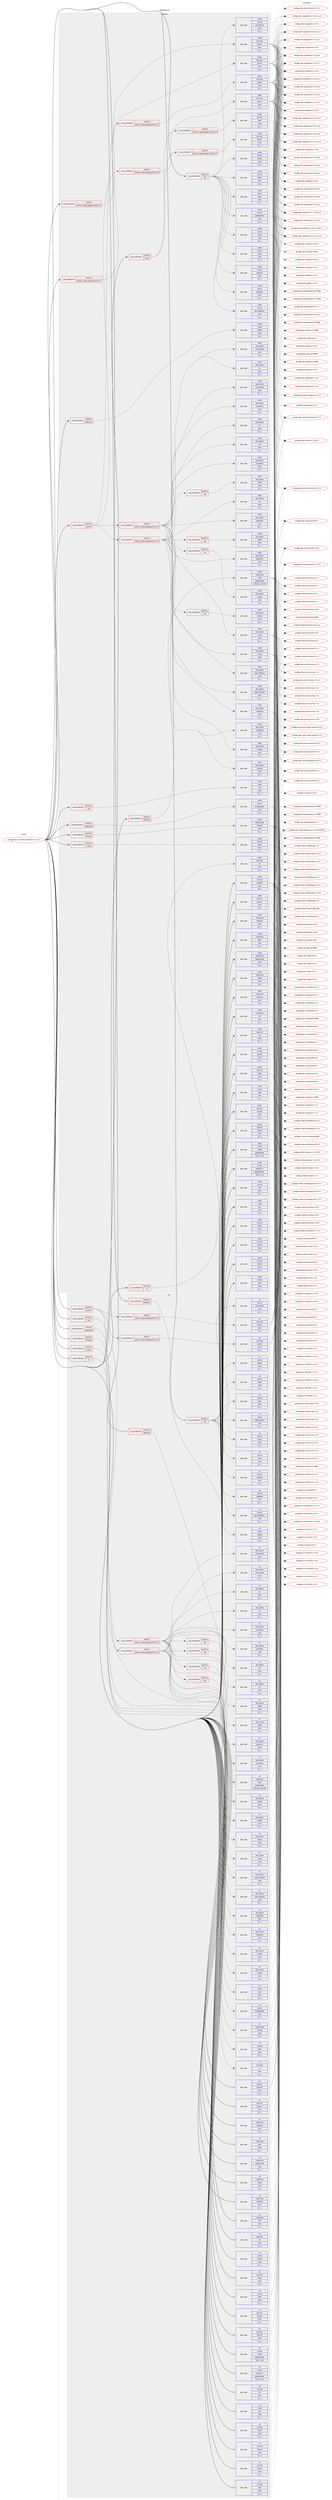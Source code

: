 digraph prolog {

# *************
# Graph options
# *************

newrank=true;
concentrate=true;
compound=true;
graph [rankdir=LR,fontname=Helvetica,fontsize=10,ranksep=1.5];#, ranksep=2.5, nodesep=0.2];
edge  [arrowhead=vee];
node  [fontname=Helvetica,fontsize=10];

# **********
# The ebuild
# **********

subgraph cluster_leftcol {
color=gray;
label=<<i>ebuild</i>>;
id [label="portage://sci-visualization/paraview-5.11.1-r1", color=red, width=4, href="../sci-visualization/paraview-5.11.1-r1.svg"];
}

# ****************
# The dependencies
# ****************

subgraph cluster_midcol {
color=gray;
label=<<i>dependencies</i>>;
subgraph cluster_compile {
fillcolor="#eeeeee";
style=filled;
label=<<i>compile</i>>;
subgraph cond114170 {
dependency430420 [label=<<TABLE BORDER="0" CELLBORDER="1" CELLSPACING="0" CELLPADDING="4"><TR><TD ROWSPAN="3" CELLPADDING="10">use_conditional</TD></TR><TR><TD>negative</TD></TR><TR><TD>offscreen</TD></TR></TABLE>>, shape=none, color=red];
subgraph pack313203 {
dependency430421 [label=<<TABLE BORDER="0" CELLBORDER="1" CELLSPACING="0" CELLPADDING="4" WIDTH="220"><TR><TD ROWSPAN="6" CELLPADDING="30">pack_dep</TD></TR><TR><TD WIDTH="110">install</TD></TR><TR><TD>virtual</TD></TR><TR><TD>opengl</TD></TR><TR><TD>none</TD></TR><TR><TD>[[],,,,]</TD></TR></TABLE>>, shape=none, color=blue];
}
dependency430420:e -> dependency430421:w [weight=20,style="dashed",arrowhead="vee"];
}
id:e -> dependency430420:w [weight=20,style="solid",arrowhead="vee"];
subgraph cond114171 {
dependency430422 [label=<<TABLE BORDER="0" CELLBORDER="1" CELLSPACING="0" CELLPADDING="4"><TR><TD ROWSPAN="3" CELLPADDING="10">use_conditional</TD></TR><TR><TD>positive</TD></TR><TR><TD>boost</TD></TR></TABLE>>, shape=none, color=red];
subgraph cond114172 {
dependency430423 [label=<<TABLE BORDER="0" CELLBORDER="1" CELLSPACING="0" CELLPADDING="4"><TR><TD ROWSPAN="3" CELLPADDING="10">use_conditional</TD></TR><TR><TD>positive</TD></TR><TR><TD>python_single_target_python3_10</TD></TR></TABLE>>, shape=none, color=red];
subgraph pack313204 {
dependency430424 [label=<<TABLE BORDER="0" CELLBORDER="1" CELLSPACING="0" CELLPADDING="4" WIDTH="220"><TR><TD ROWSPAN="6" CELLPADDING="30">pack_dep</TD></TR><TR><TD WIDTH="110">install</TD></TR><TR><TD>dev-libs</TD></TR><TR><TD>boost</TD></TR><TR><TD>none</TD></TR><TR><TD>[[],,,,]</TD></TR></TABLE>>, shape=none, color=blue];
}
dependency430423:e -> dependency430424:w [weight=20,style="dashed",arrowhead="vee"];
}
dependency430422:e -> dependency430423:w [weight=20,style="dashed",arrowhead="vee"];
subgraph cond114173 {
dependency430425 [label=<<TABLE BORDER="0" CELLBORDER="1" CELLSPACING="0" CELLPADDING="4"><TR><TD ROWSPAN="3" CELLPADDING="10">use_conditional</TD></TR><TR><TD>positive</TD></TR><TR><TD>python_single_target_python3_11</TD></TR></TABLE>>, shape=none, color=red];
subgraph pack313205 {
dependency430426 [label=<<TABLE BORDER="0" CELLBORDER="1" CELLSPACING="0" CELLPADDING="4" WIDTH="220"><TR><TD ROWSPAN="6" CELLPADDING="30">pack_dep</TD></TR><TR><TD WIDTH="110">install</TD></TR><TR><TD>dev-libs</TD></TR><TR><TD>boost</TD></TR><TR><TD>none</TD></TR><TR><TD>[[],,,,]</TD></TR></TABLE>>, shape=none, color=blue];
}
dependency430425:e -> dependency430426:w [weight=20,style="dashed",arrowhead="vee"];
}
dependency430422:e -> dependency430425:w [weight=20,style="dashed",arrowhead="vee"];
}
id:e -> dependency430422:w [weight=20,style="solid",arrowhead="vee"];
subgraph cond114174 {
dependency430427 [label=<<TABLE BORDER="0" CELLBORDER="1" CELLSPACING="0" CELLPADDING="4"><TR><TD ROWSPAN="3" CELLPADDING="10">use_conditional</TD></TR><TR><TD>positive</TD></TR><TR><TD>ffmpeg</TD></TR></TABLE>>, shape=none, color=red];
subgraph pack313206 {
dependency430428 [label=<<TABLE BORDER="0" CELLBORDER="1" CELLSPACING="0" CELLPADDING="4" WIDTH="220"><TR><TD ROWSPAN="6" CELLPADDING="30">pack_dep</TD></TR><TR><TD WIDTH="110">install</TD></TR><TR><TD>media-video</TD></TR><TR><TD>ffmpeg</TD></TR><TR><TD>none</TD></TR><TR><TD>[[],,,,]</TD></TR></TABLE>>, shape=none, color=blue];
}
dependency430427:e -> dependency430428:w [weight=20,style="dashed",arrowhead="vee"];
}
id:e -> dependency430427:w [weight=20,style="solid",arrowhead="vee"];
subgraph cond114175 {
dependency430429 [label=<<TABLE BORDER="0" CELLBORDER="1" CELLSPACING="0" CELLPADDING="4"><TR><TD ROWSPAN="3" CELLPADDING="10">use_conditional</TD></TR><TR><TD>positive</TD></TR><TR><TD>mpi</TD></TR></TABLE>>, shape=none, color=red];
subgraph pack313207 {
dependency430430 [label=<<TABLE BORDER="0" CELLBORDER="1" CELLSPACING="0" CELLPADDING="4" WIDTH="220"><TR><TD ROWSPAN="6" CELLPADDING="30">pack_dep</TD></TR><TR><TD WIDTH="110">install</TD></TR><TR><TD>virtual</TD></TR><TR><TD>mpi</TD></TR><TR><TD>none</TD></TR><TR><TD>[[],,,,]</TD></TR></TABLE>>, shape=none, color=blue];
}
dependency430429:e -> dependency430430:w [weight=20,style="dashed",arrowhead="vee"];
}
id:e -> dependency430429:w [weight=20,style="solid",arrowhead="vee"];
subgraph cond114176 {
dependency430431 [label=<<TABLE BORDER="0" CELLBORDER="1" CELLSPACING="0" CELLPADDING="4"><TR><TD ROWSPAN="3" CELLPADDING="10">use_conditional</TD></TR><TR><TD>positive</TD></TR><TR><TD>offscreen</TD></TR></TABLE>>, shape=none, color=red];
subgraph pack313208 {
dependency430432 [label=<<TABLE BORDER="0" CELLBORDER="1" CELLSPACING="0" CELLPADDING="4" WIDTH="220"><TR><TD ROWSPAN="6" CELLPADDING="30">pack_dep</TD></TR><TR><TD WIDTH="110">install</TD></TR><TR><TD>media-libs</TD></TR><TR><TD>mesa</TD></TR><TR><TD>greaterequal</TD></TR><TR><TD>[[18,3,6],,,18.3.6]</TD></TR></TABLE>>, shape=none, color=blue];
}
dependency430431:e -> dependency430432:w [weight=20,style="dashed",arrowhead="vee"];
}
id:e -> dependency430431:w [weight=20,style="solid",arrowhead="vee"];
subgraph cond114177 {
dependency430433 [label=<<TABLE BORDER="0" CELLBORDER="1" CELLSPACING="0" CELLPADDING="4"><TR><TD ROWSPAN="3" CELLPADDING="10">use_conditional</TD></TR><TR><TD>positive</TD></TR><TR><TD>python</TD></TR></TABLE>>, shape=none, color=red];
subgraph cond114178 {
dependency430434 [label=<<TABLE BORDER="0" CELLBORDER="1" CELLSPACING="0" CELLPADDING="4"><TR><TD ROWSPAN="3" CELLPADDING="10">use_conditional</TD></TR><TR><TD>positive</TD></TR><TR><TD>python_single_target_python3_10</TD></TR></TABLE>>, shape=none, color=red];
subgraph pack313209 {
dependency430435 [label=<<TABLE BORDER="0" CELLBORDER="1" CELLSPACING="0" CELLPADDING="4" WIDTH="220"><TR><TD ROWSPAN="6" CELLPADDING="30">pack_dep</TD></TR><TR><TD WIDTH="110">install</TD></TR><TR><TD>dev-lang</TD></TR><TR><TD>python</TD></TR><TR><TD>none</TD></TR><TR><TD>[[],,,,]</TD></TR></TABLE>>, shape=none, color=blue];
}
dependency430434:e -> dependency430435:w [weight=20,style="dashed",arrowhead="vee"];
}
dependency430433:e -> dependency430434:w [weight=20,style="dashed",arrowhead="vee"];
subgraph cond114179 {
dependency430436 [label=<<TABLE BORDER="0" CELLBORDER="1" CELLSPACING="0" CELLPADDING="4"><TR><TD ROWSPAN="3" CELLPADDING="10">use_conditional</TD></TR><TR><TD>positive</TD></TR><TR><TD>python_single_target_python3_11</TD></TR></TABLE>>, shape=none, color=red];
subgraph pack313210 {
dependency430437 [label=<<TABLE BORDER="0" CELLBORDER="1" CELLSPACING="0" CELLPADDING="4" WIDTH="220"><TR><TD ROWSPAN="6" CELLPADDING="30">pack_dep</TD></TR><TR><TD WIDTH="110">install</TD></TR><TR><TD>dev-lang</TD></TR><TR><TD>python</TD></TR><TR><TD>none</TD></TR><TR><TD>[[],,,,]</TD></TR></TABLE>>, shape=none, color=blue];
}
dependency430436:e -> dependency430437:w [weight=20,style="dashed",arrowhead="vee"];
}
dependency430433:e -> dependency430436:w [weight=20,style="dashed",arrowhead="vee"];
subgraph cond114180 {
dependency430438 [label=<<TABLE BORDER="0" CELLBORDER="1" CELLSPACING="0" CELLPADDING="4"><TR><TD ROWSPAN="3" CELLPADDING="10">use_conditional</TD></TR><TR><TD>positive</TD></TR><TR><TD>python_single_target_python3_10</TD></TR></TABLE>>, shape=none, color=red];
subgraph pack313211 {
dependency430439 [label=<<TABLE BORDER="0" CELLBORDER="1" CELLSPACING="0" CELLPADDING="4" WIDTH="220"><TR><TD ROWSPAN="6" CELLPADDING="30">pack_dep</TD></TR><TR><TD WIDTH="110">install</TD></TR><TR><TD>dev-python</TD></TR><TR><TD>constantly</TD></TR><TR><TD>none</TD></TR><TR><TD>[[],,,,]</TD></TR></TABLE>>, shape=none, color=blue];
}
dependency430438:e -> dependency430439:w [weight=20,style="dashed",arrowhead="vee"];
subgraph pack313212 {
dependency430440 [label=<<TABLE BORDER="0" CELLBORDER="1" CELLSPACING="0" CELLPADDING="4" WIDTH="220"><TR><TD ROWSPAN="6" CELLPADDING="30">pack_dep</TD></TR><TR><TD WIDTH="110">install</TD></TR><TR><TD>dev-python</TD></TR><TR><TD>incremental</TD></TR><TR><TD>none</TD></TR><TR><TD>[[],,,,]</TD></TR></TABLE>>, shape=none, color=blue];
}
dependency430438:e -> dependency430440:w [weight=20,style="dashed",arrowhead="vee"];
subgraph pack313213 {
dependency430441 [label=<<TABLE BORDER="0" CELLBORDER="1" CELLSPACING="0" CELLPADDING="4" WIDTH="220"><TR><TD ROWSPAN="6" CELLPADDING="30">pack_dep</TD></TR><TR><TD WIDTH="110">install</TD></TR><TR><TD>dev-python</TD></TR><TR><TD>matplotlib</TD></TR><TR><TD>none</TD></TR><TR><TD>[[],,,,]</TD></TR></TABLE>>, shape=none, color=blue];
}
dependency430438:e -> dependency430441:w [weight=20,style="dashed",arrowhead="vee"];
subgraph pack313214 {
dependency430442 [label=<<TABLE BORDER="0" CELLBORDER="1" CELLSPACING="0" CELLPADDING="4" WIDTH="220"><TR><TD ROWSPAN="6" CELLPADDING="30">pack_dep</TD></TR><TR><TD WIDTH="110">install</TD></TR><TR><TD>dev-python</TD></TR><TR><TD>numpy</TD></TR><TR><TD>none</TD></TR><TR><TD>[[],,,,]</TD></TR></TABLE>>, shape=none, color=blue];
}
dependency430438:e -> dependency430442:w [weight=20,style="dashed",arrowhead="vee"];
subgraph pack313215 {
dependency430443 [label=<<TABLE BORDER="0" CELLBORDER="1" CELLSPACING="0" CELLPADDING="4" WIDTH="220"><TR><TD ROWSPAN="6" CELLPADDING="30">pack_dep</TD></TR><TR><TD WIDTH="110">install</TD></TR><TR><TD>dev-python</TD></TR><TR><TD>pygments</TD></TR><TR><TD>none</TD></TR><TR><TD>[[],,,,]</TD></TR></TABLE>>, shape=none, color=blue];
}
dependency430438:e -> dependency430443:w [weight=20,style="dashed",arrowhead="vee"];
subgraph pack313216 {
dependency430444 [label=<<TABLE BORDER="0" CELLBORDER="1" CELLSPACING="0" CELLPADDING="4" WIDTH="220"><TR><TD ROWSPAN="6" CELLPADDING="30">pack_dep</TD></TR><TR><TD WIDTH="110">install</TD></TR><TR><TD>dev-python</TD></TR><TR><TD>sip</TD></TR><TR><TD>none</TD></TR><TR><TD>[[],,,,]</TD></TR></TABLE>>, shape=none, color=blue];
}
dependency430438:e -> dependency430444:w [weight=20,style="dashed",arrowhead="vee"];
subgraph pack313217 {
dependency430445 [label=<<TABLE BORDER="0" CELLBORDER="1" CELLSPACING="0" CELLPADDING="4" WIDTH="220"><TR><TD ROWSPAN="6" CELLPADDING="30">pack_dep</TD></TR><TR><TD WIDTH="110">install</TD></TR><TR><TD>dev-python</TD></TR><TR><TD>six</TD></TR><TR><TD>none</TD></TR><TR><TD>[[],,,,]</TD></TR></TABLE>>, shape=none, color=blue];
}
dependency430438:e -> dependency430445:w [weight=20,style="dashed",arrowhead="vee"];
subgraph pack313218 {
dependency430446 [label=<<TABLE BORDER="0" CELLBORDER="1" CELLSPACING="0" CELLPADDING="4" WIDTH="220"><TR><TD ROWSPAN="6" CELLPADDING="30">pack_dep</TD></TR><TR><TD WIDTH="110">install</TD></TR><TR><TD>dev-python</TD></TR><TR><TD>twisted</TD></TR><TR><TD>none</TD></TR><TR><TD>[[],,,,]</TD></TR></TABLE>>, shape=none, color=blue];
}
dependency430438:e -> dependency430446:w [weight=20,style="dashed",arrowhead="vee"];
subgraph pack313219 {
dependency430447 [label=<<TABLE BORDER="0" CELLBORDER="1" CELLSPACING="0" CELLPADDING="4" WIDTH="220"><TR><TD ROWSPAN="6" CELLPADDING="30">pack_dep</TD></TR><TR><TD WIDTH="110">install</TD></TR><TR><TD>dev-python</TD></TR><TR><TD>zope-interface</TD></TR><TR><TD>none</TD></TR><TR><TD>[[],,,,]</TD></TR></TABLE>>, shape=none, color=blue];
}
dependency430438:e -> dependency430447:w [weight=20,style="dashed",arrowhead="vee"];
subgraph cond114181 {
dependency430448 [label=<<TABLE BORDER="0" CELLBORDER="1" CELLSPACING="0" CELLPADDING="4"><TR><TD ROWSPAN="3" CELLPADDING="10">use_conditional</TD></TR><TR><TD>positive</TD></TR><TR><TD>mpi</TD></TR></TABLE>>, shape=none, color=red];
subgraph pack313220 {
dependency430449 [label=<<TABLE BORDER="0" CELLBORDER="1" CELLSPACING="0" CELLPADDING="4" WIDTH="220"><TR><TD ROWSPAN="6" CELLPADDING="30">pack_dep</TD></TR><TR><TD WIDTH="110">install</TD></TR><TR><TD>dev-python</TD></TR><TR><TD>mpi4py</TD></TR><TR><TD>none</TD></TR><TR><TD>[[],,,,]</TD></TR></TABLE>>, shape=none, color=blue];
}
dependency430448:e -> dependency430449:w [weight=20,style="dashed",arrowhead="vee"];
}
dependency430438:e -> dependency430448:w [weight=20,style="dashed",arrowhead="vee"];
subgraph cond114182 {
dependency430450 [label=<<TABLE BORDER="0" CELLBORDER="1" CELLSPACING="0" CELLPADDING="4"><TR><TD ROWSPAN="3" CELLPADDING="10">use_conditional</TD></TR><TR><TD>positive</TD></TR><TR><TD>qt5</TD></TR></TABLE>>, shape=none, color=red];
subgraph pack313221 {
dependency430451 [label=<<TABLE BORDER="0" CELLBORDER="1" CELLSPACING="0" CELLPADDING="4" WIDTH="220"><TR><TD ROWSPAN="6" CELLPADDING="30">pack_dep</TD></TR><TR><TD WIDTH="110">install</TD></TR><TR><TD>dev-python</TD></TR><TR><TD>PyQt5</TD></TR><TR><TD>none</TD></TR><TR><TD>[[],,,,]</TD></TR></TABLE>>, shape=none, color=blue];
}
dependency430450:e -> dependency430451:w [weight=20,style="dashed",arrowhead="vee"];
}
dependency430438:e -> dependency430450:w [weight=20,style="dashed",arrowhead="vee"];
}
dependency430433:e -> dependency430438:w [weight=20,style="dashed",arrowhead="vee"];
subgraph cond114183 {
dependency430452 [label=<<TABLE BORDER="0" CELLBORDER="1" CELLSPACING="0" CELLPADDING="4"><TR><TD ROWSPAN="3" CELLPADDING="10">use_conditional</TD></TR><TR><TD>positive</TD></TR><TR><TD>python_single_target_python3_11</TD></TR></TABLE>>, shape=none, color=red];
subgraph pack313222 {
dependency430453 [label=<<TABLE BORDER="0" CELLBORDER="1" CELLSPACING="0" CELLPADDING="4" WIDTH="220"><TR><TD ROWSPAN="6" CELLPADDING="30">pack_dep</TD></TR><TR><TD WIDTH="110">install</TD></TR><TR><TD>dev-python</TD></TR><TR><TD>constantly</TD></TR><TR><TD>none</TD></TR><TR><TD>[[],,,,]</TD></TR></TABLE>>, shape=none, color=blue];
}
dependency430452:e -> dependency430453:w [weight=20,style="dashed",arrowhead="vee"];
subgraph pack313223 {
dependency430454 [label=<<TABLE BORDER="0" CELLBORDER="1" CELLSPACING="0" CELLPADDING="4" WIDTH="220"><TR><TD ROWSPAN="6" CELLPADDING="30">pack_dep</TD></TR><TR><TD WIDTH="110">install</TD></TR><TR><TD>dev-python</TD></TR><TR><TD>incremental</TD></TR><TR><TD>none</TD></TR><TR><TD>[[],,,,]</TD></TR></TABLE>>, shape=none, color=blue];
}
dependency430452:e -> dependency430454:w [weight=20,style="dashed",arrowhead="vee"];
subgraph pack313224 {
dependency430455 [label=<<TABLE BORDER="0" CELLBORDER="1" CELLSPACING="0" CELLPADDING="4" WIDTH="220"><TR><TD ROWSPAN="6" CELLPADDING="30">pack_dep</TD></TR><TR><TD WIDTH="110">install</TD></TR><TR><TD>dev-python</TD></TR><TR><TD>matplotlib</TD></TR><TR><TD>none</TD></TR><TR><TD>[[],,,,]</TD></TR></TABLE>>, shape=none, color=blue];
}
dependency430452:e -> dependency430455:w [weight=20,style="dashed",arrowhead="vee"];
subgraph pack313225 {
dependency430456 [label=<<TABLE BORDER="0" CELLBORDER="1" CELLSPACING="0" CELLPADDING="4" WIDTH="220"><TR><TD ROWSPAN="6" CELLPADDING="30">pack_dep</TD></TR><TR><TD WIDTH="110">install</TD></TR><TR><TD>dev-python</TD></TR><TR><TD>numpy</TD></TR><TR><TD>none</TD></TR><TR><TD>[[],,,,]</TD></TR></TABLE>>, shape=none, color=blue];
}
dependency430452:e -> dependency430456:w [weight=20,style="dashed",arrowhead="vee"];
subgraph pack313226 {
dependency430457 [label=<<TABLE BORDER="0" CELLBORDER="1" CELLSPACING="0" CELLPADDING="4" WIDTH="220"><TR><TD ROWSPAN="6" CELLPADDING="30">pack_dep</TD></TR><TR><TD WIDTH="110">install</TD></TR><TR><TD>dev-python</TD></TR><TR><TD>pygments</TD></TR><TR><TD>none</TD></TR><TR><TD>[[],,,,]</TD></TR></TABLE>>, shape=none, color=blue];
}
dependency430452:e -> dependency430457:w [weight=20,style="dashed",arrowhead="vee"];
subgraph pack313227 {
dependency430458 [label=<<TABLE BORDER="0" CELLBORDER="1" CELLSPACING="0" CELLPADDING="4" WIDTH="220"><TR><TD ROWSPAN="6" CELLPADDING="30">pack_dep</TD></TR><TR><TD WIDTH="110">install</TD></TR><TR><TD>dev-python</TD></TR><TR><TD>sip</TD></TR><TR><TD>none</TD></TR><TR><TD>[[],,,,]</TD></TR></TABLE>>, shape=none, color=blue];
}
dependency430452:e -> dependency430458:w [weight=20,style="dashed",arrowhead="vee"];
subgraph pack313228 {
dependency430459 [label=<<TABLE BORDER="0" CELLBORDER="1" CELLSPACING="0" CELLPADDING="4" WIDTH="220"><TR><TD ROWSPAN="6" CELLPADDING="30">pack_dep</TD></TR><TR><TD WIDTH="110">install</TD></TR><TR><TD>dev-python</TD></TR><TR><TD>six</TD></TR><TR><TD>none</TD></TR><TR><TD>[[],,,,]</TD></TR></TABLE>>, shape=none, color=blue];
}
dependency430452:e -> dependency430459:w [weight=20,style="dashed",arrowhead="vee"];
subgraph pack313229 {
dependency430460 [label=<<TABLE BORDER="0" CELLBORDER="1" CELLSPACING="0" CELLPADDING="4" WIDTH="220"><TR><TD ROWSPAN="6" CELLPADDING="30">pack_dep</TD></TR><TR><TD WIDTH="110">install</TD></TR><TR><TD>dev-python</TD></TR><TR><TD>twisted</TD></TR><TR><TD>none</TD></TR><TR><TD>[[],,,,]</TD></TR></TABLE>>, shape=none, color=blue];
}
dependency430452:e -> dependency430460:w [weight=20,style="dashed",arrowhead="vee"];
subgraph pack313230 {
dependency430461 [label=<<TABLE BORDER="0" CELLBORDER="1" CELLSPACING="0" CELLPADDING="4" WIDTH="220"><TR><TD ROWSPAN="6" CELLPADDING="30">pack_dep</TD></TR><TR><TD WIDTH="110">install</TD></TR><TR><TD>dev-python</TD></TR><TR><TD>zope-interface</TD></TR><TR><TD>none</TD></TR><TR><TD>[[],,,,]</TD></TR></TABLE>>, shape=none, color=blue];
}
dependency430452:e -> dependency430461:w [weight=20,style="dashed",arrowhead="vee"];
subgraph cond114184 {
dependency430462 [label=<<TABLE BORDER="0" CELLBORDER="1" CELLSPACING="0" CELLPADDING="4"><TR><TD ROWSPAN="3" CELLPADDING="10">use_conditional</TD></TR><TR><TD>positive</TD></TR><TR><TD>mpi</TD></TR></TABLE>>, shape=none, color=red];
subgraph pack313231 {
dependency430463 [label=<<TABLE BORDER="0" CELLBORDER="1" CELLSPACING="0" CELLPADDING="4" WIDTH="220"><TR><TD ROWSPAN="6" CELLPADDING="30">pack_dep</TD></TR><TR><TD WIDTH="110">install</TD></TR><TR><TD>dev-python</TD></TR><TR><TD>mpi4py</TD></TR><TR><TD>none</TD></TR><TR><TD>[[],,,,]</TD></TR></TABLE>>, shape=none, color=blue];
}
dependency430462:e -> dependency430463:w [weight=20,style="dashed",arrowhead="vee"];
}
dependency430452:e -> dependency430462:w [weight=20,style="dashed",arrowhead="vee"];
subgraph cond114185 {
dependency430464 [label=<<TABLE BORDER="0" CELLBORDER="1" CELLSPACING="0" CELLPADDING="4"><TR><TD ROWSPAN="3" CELLPADDING="10">use_conditional</TD></TR><TR><TD>positive</TD></TR><TR><TD>qt5</TD></TR></TABLE>>, shape=none, color=red];
subgraph pack313232 {
dependency430465 [label=<<TABLE BORDER="0" CELLBORDER="1" CELLSPACING="0" CELLPADDING="4" WIDTH="220"><TR><TD ROWSPAN="6" CELLPADDING="30">pack_dep</TD></TR><TR><TD WIDTH="110">install</TD></TR><TR><TD>dev-python</TD></TR><TR><TD>PyQt5</TD></TR><TR><TD>none</TD></TR><TR><TD>[[],,,,]</TD></TR></TABLE>>, shape=none, color=blue];
}
dependency430464:e -> dependency430465:w [weight=20,style="dashed",arrowhead="vee"];
}
dependency430452:e -> dependency430464:w [weight=20,style="dashed",arrowhead="vee"];
}
dependency430433:e -> dependency430452:w [weight=20,style="dashed",arrowhead="vee"];
}
id:e -> dependency430433:w [weight=20,style="solid",arrowhead="vee"];
subgraph cond114186 {
dependency430466 [label=<<TABLE BORDER="0" CELLBORDER="1" CELLSPACING="0" CELLPADDING="4"><TR><TD ROWSPAN="3" CELLPADDING="10">use_conditional</TD></TR><TR><TD>positive</TD></TR><TR><TD>python_single_target_python3_10</TD></TR></TABLE>>, shape=none, color=red];
subgraph pack313233 {
dependency430467 [label=<<TABLE BORDER="0" CELLBORDER="1" CELLSPACING="0" CELLPADDING="4" WIDTH="220"><TR><TD ROWSPAN="6" CELLPADDING="30">pack_dep</TD></TR><TR><TD WIDTH="110">install</TD></TR><TR><TD>dev-lang</TD></TR><TR><TD>python</TD></TR><TR><TD>none</TD></TR><TR><TD>[[],,,,]</TD></TR></TABLE>>, shape=none, color=blue];
}
dependency430466:e -> dependency430467:w [weight=20,style="dashed",arrowhead="vee"];
}
id:e -> dependency430466:w [weight=20,style="solid",arrowhead="vee"];
subgraph cond114187 {
dependency430468 [label=<<TABLE BORDER="0" CELLBORDER="1" CELLSPACING="0" CELLPADDING="4"><TR><TD ROWSPAN="3" CELLPADDING="10">use_conditional</TD></TR><TR><TD>positive</TD></TR><TR><TD>python_single_target_python3_11</TD></TR></TABLE>>, shape=none, color=red];
subgraph pack313234 {
dependency430469 [label=<<TABLE BORDER="0" CELLBORDER="1" CELLSPACING="0" CELLPADDING="4" WIDTH="220"><TR><TD ROWSPAN="6" CELLPADDING="30">pack_dep</TD></TR><TR><TD WIDTH="110">install</TD></TR><TR><TD>dev-lang</TD></TR><TR><TD>python</TD></TR><TR><TD>none</TD></TR><TR><TD>[[],,,,]</TD></TR></TABLE>>, shape=none, color=blue];
}
dependency430468:e -> dependency430469:w [weight=20,style="dashed",arrowhead="vee"];
}
id:e -> dependency430468:w [weight=20,style="solid",arrowhead="vee"];
subgraph cond114188 {
dependency430470 [label=<<TABLE BORDER="0" CELLBORDER="1" CELLSPACING="0" CELLPADDING="4"><TR><TD ROWSPAN="3" CELLPADDING="10">use_conditional</TD></TR><TR><TD>positive</TD></TR><TR><TD>qt5</TD></TR></TABLE>>, shape=none, color=red];
subgraph pack313235 {
dependency430471 [label=<<TABLE BORDER="0" CELLBORDER="1" CELLSPACING="0" CELLPADDING="4" WIDTH="220"><TR><TD ROWSPAN="6" CELLPADDING="30">pack_dep</TD></TR><TR><TD WIDTH="110">install</TD></TR><TR><TD>dev-qt</TD></TR><TR><TD>designer</TD></TR><TR><TD>none</TD></TR><TR><TD>[[],,,,]</TD></TR></TABLE>>, shape=none, color=blue];
}
dependency430470:e -> dependency430471:w [weight=20,style="dashed",arrowhead="vee"];
subgraph pack313236 {
dependency430472 [label=<<TABLE BORDER="0" CELLBORDER="1" CELLSPACING="0" CELLPADDING="4" WIDTH="220"><TR><TD ROWSPAN="6" CELLPADDING="30">pack_dep</TD></TR><TR><TD WIDTH="110">install</TD></TR><TR><TD>dev-qt</TD></TR><TR><TD>qtdeclarative</TD></TR><TR><TD>none</TD></TR><TR><TD>[[],,,,]</TD></TR></TABLE>>, shape=none, color=blue];
}
dependency430470:e -> dependency430472:w [weight=20,style="dashed",arrowhead="vee"];
subgraph pack313237 {
dependency430473 [label=<<TABLE BORDER="0" CELLBORDER="1" CELLSPACING="0" CELLPADDING="4" WIDTH="220"><TR><TD ROWSPAN="6" CELLPADDING="30">pack_dep</TD></TR><TR><TD WIDTH="110">install</TD></TR><TR><TD>dev-qt</TD></TR><TR><TD>qtgui</TD></TR><TR><TD>none</TD></TR><TR><TD>[[],,,,]</TD></TR></TABLE>>, shape=none, color=blue];
}
dependency430470:e -> dependency430473:w [weight=20,style="dashed",arrowhead="vee"];
subgraph pack313238 {
dependency430474 [label=<<TABLE BORDER="0" CELLBORDER="1" CELLSPACING="0" CELLPADDING="4" WIDTH="220"><TR><TD ROWSPAN="6" CELLPADDING="30">pack_dep</TD></TR><TR><TD WIDTH="110">install</TD></TR><TR><TD>dev-qt</TD></TR><TR><TD>qthelp</TD></TR><TR><TD>none</TD></TR><TR><TD>[[],,,,]</TD></TR></TABLE>>, shape=none, color=blue];
}
dependency430470:e -> dependency430474:w [weight=20,style="dashed",arrowhead="vee"];
subgraph pack313239 {
dependency430475 [label=<<TABLE BORDER="0" CELLBORDER="1" CELLSPACING="0" CELLPADDING="4" WIDTH="220"><TR><TD ROWSPAN="6" CELLPADDING="30">pack_dep</TD></TR><TR><TD WIDTH="110">install</TD></TR><TR><TD>dev-qt</TD></TR><TR><TD>qtopengl</TD></TR><TR><TD>none</TD></TR><TR><TD>[[],,,,]</TD></TR></TABLE>>, shape=none, color=blue];
}
dependency430470:e -> dependency430475:w [weight=20,style="dashed",arrowhead="vee"];
subgraph pack313240 {
dependency430476 [label=<<TABLE BORDER="0" CELLBORDER="1" CELLSPACING="0" CELLPADDING="4" WIDTH="220"><TR><TD ROWSPAN="6" CELLPADDING="30">pack_dep</TD></TR><TR><TD WIDTH="110">install</TD></TR><TR><TD>dev-qt</TD></TR><TR><TD>qtsql</TD></TR><TR><TD>none</TD></TR><TR><TD>[[],,,,]</TD></TR></TABLE>>, shape=none, color=blue];
}
dependency430470:e -> dependency430476:w [weight=20,style="dashed",arrowhead="vee"];
subgraph pack313241 {
dependency430477 [label=<<TABLE BORDER="0" CELLBORDER="1" CELLSPACING="0" CELLPADDING="4" WIDTH="220"><TR><TD ROWSPAN="6" CELLPADDING="30">pack_dep</TD></TR><TR><TD WIDTH="110">install</TD></TR><TR><TD>dev-qt</TD></TR><TR><TD>qtsvg</TD></TR><TR><TD>none</TD></TR><TR><TD>[[],,,,]</TD></TR></TABLE>>, shape=none, color=blue];
}
dependency430470:e -> dependency430477:w [weight=20,style="dashed",arrowhead="vee"];
subgraph pack313242 {
dependency430478 [label=<<TABLE BORDER="0" CELLBORDER="1" CELLSPACING="0" CELLPADDING="4" WIDTH="220"><TR><TD ROWSPAN="6" CELLPADDING="30">pack_dep</TD></TR><TR><TD WIDTH="110">install</TD></TR><TR><TD>dev-qt</TD></TR><TR><TD>qttest</TD></TR><TR><TD>none</TD></TR><TR><TD>[[],,,,]</TD></TR></TABLE>>, shape=none, color=blue];
}
dependency430470:e -> dependency430478:w [weight=20,style="dashed",arrowhead="vee"];
subgraph pack313243 {
dependency430479 [label=<<TABLE BORDER="0" CELLBORDER="1" CELLSPACING="0" CELLPADDING="4" WIDTH="220"><TR><TD ROWSPAN="6" CELLPADDING="30">pack_dep</TD></TR><TR><TD WIDTH="110">install</TD></TR><TR><TD>dev-qt</TD></TR><TR><TD>qtx11extras</TD></TR><TR><TD>none</TD></TR><TR><TD>[[],,,,]</TD></TR></TABLE>>, shape=none, color=blue];
}
dependency430470:e -> dependency430479:w [weight=20,style="dashed",arrowhead="vee"];
subgraph pack313244 {
dependency430480 [label=<<TABLE BORDER="0" CELLBORDER="1" CELLSPACING="0" CELLPADDING="4" WIDTH="220"><TR><TD ROWSPAN="6" CELLPADDING="30">pack_dep</TD></TR><TR><TD WIDTH="110">install</TD></TR><TR><TD>dev-qt</TD></TR><TR><TD>qtxmlpatterns</TD></TR><TR><TD>none</TD></TR><TR><TD>[[],,,,]</TD></TR></TABLE>>, shape=none, color=blue];
}
dependency430470:e -> dependency430480:w [weight=20,style="dashed",arrowhead="vee"];
}
id:e -> dependency430470:w [weight=20,style="solid",arrowhead="vee"];
subgraph cond114189 {
dependency430481 [label=<<TABLE BORDER="0" CELLBORDER="1" CELLSPACING="0" CELLPADDING="4"><TR><TD ROWSPAN="3" CELLPADDING="10">use_conditional</TD></TR><TR><TD>positive</TD></TR><TR><TD>sqlite</TD></TR></TABLE>>, shape=none, color=red];
subgraph pack313245 {
dependency430482 [label=<<TABLE BORDER="0" CELLBORDER="1" CELLSPACING="0" CELLPADDING="4" WIDTH="220"><TR><TD ROWSPAN="6" CELLPADDING="30">pack_dep</TD></TR><TR><TD WIDTH="110">install</TD></TR><TR><TD>dev-db</TD></TR><TR><TD>sqlite</TD></TR><TR><TD>none</TD></TR><TR><TD>[[],,,,]</TD></TR></TABLE>>, shape=none, color=blue];
}
dependency430481:e -> dependency430482:w [weight=20,style="dashed",arrowhead="vee"];
}
id:e -> dependency430481:w [weight=20,style="solid",arrowhead="vee"];
subgraph cond114190 {
dependency430483 [label=<<TABLE BORDER="0" CELLBORDER="1" CELLSPACING="0" CELLPADDING="4"><TR><TD ROWSPAN="3" CELLPADDING="10">use_conditional</TD></TR><TR><TD>positive</TD></TR><TR><TD>tk</TD></TR></TABLE>>, shape=none, color=red];
subgraph pack313246 {
dependency430484 [label=<<TABLE BORDER="0" CELLBORDER="1" CELLSPACING="0" CELLPADDING="4" WIDTH="220"><TR><TD ROWSPAN="6" CELLPADDING="30">pack_dep</TD></TR><TR><TD WIDTH="110">install</TD></TR><TR><TD>dev-lang</TD></TR><TR><TD>tk</TD></TR><TR><TD>none</TD></TR><TR><TD>[[],,,,]</TD></TR></TABLE>>, shape=none, color=blue];
}
dependency430483:e -> dependency430484:w [weight=20,style="dashed",arrowhead="vee"];
}
id:e -> dependency430483:w [weight=20,style="solid",arrowhead="vee"];
subgraph cond114191 {
dependency430485 [label=<<TABLE BORDER="0" CELLBORDER="1" CELLSPACING="0" CELLPADDING="4"><TR><TD ROWSPAN="3" CELLPADDING="10">use_conditional</TD></TR><TR><TD>positive</TD></TR><TR><TD>webengine</TD></TR></TABLE>>, shape=none, color=red];
subgraph pack313247 {
dependency430486 [label=<<TABLE BORDER="0" CELLBORDER="1" CELLSPACING="0" CELLPADDING="4" WIDTH="220"><TR><TD ROWSPAN="6" CELLPADDING="30">pack_dep</TD></TR><TR><TD WIDTH="110">install</TD></TR><TR><TD>dev-qt</TD></TR><TR><TD>qtwebengine</TD></TR><TR><TD>none</TD></TR><TR><TD>[[],,,,]</TD></TR></TABLE>>, shape=none, color=blue];
}
dependency430485:e -> dependency430486:w [weight=20,style="dashed",arrowhead="vee"];
}
id:e -> dependency430485:w [weight=20,style="solid",arrowhead="vee"];
subgraph pack313248 {
dependency430487 [label=<<TABLE BORDER="0" CELLBORDER="1" CELLSPACING="0" CELLPADDING="4" WIDTH="220"><TR><TD ROWSPAN="6" CELLPADDING="30">pack_dep</TD></TR><TR><TD WIDTH="110">install</TD></TR><TR><TD>app-arch</TD></TR><TR><TD>lz4</TD></TR><TR><TD>none</TD></TR><TR><TD>[[],,,,]</TD></TR></TABLE>>, shape=none, color=blue];
}
id:e -> dependency430487:w [weight=20,style="solid",arrowhead="vee"];
subgraph pack313249 {
dependency430488 [label=<<TABLE BORDER="0" CELLBORDER="1" CELLSPACING="0" CELLPADDING="4" WIDTH="220"><TR><TD ROWSPAN="6" CELLPADDING="30">pack_dep</TD></TR><TR><TD WIDTH="110">install</TD></TR><TR><TD>dev-libs</TD></TR><TR><TD>expat</TD></TR><TR><TD>none</TD></TR><TR><TD>[[],,,,]</TD></TR></TABLE>>, shape=none, color=blue];
}
id:e -> dependency430488:w [weight=20,style="solid",arrowhead="vee"];
subgraph pack313250 {
dependency430489 [label=<<TABLE BORDER="0" CELLBORDER="1" CELLSPACING="0" CELLPADDING="4" WIDTH="220"><TR><TD ROWSPAN="6" CELLPADDING="30">pack_dep</TD></TR><TR><TD WIDTH="110">install</TD></TR><TR><TD>dev-libs</TD></TR><TR><TD>jsoncpp</TD></TR><TR><TD>none</TD></TR><TR><TD>[[],,,,]</TD></TR></TABLE>>, shape=none, color=blue];
}
id:e -> dependency430489:w [weight=20,style="solid",arrowhead="vee"];
subgraph pack313251 {
dependency430490 [label=<<TABLE BORDER="0" CELLBORDER="1" CELLSPACING="0" CELLPADDING="4" WIDTH="220"><TR><TD ROWSPAN="6" CELLPADDING="30">pack_dep</TD></TR><TR><TD WIDTH="110">install</TD></TR><TR><TD>dev-libs</TD></TR><TR><TD>libxml2</TD></TR><TR><TD>none</TD></TR><TR><TD>[[],,,,]</TD></TR></TABLE>>, shape=none, color=blue];
}
id:e -> dependency430490:w [weight=20,style="solid",arrowhead="vee"];
subgraph pack313252 {
dependency430491 [label=<<TABLE BORDER="0" CELLBORDER="1" CELLSPACING="0" CELLPADDING="4" WIDTH="220"><TR><TD ROWSPAN="6" CELLPADDING="30">pack_dep</TD></TR><TR><TD WIDTH="110">install</TD></TR><TR><TD>dev-libs</TD></TR><TR><TD>protobuf</TD></TR><TR><TD>none</TD></TR><TR><TD>[[],,,,]</TD></TR></TABLE>>, shape=none, color=blue];
}
id:e -> dependency430491:w [weight=20,style="solid",arrowhead="vee"];
subgraph pack313253 {
dependency430492 [label=<<TABLE BORDER="0" CELLBORDER="1" CELLSPACING="0" CELLPADDING="4" WIDTH="220"><TR><TD ROWSPAN="6" CELLPADDING="30">pack_dep</TD></TR><TR><TD WIDTH="110">install</TD></TR><TR><TD>dev-libs</TD></TR><TR><TD>pugixml</TD></TR><TR><TD>none</TD></TR><TR><TD>[[],,,,]</TD></TR></TABLE>>, shape=none, color=blue];
}
id:e -> dependency430492:w [weight=20,style="solid",arrowhead="vee"];
subgraph pack313254 {
dependency430493 [label=<<TABLE BORDER="0" CELLBORDER="1" CELLSPACING="0" CELLPADDING="4" WIDTH="220"><TR><TD ROWSPAN="6" CELLPADDING="30">pack_dep</TD></TR><TR><TD WIDTH="110">install</TD></TR><TR><TD>media-libs</TD></TR><TR><TD>freetype</TD></TR><TR><TD>none</TD></TR><TR><TD>[[],,,,]</TD></TR></TABLE>>, shape=none, color=blue];
}
id:e -> dependency430493:w [weight=20,style="solid",arrowhead="vee"];
subgraph pack313255 {
dependency430494 [label=<<TABLE BORDER="0" CELLBORDER="1" CELLSPACING="0" CELLPADDING="4" WIDTH="220"><TR><TD ROWSPAN="6" CELLPADDING="30">pack_dep</TD></TR><TR><TD WIDTH="110">install</TD></TR><TR><TD>media-libs</TD></TR><TR><TD>glew</TD></TR><TR><TD>none</TD></TR><TR><TD>[[],,,,]</TD></TR></TABLE>>, shape=none, color=blue];
}
id:e -> dependency430494:w [weight=20,style="solid",arrowhead="vee"];
subgraph pack313256 {
dependency430495 [label=<<TABLE BORDER="0" CELLBORDER="1" CELLSPACING="0" CELLPADDING="4" WIDTH="220"><TR><TD ROWSPAN="6" CELLPADDING="30">pack_dep</TD></TR><TR><TD WIDTH="110">install</TD></TR><TR><TD>media-libs</TD></TR><TR><TD>libjpeg-turbo</TD></TR><TR><TD>none</TD></TR><TR><TD>[[],,,,]</TD></TR></TABLE>>, shape=none, color=blue];
}
id:e -> dependency430495:w [weight=20,style="solid",arrowhead="vee"];
subgraph pack313257 {
dependency430496 [label=<<TABLE BORDER="0" CELLBORDER="1" CELLSPACING="0" CELLPADDING="4" WIDTH="220"><TR><TD ROWSPAN="6" CELLPADDING="30">pack_dep</TD></TR><TR><TD WIDTH="110">install</TD></TR><TR><TD>media-libs</TD></TR><TR><TD>libpng</TD></TR><TR><TD>none</TD></TR><TR><TD>[[],,,,]</TD></TR></TABLE>>, shape=none, color=blue];
}
id:e -> dependency430496:w [weight=20,style="solid",arrowhead="vee"];
subgraph pack313258 {
dependency430497 [label=<<TABLE BORDER="0" CELLBORDER="1" CELLSPACING="0" CELLPADDING="4" WIDTH="220"><TR><TD ROWSPAN="6" CELLPADDING="30">pack_dep</TD></TR><TR><TD WIDTH="110">install</TD></TR><TR><TD>media-libs</TD></TR><TR><TD>libtheora</TD></TR><TR><TD>none</TD></TR><TR><TD>[[],,,,]</TD></TR></TABLE>>, shape=none, color=blue];
}
id:e -> dependency430497:w [weight=20,style="solid",arrowhead="vee"];
subgraph pack313259 {
dependency430498 [label=<<TABLE BORDER="0" CELLBORDER="1" CELLSPACING="0" CELLPADDING="4" WIDTH="220"><TR><TD ROWSPAN="6" CELLPADDING="30">pack_dep</TD></TR><TR><TD WIDTH="110">install</TD></TR><TR><TD>media-libs</TD></TR><TR><TD>tiff</TD></TR><TR><TD>none</TD></TR><TR><TD>[[],,,,]</TD></TR></TABLE>>, shape=none, color=blue];
}
id:e -> dependency430498:w [weight=20,style="solid",arrowhead="vee"];
subgraph pack313260 {
dependency430499 [label=<<TABLE BORDER="0" CELLBORDER="1" CELLSPACING="0" CELLPADDING="4" WIDTH="220"><TR><TD ROWSPAN="6" CELLPADDING="30">pack_dep</TD></TR><TR><TD WIDTH="110">install</TD></TR><TR><TD>sci-libs</TD></TR><TR><TD>cgnslib</TD></TR><TR><TD>none</TD></TR><TR><TD>[[],,,,]</TD></TR></TABLE>>, shape=none, color=blue];
}
id:e -> dependency430499:w [weight=20,style="solid",arrowhead="vee"];
subgraph pack313261 {
dependency430500 [label=<<TABLE BORDER="0" CELLBORDER="1" CELLSPACING="0" CELLPADDING="4" WIDTH="220"><TR><TD ROWSPAN="6" CELLPADDING="30">pack_dep</TD></TR><TR><TD WIDTH="110">install</TD></TR><TR><TD>sci-libs</TD></TR><TR><TD>hdf5</TD></TR><TR><TD>none</TD></TR><TR><TD>[[],,,,]</TD></TR></TABLE>>, shape=none, color=blue];
}
id:e -> dependency430500:w [weight=20,style="solid",arrowhead="vee"];
subgraph pack313262 {
dependency430501 [label=<<TABLE BORDER="0" CELLBORDER="1" CELLSPACING="0" CELLPADDING="4" WIDTH="220"><TR><TD ROWSPAN="6" CELLPADDING="30">pack_dep</TD></TR><TR><TD WIDTH="110">install</TD></TR><TR><TD>sci-libs</TD></TR><TR><TD>netcdf</TD></TR><TR><TD>greaterequal</TD></TR><TR><TD>[[4,2],,,4.2]</TD></TR></TABLE>>, shape=none, color=blue];
}
id:e -> dependency430501:w [weight=20,style="solid",arrowhead="vee"];
subgraph pack313263 {
dependency430502 [label=<<TABLE BORDER="0" CELLBORDER="1" CELLSPACING="0" CELLPADDING="4" WIDTH="220"><TR><TD ROWSPAN="6" CELLPADDING="30">pack_dep</TD></TR><TR><TD WIDTH="110">install</TD></TR><TR><TD>sci-libs</TD></TR><TR><TD>netcdf-cxx</TD></TR><TR><TD>greaterequal</TD></TR><TR><TD>[[4,2],,,4.2]</TD></TR></TABLE>>, shape=none, color=blue];
}
id:e -> dependency430502:w [weight=20,style="solid",arrowhead="vee"];
subgraph pack313264 {
dependency430503 [label=<<TABLE BORDER="0" CELLBORDER="1" CELLSPACING="0" CELLPADDING="4" WIDTH="220"><TR><TD ROWSPAN="6" CELLPADDING="30">pack_dep</TD></TR><TR><TD WIDTH="110">install</TD></TR><TR><TD>sys-libs</TD></TR><TR><TD>zlib</TD></TR><TR><TD>none</TD></TR><TR><TD>[[],,,,]</TD></TR></TABLE>>, shape=none, color=blue];
}
id:e -> dependency430503:w [weight=20,style="solid",arrowhead="vee"];
subgraph pack313265 {
dependency430504 [label=<<TABLE BORDER="0" CELLBORDER="1" CELLSPACING="0" CELLPADDING="4" WIDTH="220"><TR><TD ROWSPAN="6" CELLPADDING="30">pack_dep</TD></TR><TR><TD WIDTH="110">install</TD></TR><TR><TD>virtual</TD></TR><TR><TD>glu</TD></TR><TR><TD>none</TD></TR><TR><TD>[[],,,,]</TD></TR></TABLE>>, shape=none, color=blue];
}
id:e -> dependency430504:w [weight=20,style="solid",arrowhead="vee"];
subgraph pack313266 {
dependency430505 [label=<<TABLE BORDER="0" CELLBORDER="1" CELLSPACING="0" CELLPADDING="4" WIDTH="220"><TR><TD ROWSPAN="6" CELLPADDING="30">pack_dep</TD></TR><TR><TD WIDTH="110">install</TD></TR><TR><TD>x11-libs</TD></TR><TR><TD>libX11</TD></TR><TR><TD>none</TD></TR><TR><TD>[[],,,,]</TD></TR></TABLE>>, shape=none, color=blue];
}
id:e -> dependency430505:w [weight=20,style="solid",arrowhead="vee"];
subgraph pack313267 {
dependency430506 [label=<<TABLE BORDER="0" CELLBORDER="1" CELLSPACING="0" CELLPADDING="4" WIDTH="220"><TR><TD ROWSPAN="6" CELLPADDING="30">pack_dep</TD></TR><TR><TD WIDTH="110">install</TD></TR><TR><TD>x11-libs</TD></TR><TR><TD>libXext</TD></TR><TR><TD>none</TD></TR><TR><TD>[[],,,,]</TD></TR></TABLE>>, shape=none, color=blue];
}
id:e -> dependency430506:w [weight=20,style="solid",arrowhead="vee"];
subgraph pack313268 {
dependency430507 [label=<<TABLE BORDER="0" CELLBORDER="1" CELLSPACING="0" CELLPADDING="4" WIDTH="220"><TR><TD ROWSPAN="6" CELLPADDING="30">pack_dep</TD></TR><TR><TD WIDTH="110">install</TD></TR><TR><TD>x11-libs</TD></TR><TR><TD>libXmu</TD></TR><TR><TD>none</TD></TR><TR><TD>[[],,,,]</TD></TR></TABLE>>, shape=none, color=blue];
}
id:e -> dependency430507:w [weight=20,style="solid",arrowhead="vee"];
subgraph pack313269 {
dependency430508 [label=<<TABLE BORDER="0" CELLBORDER="1" CELLSPACING="0" CELLPADDING="4" WIDTH="220"><TR><TD ROWSPAN="6" CELLPADDING="30">pack_dep</TD></TR><TR><TD WIDTH="110">install</TD></TR><TR><TD>x11-libs</TD></TR><TR><TD>libXt</TD></TR><TR><TD>none</TD></TR><TR><TD>[[],,,,]</TD></TR></TABLE>>, shape=none, color=blue];
}
id:e -> dependency430508:w [weight=20,style="solid",arrowhead="vee"];
}
subgraph cluster_compileandrun {
fillcolor="#eeeeee";
style=filled;
label=<<i>compile and run</i>>;
}
subgraph cluster_run {
fillcolor="#eeeeee";
style=filled;
label=<<i>run</i>>;
subgraph cond114192 {
dependency430509 [label=<<TABLE BORDER="0" CELLBORDER="1" CELLSPACING="0" CELLPADDING="4"><TR><TD ROWSPAN="3" CELLPADDING="10">use_conditional</TD></TR><TR><TD>negative</TD></TR><TR><TD>offscreen</TD></TR></TABLE>>, shape=none, color=red];
subgraph pack313270 {
dependency430510 [label=<<TABLE BORDER="0" CELLBORDER="1" CELLSPACING="0" CELLPADDING="4" WIDTH="220"><TR><TD ROWSPAN="6" CELLPADDING="30">pack_dep</TD></TR><TR><TD WIDTH="110">run</TD></TR><TR><TD>virtual</TD></TR><TR><TD>opengl</TD></TR><TR><TD>none</TD></TR><TR><TD>[[],,,,]</TD></TR></TABLE>>, shape=none, color=blue];
}
dependency430509:e -> dependency430510:w [weight=20,style="dashed",arrowhead="vee"];
}
id:e -> dependency430509:w [weight=20,style="solid",arrowhead="odot"];
subgraph cond114193 {
dependency430511 [label=<<TABLE BORDER="0" CELLBORDER="1" CELLSPACING="0" CELLPADDING="4"><TR><TD ROWSPAN="3" CELLPADDING="10">use_conditional</TD></TR><TR><TD>positive</TD></TR><TR><TD>ffmpeg</TD></TR></TABLE>>, shape=none, color=red];
subgraph pack313271 {
dependency430512 [label=<<TABLE BORDER="0" CELLBORDER="1" CELLSPACING="0" CELLPADDING="4" WIDTH="220"><TR><TD ROWSPAN="6" CELLPADDING="30">pack_dep</TD></TR><TR><TD WIDTH="110">run</TD></TR><TR><TD>media-video</TD></TR><TR><TD>ffmpeg</TD></TR><TR><TD>none</TD></TR><TR><TD>[[],,,,]</TD></TR></TABLE>>, shape=none, color=blue];
}
dependency430511:e -> dependency430512:w [weight=20,style="dashed",arrowhead="vee"];
}
id:e -> dependency430511:w [weight=20,style="solid",arrowhead="odot"];
subgraph cond114194 {
dependency430513 [label=<<TABLE BORDER="0" CELLBORDER="1" CELLSPACING="0" CELLPADDING="4"><TR><TD ROWSPAN="3" CELLPADDING="10">use_conditional</TD></TR><TR><TD>positive</TD></TR><TR><TD>mpi</TD></TR></TABLE>>, shape=none, color=red];
subgraph pack313272 {
dependency430514 [label=<<TABLE BORDER="0" CELLBORDER="1" CELLSPACING="0" CELLPADDING="4" WIDTH="220"><TR><TD ROWSPAN="6" CELLPADDING="30">pack_dep</TD></TR><TR><TD WIDTH="110">run</TD></TR><TR><TD>virtual</TD></TR><TR><TD>mpi</TD></TR><TR><TD>none</TD></TR><TR><TD>[[],,,,]</TD></TR></TABLE>>, shape=none, color=blue];
}
dependency430513:e -> dependency430514:w [weight=20,style="dashed",arrowhead="vee"];
}
id:e -> dependency430513:w [weight=20,style="solid",arrowhead="odot"];
subgraph cond114195 {
dependency430515 [label=<<TABLE BORDER="0" CELLBORDER="1" CELLSPACING="0" CELLPADDING="4"><TR><TD ROWSPAN="3" CELLPADDING="10">use_conditional</TD></TR><TR><TD>positive</TD></TR><TR><TD>offscreen</TD></TR></TABLE>>, shape=none, color=red];
subgraph pack313273 {
dependency430516 [label=<<TABLE BORDER="0" CELLBORDER="1" CELLSPACING="0" CELLPADDING="4" WIDTH="220"><TR><TD ROWSPAN="6" CELLPADDING="30">pack_dep</TD></TR><TR><TD WIDTH="110">run</TD></TR><TR><TD>media-libs</TD></TR><TR><TD>mesa</TD></TR><TR><TD>greaterequal</TD></TR><TR><TD>[[18,3,6],,,18.3.6]</TD></TR></TABLE>>, shape=none, color=blue];
}
dependency430515:e -> dependency430516:w [weight=20,style="dashed",arrowhead="vee"];
}
id:e -> dependency430515:w [weight=20,style="solid",arrowhead="odot"];
subgraph cond114196 {
dependency430517 [label=<<TABLE BORDER="0" CELLBORDER="1" CELLSPACING="0" CELLPADDING="4"><TR><TD ROWSPAN="3" CELLPADDING="10">use_conditional</TD></TR><TR><TD>positive</TD></TR><TR><TD>python</TD></TR></TABLE>>, shape=none, color=red];
subgraph cond114197 {
dependency430518 [label=<<TABLE BORDER="0" CELLBORDER="1" CELLSPACING="0" CELLPADDING="4"><TR><TD ROWSPAN="3" CELLPADDING="10">use_conditional</TD></TR><TR><TD>positive</TD></TR><TR><TD>python_single_target_python3_10</TD></TR></TABLE>>, shape=none, color=red];
subgraph pack313274 {
dependency430519 [label=<<TABLE BORDER="0" CELLBORDER="1" CELLSPACING="0" CELLPADDING="4" WIDTH="220"><TR><TD ROWSPAN="6" CELLPADDING="30">pack_dep</TD></TR><TR><TD WIDTH="110">run</TD></TR><TR><TD>dev-lang</TD></TR><TR><TD>python</TD></TR><TR><TD>none</TD></TR><TR><TD>[[],,,,]</TD></TR></TABLE>>, shape=none, color=blue];
}
dependency430518:e -> dependency430519:w [weight=20,style="dashed",arrowhead="vee"];
}
dependency430517:e -> dependency430518:w [weight=20,style="dashed",arrowhead="vee"];
subgraph cond114198 {
dependency430520 [label=<<TABLE BORDER="0" CELLBORDER="1" CELLSPACING="0" CELLPADDING="4"><TR><TD ROWSPAN="3" CELLPADDING="10">use_conditional</TD></TR><TR><TD>positive</TD></TR><TR><TD>python_single_target_python3_11</TD></TR></TABLE>>, shape=none, color=red];
subgraph pack313275 {
dependency430521 [label=<<TABLE BORDER="0" CELLBORDER="1" CELLSPACING="0" CELLPADDING="4" WIDTH="220"><TR><TD ROWSPAN="6" CELLPADDING="30">pack_dep</TD></TR><TR><TD WIDTH="110">run</TD></TR><TR><TD>dev-lang</TD></TR><TR><TD>python</TD></TR><TR><TD>none</TD></TR><TR><TD>[[],,,,]</TD></TR></TABLE>>, shape=none, color=blue];
}
dependency430520:e -> dependency430521:w [weight=20,style="dashed",arrowhead="vee"];
}
dependency430517:e -> dependency430520:w [weight=20,style="dashed",arrowhead="vee"];
subgraph cond114199 {
dependency430522 [label=<<TABLE BORDER="0" CELLBORDER="1" CELLSPACING="0" CELLPADDING="4"><TR><TD ROWSPAN="3" CELLPADDING="10">use_conditional</TD></TR><TR><TD>positive</TD></TR><TR><TD>python_single_target_python3_10</TD></TR></TABLE>>, shape=none, color=red];
subgraph pack313276 {
dependency430523 [label=<<TABLE BORDER="0" CELLBORDER="1" CELLSPACING="0" CELLPADDING="4" WIDTH="220"><TR><TD ROWSPAN="6" CELLPADDING="30">pack_dep</TD></TR><TR><TD WIDTH="110">run</TD></TR><TR><TD>dev-python</TD></TR><TR><TD>constantly</TD></TR><TR><TD>none</TD></TR><TR><TD>[[],,,,]</TD></TR></TABLE>>, shape=none, color=blue];
}
dependency430522:e -> dependency430523:w [weight=20,style="dashed",arrowhead="vee"];
subgraph pack313277 {
dependency430524 [label=<<TABLE BORDER="0" CELLBORDER="1" CELLSPACING="0" CELLPADDING="4" WIDTH="220"><TR><TD ROWSPAN="6" CELLPADDING="30">pack_dep</TD></TR><TR><TD WIDTH="110">run</TD></TR><TR><TD>dev-python</TD></TR><TR><TD>incremental</TD></TR><TR><TD>none</TD></TR><TR><TD>[[],,,,]</TD></TR></TABLE>>, shape=none, color=blue];
}
dependency430522:e -> dependency430524:w [weight=20,style="dashed",arrowhead="vee"];
subgraph pack313278 {
dependency430525 [label=<<TABLE BORDER="0" CELLBORDER="1" CELLSPACING="0" CELLPADDING="4" WIDTH="220"><TR><TD ROWSPAN="6" CELLPADDING="30">pack_dep</TD></TR><TR><TD WIDTH="110">run</TD></TR><TR><TD>dev-python</TD></TR><TR><TD>matplotlib</TD></TR><TR><TD>none</TD></TR><TR><TD>[[],,,,]</TD></TR></TABLE>>, shape=none, color=blue];
}
dependency430522:e -> dependency430525:w [weight=20,style="dashed",arrowhead="vee"];
subgraph pack313279 {
dependency430526 [label=<<TABLE BORDER="0" CELLBORDER="1" CELLSPACING="0" CELLPADDING="4" WIDTH="220"><TR><TD ROWSPAN="6" CELLPADDING="30">pack_dep</TD></TR><TR><TD WIDTH="110">run</TD></TR><TR><TD>dev-python</TD></TR><TR><TD>numpy</TD></TR><TR><TD>none</TD></TR><TR><TD>[[],,,,]</TD></TR></TABLE>>, shape=none, color=blue];
}
dependency430522:e -> dependency430526:w [weight=20,style="dashed",arrowhead="vee"];
subgraph pack313280 {
dependency430527 [label=<<TABLE BORDER="0" CELLBORDER="1" CELLSPACING="0" CELLPADDING="4" WIDTH="220"><TR><TD ROWSPAN="6" CELLPADDING="30">pack_dep</TD></TR><TR><TD WIDTH="110">run</TD></TR><TR><TD>dev-python</TD></TR><TR><TD>pygments</TD></TR><TR><TD>none</TD></TR><TR><TD>[[],,,,]</TD></TR></TABLE>>, shape=none, color=blue];
}
dependency430522:e -> dependency430527:w [weight=20,style="dashed",arrowhead="vee"];
subgraph pack313281 {
dependency430528 [label=<<TABLE BORDER="0" CELLBORDER="1" CELLSPACING="0" CELLPADDING="4" WIDTH="220"><TR><TD ROWSPAN="6" CELLPADDING="30">pack_dep</TD></TR><TR><TD WIDTH="110">run</TD></TR><TR><TD>dev-python</TD></TR><TR><TD>sip</TD></TR><TR><TD>none</TD></TR><TR><TD>[[],,,,]</TD></TR></TABLE>>, shape=none, color=blue];
}
dependency430522:e -> dependency430528:w [weight=20,style="dashed",arrowhead="vee"];
subgraph pack313282 {
dependency430529 [label=<<TABLE BORDER="0" CELLBORDER="1" CELLSPACING="0" CELLPADDING="4" WIDTH="220"><TR><TD ROWSPAN="6" CELLPADDING="30">pack_dep</TD></TR><TR><TD WIDTH="110">run</TD></TR><TR><TD>dev-python</TD></TR><TR><TD>six</TD></TR><TR><TD>none</TD></TR><TR><TD>[[],,,,]</TD></TR></TABLE>>, shape=none, color=blue];
}
dependency430522:e -> dependency430529:w [weight=20,style="dashed",arrowhead="vee"];
subgraph pack313283 {
dependency430530 [label=<<TABLE BORDER="0" CELLBORDER="1" CELLSPACING="0" CELLPADDING="4" WIDTH="220"><TR><TD ROWSPAN="6" CELLPADDING="30">pack_dep</TD></TR><TR><TD WIDTH="110">run</TD></TR><TR><TD>dev-python</TD></TR><TR><TD>twisted</TD></TR><TR><TD>none</TD></TR><TR><TD>[[],,,,]</TD></TR></TABLE>>, shape=none, color=blue];
}
dependency430522:e -> dependency430530:w [weight=20,style="dashed",arrowhead="vee"];
subgraph pack313284 {
dependency430531 [label=<<TABLE BORDER="0" CELLBORDER="1" CELLSPACING="0" CELLPADDING="4" WIDTH="220"><TR><TD ROWSPAN="6" CELLPADDING="30">pack_dep</TD></TR><TR><TD WIDTH="110">run</TD></TR><TR><TD>dev-python</TD></TR><TR><TD>zope-interface</TD></TR><TR><TD>none</TD></TR><TR><TD>[[],,,,]</TD></TR></TABLE>>, shape=none, color=blue];
}
dependency430522:e -> dependency430531:w [weight=20,style="dashed",arrowhead="vee"];
subgraph cond114200 {
dependency430532 [label=<<TABLE BORDER="0" CELLBORDER="1" CELLSPACING="0" CELLPADDING="4"><TR><TD ROWSPAN="3" CELLPADDING="10">use_conditional</TD></TR><TR><TD>positive</TD></TR><TR><TD>mpi</TD></TR></TABLE>>, shape=none, color=red];
subgraph pack313285 {
dependency430533 [label=<<TABLE BORDER="0" CELLBORDER="1" CELLSPACING="0" CELLPADDING="4" WIDTH="220"><TR><TD ROWSPAN="6" CELLPADDING="30">pack_dep</TD></TR><TR><TD WIDTH="110">run</TD></TR><TR><TD>dev-python</TD></TR><TR><TD>mpi4py</TD></TR><TR><TD>none</TD></TR><TR><TD>[[],,,,]</TD></TR></TABLE>>, shape=none, color=blue];
}
dependency430532:e -> dependency430533:w [weight=20,style="dashed",arrowhead="vee"];
}
dependency430522:e -> dependency430532:w [weight=20,style="dashed",arrowhead="vee"];
subgraph cond114201 {
dependency430534 [label=<<TABLE BORDER="0" CELLBORDER="1" CELLSPACING="0" CELLPADDING="4"><TR><TD ROWSPAN="3" CELLPADDING="10">use_conditional</TD></TR><TR><TD>positive</TD></TR><TR><TD>qt5</TD></TR></TABLE>>, shape=none, color=red];
subgraph pack313286 {
dependency430535 [label=<<TABLE BORDER="0" CELLBORDER="1" CELLSPACING="0" CELLPADDING="4" WIDTH="220"><TR><TD ROWSPAN="6" CELLPADDING="30">pack_dep</TD></TR><TR><TD WIDTH="110">run</TD></TR><TR><TD>dev-python</TD></TR><TR><TD>PyQt5</TD></TR><TR><TD>none</TD></TR><TR><TD>[[],,,,]</TD></TR></TABLE>>, shape=none, color=blue];
}
dependency430534:e -> dependency430535:w [weight=20,style="dashed",arrowhead="vee"];
}
dependency430522:e -> dependency430534:w [weight=20,style="dashed",arrowhead="vee"];
}
dependency430517:e -> dependency430522:w [weight=20,style="dashed",arrowhead="vee"];
subgraph cond114202 {
dependency430536 [label=<<TABLE BORDER="0" CELLBORDER="1" CELLSPACING="0" CELLPADDING="4"><TR><TD ROWSPAN="3" CELLPADDING="10">use_conditional</TD></TR><TR><TD>positive</TD></TR><TR><TD>python_single_target_python3_11</TD></TR></TABLE>>, shape=none, color=red];
subgraph pack313287 {
dependency430537 [label=<<TABLE BORDER="0" CELLBORDER="1" CELLSPACING="0" CELLPADDING="4" WIDTH="220"><TR><TD ROWSPAN="6" CELLPADDING="30">pack_dep</TD></TR><TR><TD WIDTH="110">run</TD></TR><TR><TD>dev-python</TD></TR><TR><TD>constantly</TD></TR><TR><TD>none</TD></TR><TR><TD>[[],,,,]</TD></TR></TABLE>>, shape=none, color=blue];
}
dependency430536:e -> dependency430537:w [weight=20,style="dashed",arrowhead="vee"];
subgraph pack313288 {
dependency430538 [label=<<TABLE BORDER="0" CELLBORDER="1" CELLSPACING="0" CELLPADDING="4" WIDTH="220"><TR><TD ROWSPAN="6" CELLPADDING="30">pack_dep</TD></TR><TR><TD WIDTH="110">run</TD></TR><TR><TD>dev-python</TD></TR><TR><TD>incremental</TD></TR><TR><TD>none</TD></TR><TR><TD>[[],,,,]</TD></TR></TABLE>>, shape=none, color=blue];
}
dependency430536:e -> dependency430538:w [weight=20,style="dashed",arrowhead="vee"];
subgraph pack313289 {
dependency430539 [label=<<TABLE BORDER="0" CELLBORDER="1" CELLSPACING="0" CELLPADDING="4" WIDTH="220"><TR><TD ROWSPAN="6" CELLPADDING="30">pack_dep</TD></TR><TR><TD WIDTH="110">run</TD></TR><TR><TD>dev-python</TD></TR><TR><TD>matplotlib</TD></TR><TR><TD>none</TD></TR><TR><TD>[[],,,,]</TD></TR></TABLE>>, shape=none, color=blue];
}
dependency430536:e -> dependency430539:w [weight=20,style="dashed",arrowhead="vee"];
subgraph pack313290 {
dependency430540 [label=<<TABLE BORDER="0" CELLBORDER="1" CELLSPACING="0" CELLPADDING="4" WIDTH="220"><TR><TD ROWSPAN="6" CELLPADDING="30">pack_dep</TD></TR><TR><TD WIDTH="110">run</TD></TR><TR><TD>dev-python</TD></TR><TR><TD>numpy</TD></TR><TR><TD>none</TD></TR><TR><TD>[[],,,,]</TD></TR></TABLE>>, shape=none, color=blue];
}
dependency430536:e -> dependency430540:w [weight=20,style="dashed",arrowhead="vee"];
subgraph pack313291 {
dependency430541 [label=<<TABLE BORDER="0" CELLBORDER="1" CELLSPACING="0" CELLPADDING="4" WIDTH="220"><TR><TD ROWSPAN="6" CELLPADDING="30">pack_dep</TD></TR><TR><TD WIDTH="110">run</TD></TR><TR><TD>dev-python</TD></TR><TR><TD>pygments</TD></TR><TR><TD>none</TD></TR><TR><TD>[[],,,,]</TD></TR></TABLE>>, shape=none, color=blue];
}
dependency430536:e -> dependency430541:w [weight=20,style="dashed",arrowhead="vee"];
subgraph pack313292 {
dependency430542 [label=<<TABLE BORDER="0" CELLBORDER="1" CELLSPACING="0" CELLPADDING="4" WIDTH="220"><TR><TD ROWSPAN="6" CELLPADDING="30">pack_dep</TD></TR><TR><TD WIDTH="110">run</TD></TR><TR><TD>dev-python</TD></TR><TR><TD>sip</TD></TR><TR><TD>none</TD></TR><TR><TD>[[],,,,]</TD></TR></TABLE>>, shape=none, color=blue];
}
dependency430536:e -> dependency430542:w [weight=20,style="dashed",arrowhead="vee"];
subgraph pack313293 {
dependency430543 [label=<<TABLE BORDER="0" CELLBORDER="1" CELLSPACING="0" CELLPADDING="4" WIDTH="220"><TR><TD ROWSPAN="6" CELLPADDING="30">pack_dep</TD></TR><TR><TD WIDTH="110">run</TD></TR><TR><TD>dev-python</TD></TR><TR><TD>six</TD></TR><TR><TD>none</TD></TR><TR><TD>[[],,,,]</TD></TR></TABLE>>, shape=none, color=blue];
}
dependency430536:e -> dependency430543:w [weight=20,style="dashed",arrowhead="vee"];
subgraph pack313294 {
dependency430544 [label=<<TABLE BORDER="0" CELLBORDER="1" CELLSPACING="0" CELLPADDING="4" WIDTH="220"><TR><TD ROWSPAN="6" CELLPADDING="30">pack_dep</TD></TR><TR><TD WIDTH="110">run</TD></TR><TR><TD>dev-python</TD></TR><TR><TD>twisted</TD></TR><TR><TD>none</TD></TR><TR><TD>[[],,,,]</TD></TR></TABLE>>, shape=none, color=blue];
}
dependency430536:e -> dependency430544:w [weight=20,style="dashed",arrowhead="vee"];
subgraph pack313295 {
dependency430545 [label=<<TABLE BORDER="0" CELLBORDER="1" CELLSPACING="0" CELLPADDING="4" WIDTH="220"><TR><TD ROWSPAN="6" CELLPADDING="30">pack_dep</TD></TR><TR><TD WIDTH="110">run</TD></TR><TR><TD>dev-python</TD></TR><TR><TD>zope-interface</TD></TR><TR><TD>none</TD></TR><TR><TD>[[],,,,]</TD></TR></TABLE>>, shape=none, color=blue];
}
dependency430536:e -> dependency430545:w [weight=20,style="dashed",arrowhead="vee"];
subgraph cond114203 {
dependency430546 [label=<<TABLE BORDER="0" CELLBORDER="1" CELLSPACING="0" CELLPADDING="4"><TR><TD ROWSPAN="3" CELLPADDING="10">use_conditional</TD></TR><TR><TD>positive</TD></TR><TR><TD>mpi</TD></TR></TABLE>>, shape=none, color=red];
subgraph pack313296 {
dependency430547 [label=<<TABLE BORDER="0" CELLBORDER="1" CELLSPACING="0" CELLPADDING="4" WIDTH="220"><TR><TD ROWSPAN="6" CELLPADDING="30">pack_dep</TD></TR><TR><TD WIDTH="110">run</TD></TR><TR><TD>dev-python</TD></TR><TR><TD>mpi4py</TD></TR><TR><TD>none</TD></TR><TR><TD>[[],,,,]</TD></TR></TABLE>>, shape=none, color=blue];
}
dependency430546:e -> dependency430547:w [weight=20,style="dashed",arrowhead="vee"];
}
dependency430536:e -> dependency430546:w [weight=20,style="dashed",arrowhead="vee"];
subgraph cond114204 {
dependency430548 [label=<<TABLE BORDER="0" CELLBORDER="1" CELLSPACING="0" CELLPADDING="4"><TR><TD ROWSPAN="3" CELLPADDING="10">use_conditional</TD></TR><TR><TD>positive</TD></TR><TR><TD>qt5</TD></TR></TABLE>>, shape=none, color=red];
subgraph pack313297 {
dependency430549 [label=<<TABLE BORDER="0" CELLBORDER="1" CELLSPACING="0" CELLPADDING="4" WIDTH="220"><TR><TD ROWSPAN="6" CELLPADDING="30">pack_dep</TD></TR><TR><TD WIDTH="110">run</TD></TR><TR><TD>dev-python</TD></TR><TR><TD>PyQt5</TD></TR><TR><TD>none</TD></TR><TR><TD>[[],,,,]</TD></TR></TABLE>>, shape=none, color=blue];
}
dependency430548:e -> dependency430549:w [weight=20,style="dashed",arrowhead="vee"];
}
dependency430536:e -> dependency430548:w [weight=20,style="dashed",arrowhead="vee"];
}
dependency430517:e -> dependency430536:w [weight=20,style="dashed",arrowhead="vee"];
}
id:e -> dependency430517:w [weight=20,style="solid",arrowhead="odot"];
subgraph cond114205 {
dependency430550 [label=<<TABLE BORDER="0" CELLBORDER="1" CELLSPACING="0" CELLPADDING="4"><TR><TD ROWSPAN="3" CELLPADDING="10">use_conditional</TD></TR><TR><TD>positive</TD></TR><TR><TD>qt5</TD></TR></TABLE>>, shape=none, color=red];
subgraph pack313298 {
dependency430551 [label=<<TABLE BORDER="0" CELLBORDER="1" CELLSPACING="0" CELLPADDING="4" WIDTH="220"><TR><TD ROWSPAN="6" CELLPADDING="30">pack_dep</TD></TR><TR><TD WIDTH="110">run</TD></TR><TR><TD>dev-qt</TD></TR><TR><TD>designer</TD></TR><TR><TD>none</TD></TR><TR><TD>[[],,,,]</TD></TR></TABLE>>, shape=none, color=blue];
}
dependency430550:e -> dependency430551:w [weight=20,style="dashed",arrowhead="vee"];
subgraph pack313299 {
dependency430552 [label=<<TABLE BORDER="0" CELLBORDER="1" CELLSPACING="0" CELLPADDING="4" WIDTH="220"><TR><TD ROWSPAN="6" CELLPADDING="30">pack_dep</TD></TR><TR><TD WIDTH="110">run</TD></TR><TR><TD>dev-qt</TD></TR><TR><TD>qtdeclarative</TD></TR><TR><TD>none</TD></TR><TR><TD>[[],,,,]</TD></TR></TABLE>>, shape=none, color=blue];
}
dependency430550:e -> dependency430552:w [weight=20,style="dashed",arrowhead="vee"];
subgraph pack313300 {
dependency430553 [label=<<TABLE BORDER="0" CELLBORDER="1" CELLSPACING="0" CELLPADDING="4" WIDTH="220"><TR><TD ROWSPAN="6" CELLPADDING="30">pack_dep</TD></TR><TR><TD WIDTH="110">run</TD></TR><TR><TD>dev-qt</TD></TR><TR><TD>qtgui</TD></TR><TR><TD>none</TD></TR><TR><TD>[[],,,,]</TD></TR></TABLE>>, shape=none, color=blue];
}
dependency430550:e -> dependency430553:w [weight=20,style="dashed",arrowhead="vee"];
subgraph pack313301 {
dependency430554 [label=<<TABLE BORDER="0" CELLBORDER="1" CELLSPACING="0" CELLPADDING="4" WIDTH="220"><TR><TD ROWSPAN="6" CELLPADDING="30">pack_dep</TD></TR><TR><TD WIDTH="110">run</TD></TR><TR><TD>dev-qt</TD></TR><TR><TD>qthelp</TD></TR><TR><TD>none</TD></TR><TR><TD>[[],,,,]</TD></TR></TABLE>>, shape=none, color=blue];
}
dependency430550:e -> dependency430554:w [weight=20,style="dashed",arrowhead="vee"];
subgraph pack313302 {
dependency430555 [label=<<TABLE BORDER="0" CELLBORDER="1" CELLSPACING="0" CELLPADDING="4" WIDTH="220"><TR><TD ROWSPAN="6" CELLPADDING="30">pack_dep</TD></TR><TR><TD WIDTH="110">run</TD></TR><TR><TD>dev-qt</TD></TR><TR><TD>qtopengl</TD></TR><TR><TD>none</TD></TR><TR><TD>[[],,,,]</TD></TR></TABLE>>, shape=none, color=blue];
}
dependency430550:e -> dependency430555:w [weight=20,style="dashed",arrowhead="vee"];
subgraph pack313303 {
dependency430556 [label=<<TABLE BORDER="0" CELLBORDER="1" CELLSPACING="0" CELLPADDING="4" WIDTH="220"><TR><TD ROWSPAN="6" CELLPADDING="30">pack_dep</TD></TR><TR><TD WIDTH="110">run</TD></TR><TR><TD>dev-qt</TD></TR><TR><TD>qtsql</TD></TR><TR><TD>none</TD></TR><TR><TD>[[],,,,]</TD></TR></TABLE>>, shape=none, color=blue];
}
dependency430550:e -> dependency430556:w [weight=20,style="dashed",arrowhead="vee"];
subgraph pack313304 {
dependency430557 [label=<<TABLE BORDER="0" CELLBORDER="1" CELLSPACING="0" CELLPADDING="4" WIDTH="220"><TR><TD ROWSPAN="6" CELLPADDING="30">pack_dep</TD></TR><TR><TD WIDTH="110">run</TD></TR><TR><TD>dev-qt</TD></TR><TR><TD>qtsvg</TD></TR><TR><TD>none</TD></TR><TR><TD>[[],,,,]</TD></TR></TABLE>>, shape=none, color=blue];
}
dependency430550:e -> dependency430557:w [weight=20,style="dashed",arrowhead="vee"];
subgraph pack313305 {
dependency430558 [label=<<TABLE BORDER="0" CELLBORDER="1" CELLSPACING="0" CELLPADDING="4" WIDTH="220"><TR><TD ROWSPAN="6" CELLPADDING="30">pack_dep</TD></TR><TR><TD WIDTH="110">run</TD></TR><TR><TD>dev-qt</TD></TR><TR><TD>qttest</TD></TR><TR><TD>none</TD></TR><TR><TD>[[],,,,]</TD></TR></TABLE>>, shape=none, color=blue];
}
dependency430550:e -> dependency430558:w [weight=20,style="dashed",arrowhead="vee"];
subgraph pack313306 {
dependency430559 [label=<<TABLE BORDER="0" CELLBORDER="1" CELLSPACING="0" CELLPADDING="4" WIDTH="220"><TR><TD ROWSPAN="6" CELLPADDING="30">pack_dep</TD></TR><TR><TD WIDTH="110">run</TD></TR><TR><TD>dev-qt</TD></TR><TR><TD>qtx11extras</TD></TR><TR><TD>none</TD></TR><TR><TD>[[],,,,]</TD></TR></TABLE>>, shape=none, color=blue];
}
dependency430550:e -> dependency430559:w [weight=20,style="dashed",arrowhead="vee"];
subgraph pack313307 {
dependency430560 [label=<<TABLE BORDER="0" CELLBORDER="1" CELLSPACING="0" CELLPADDING="4" WIDTH="220"><TR><TD ROWSPAN="6" CELLPADDING="30">pack_dep</TD></TR><TR><TD WIDTH="110">run</TD></TR><TR><TD>dev-qt</TD></TR><TR><TD>qtxmlpatterns</TD></TR><TR><TD>none</TD></TR><TR><TD>[[],,,,]</TD></TR></TABLE>>, shape=none, color=blue];
}
dependency430550:e -> dependency430560:w [weight=20,style="dashed",arrowhead="vee"];
}
id:e -> dependency430550:w [weight=20,style="solid",arrowhead="odot"];
subgraph cond114206 {
dependency430561 [label=<<TABLE BORDER="0" CELLBORDER="1" CELLSPACING="0" CELLPADDING="4"><TR><TD ROWSPAN="3" CELLPADDING="10">use_conditional</TD></TR><TR><TD>positive</TD></TR><TR><TD>sqlite</TD></TR></TABLE>>, shape=none, color=red];
subgraph pack313308 {
dependency430562 [label=<<TABLE BORDER="0" CELLBORDER="1" CELLSPACING="0" CELLPADDING="4" WIDTH="220"><TR><TD ROWSPAN="6" CELLPADDING="30">pack_dep</TD></TR><TR><TD WIDTH="110">run</TD></TR><TR><TD>dev-db</TD></TR><TR><TD>sqlite</TD></TR><TR><TD>none</TD></TR><TR><TD>[[],,,,]</TD></TR></TABLE>>, shape=none, color=blue];
}
dependency430561:e -> dependency430562:w [weight=20,style="dashed",arrowhead="vee"];
}
id:e -> dependency430561:w [weight=20,style="solid",arrowhead="odot"];
subgraph cond114207 {
dependency430563 [label=<<TABLE BORDER="0" CELLBORDER="1" CELLSPACING="0" CELLPADDING="4"><TR><TD ROWSPAN="3" CELLPADDING="10">use_conditional</TD></TR><TR><TD>positive</TD></TR><TR><TD>tk</TD></TR></TABLE>>, shape=none, color=red];
subgraph pack313309 {
dependency430564 [label=<<TABLE BORDER="0" CELLBORDER="1" CELLSPACING="0" CELLPADDING="4" WIDTH="220"><TR><TD ROWSPAN="6" CELLPADDING="30">pack_dep</TD></TR><TR><TD WIDTH="110">run</TD></TR><TR><TD>dev-lang</TD></TR><TR><TD>tk</TD></TR><TR><TD>none</TD></TR><TR><TD>[[],,,,]</TD></TR></TABLE>>, shape=none, color=blue];
}
dependency430563:e -> dependency430564:w [weight=20,style="dashed",arrowhead="vee"];
}
id:e -> dependency430563:w [weight=20,style="solid",arrowhead="odot"];
subgraph cond114208 {
dependency430565 [label=<<TABLE BORDER="0" CELLBORDER="1" CELLSPACING="0" CELLPADDING="4"><TR><TD ROWSPAN="3" CELLPADDING="10">use_conditional</TD></TR><TR><TD>positive</TD></TR><TR><TD>webengine</TD></TR></TABLE>>, shape=none, color=red];
subgraph pack313310 {
dependency430566 [label=<<TABLE BORDER="0" CELLBORDER="1" CELLSPACING="0" CELLPADDING="4" WIDTH="220"><TR><TD ROWSPAN="6" CELLPADDING="30">pack_dep</TD></TR><TR><TD WIDTH="110">run</TD></TR><TR><TD>dev-qt</TD></TR><TR><TD>qtwebengine</TD></TR><TR><TD>none</TD></TR><TR><TD>[[],,,,]</TD></TR></TABLE>>, shape=none, color=blue];
}
dependency430565:e -> dependency430566:w [weight=20,style="dashed",arrowhead="vee"];
}
id:e -> dependency430565:w [weight=20,style="solid",arrowhead="odot"];
subgraph pack313311 {
dependency430567 [label=<<TABLE BORDER="0" CELLBORDER="1" CELLSPACING="0" CELLPADDING="4" WIDTH="220"><TR><TD ROWSPAN="6" CELLPADDING="30">pack_dep</TD></TR><TR><TD WIDTH="110">run</TD></TR><TR><TD>app-arch</TD></TR><TR><TD>lz4</TD></TR><TR><TD>none</TD></TR><TR><TD>[[],,,,]</TD></TR></TABLE>>, shape=none, color=blue];
}
id:e -> dependency430567:w [weight=20,style="solid",arrowhead="odot"];
subgraph pack313312 {
dependency430568 [label=<<TABLE BORDER="0" CELLBORDER="1" CELLSPACING="0" CELLPADDING="4" WIDTH="220"><TR><TD ROWSPAN="6" CELLPADDING="30">pack_dep</TD></TR><TR><TD WIDTH="110">run</TD></TR><TR><TD>dev-libs</TD></TR><TR><TD>expat</TD></TR><TR><TD>none</TD></TR><TR><TD>[[],,,,]</TD></TR></TABLE>>, shape=none, color=blue];
}
id:e -> dependency430568:w [weight=20,style="solid",arrowhead="odot"];
subgraph pack313313 {
dependency430569 [label=<<TABLE BORDER="0" CELLBORDER="1" CELLSPACING="0" CELLPADDING="4" WIDTH="220"><TR><TD ROWSPAN="6" CELLPADDING="30">pack_dep</TD></TR><TR><TD WIDTH="110">run</TD></TR><TR><TD>dev-libs</TD></TR><TR><TD>jsoncpp</TD></TR><TR><TD>none</TD></TR><TR><TD>[[],,,,]</TD></TR></TABLE>>, shape=none, color=blue];
}
id:e -> dependency430569:w [weight=20,style="solid",arrowhead="odot"];
subgraph pack313314 {
dependency430570 [label=<<TABLE BORDER="0" CELLBORDER="1" CELLSPACING="0" CELLPADDING="4" WIDTH="220"><TR><TD ROWSPAN="6" CELLPADDING="30">pack_dep</TD></TR><TR><TD WIDTH="110">run</TD></TR><TR><TD>dev-libs</TD></TR><TR><TD>libxml2</TD></TR><TR><TD>none</TD></TR><TR><TD>[[],,,,]</TD></TR></TABLE>>, shape=none, color=blue];
}
id:e -> dependency430570:w [weight=20,style="solid",arrowhead="odot"];
subgraph pack313315 {
dependency430571 [label=<<TABLE BORDER="0" CELLBORDER="1" CELLSPACING="0" CELLPADDING="4" WIDTH="220"><TR><TD ROWSPAN="6" CELLPADDING="30">pack_dep</TD></TR><TR><TD WIDTH="110">run</TD></TR><TR><TD>dev-libs</TD></TR><TR><TD>protobuf</TD></TR><TR><TD>none</TD></TR><TR><TD>[[],,,,]</TD></TR></TABLE>>, shape=none, color=blue];
}
id:e -> dependency430571:w [weight=20,style="solid",arrowhead="odot"];
subgraph pack313316 {
dependency430572 [label=<<TABLE BORDER="0" CELLBORDER="1" CELLSPACING="0" CELLPADDING="4" WIDTH="220"><TR><TD ROWSPAN="6" CELLPADDING="30">pack_dep</TD></TR><TR><TD WIDTH="110">run</TD></TR><TR><TD>dev-libs</TD></TR><TR><TD>pugixml</TD></TR><TR><TD>none</TD></TR><TR><TD>[[],,,,]</TD></TR></TABLE>>, shape=none, color=blue];
}
id:e -> dependency430572:w [weight=20,style="solid",arrowhead="odot"];
subgraph pack313317 {
dependency430573 [label=<<TABLE BORDER="0" CELLBORDER="1" CELLSPACING="0" CELLPADDING="4" WIDTH="220"><TR><TD ROWSPAN="6" CELLPADDING="30">pack_dep</TD></TR><TR><TD WIDTH="110">run</TD></TR><TR><TD>media-libs</TD></TR><TR><TD>freetype</TD></TR><TR><TD>none</TD></TR><TR><TD>[[],,,,]</TD></TR></TABLE>>, shape=none, color=blue];
}
id:e -> dependency430573:w [weight=20,style="solid",arrowhead="odot"];
subgraph pack313318 {
dependency430574 [label=<<TABLE BORDER="0" CELLBORDER="1" CELLSPACING="0" CELLPADDING="4" WIDTH="220"><TR><TD ROWSPAN="6" CELLPADDING="30">pack_dep</TD></TR><TR><TD WIDTH="110">run</TD></TR><TR><TD>media-libs</TD></TR><TR><TD>glew</TD></TR><TR><TD>none</TD></TR><TR><TD>[[],,,,]</TD></TR></TABLE>>, shape=none, color=blue];
}
id:e -> dependency430574:w [weight=20,style="solid",arrowhead="odot"];
subgraph pack313319 {
dependency430575 [label=<<TABLE BORDER="0" CELLBORDER="1" CELLSPACING="0" CELLPADDING="4" WIDTH="220"><TR><TD ROWSPAN="6" CELLPADDING="30">pack_dep</TD></TR><TR><TD WIDTH="110">run</TD></TR><TR><TD>media-libs</TD></TR><TR><TD>libjpeg-turbo</TD></TR><TR><TD>none</TD></TR><TR><TD>[[],,,,]</TD></TR></TABLE>>, shape=none, color=blue];
}
id:e -> dependency430575:w [weight=20,style="solid",arrowhead="odot"];
subgraph pack313320 {
dependency430576 [label=<<TABLE BORDER="0" CELLBORDER="1" CELLSPACING="0" CELLPADDING="4" WIDTH="220"><TR><TD ROWSPAN="6" CELLPADDING="30">pack_dep</TD></TR><TR><TD WIDTH="110">run</TD></TR><TR><TD>media-libs</TD></TR><TR><TD>libpng</TD></TR><TR><TD>none</TD></TR><TR><TD>[[],,,,]</TD></TR></TABLE>>, shape=none, color=blue];
}
id:e -> dependency430576:w [weight=20,style="solid",arrowhead="odot"];
subgraph pack313321 {
dependency430577 [label=<<TABLE BORDER="0" CELLBORDER="1" CELLSPACING="0" CELLPADDING="4" WIDTH="220"><TR><TD ROWSPAN="6" CELLPADDING="30">pack_dep</TD></TR><TR><TD WIDTH="110">run</TD></TR><TR><TD>media-libs</TD></TR><TR><TD>libtheora</TD></TR><TR><TD>none</TD></TR><TR><TD>[[],,,,]</TD></TR></TABLE>>, shape=none, color=blue];
}
id:e -> dependency430577:w [weight=20,style="solid",arrowhead="odot"];
subgraph pack313322 {
dependency430578 [label=<<TABLE BORDER="0" CELLBORDER="1" CELLSPACING="0" CELLPADDING="4" WIDTH="220"><TR><TD ROWSPAN="6" CELLPADDING="30">pack_dep</TD></TR><TR><TD WIDTH="110">run</TD></TR><TR><TD>media-libs</TD></TR><TR><TD>tiff</TD></TR><TR><TD>none</TD></TR><TR><TD>[[],,,,]</TD></TR></TABLE>>, shape=none, color=blue];
}
id:e -> dependency430578:w [weight=20,style="solid",arrowhead="odot"];
subgraph pack313323 {
dependency430579 [label=<<TABLE BORDER="0" CELLBORDER="1" CELLSPACING="0" CELLPADDING="4" WIDTH="220"><TR><TD ROWSPAN="6" CELLPADDING="30">pack_dep</TD></TR><TR><TD WIDTH="110">run</TD></TR><TR><TD>sci-libs</TD></TR><TR><TD>cgnslib</TD></TR><TR><TD>none</TD></TR><TR><TD>[[],,,,]</TD></TR></TABLE>>, shape=none, color=blue];
}
id:e -> dependency430579:w [weight=20,style="solid",arrowhead="odot"];
subgraph pack313324 {
dependency430580 [label=<<TABLE BORDER="0" CELLBORDER="1" CELLSPACING="0" CELLPADDING="4" WIDTH="220"><TR><TD ROWSPAN="6" CELLPADDING="30">pack_dep</TD></TR><TR><TD WIDTH="110">run</TD></TR><TR><TD>sci-libs</TD></TR><TR><TD>hdf5</TD></TR><TR><TD>none</TD></TR><TR><TD>[[],,,,]</TD></TR></TABLE>>, shape=none, color=blue];
}
id:e -> dependency430580:w [weight=20,style="solid",arrowhead="odot"];
subgraph pack313325 {
dependency430581 [label=<<TABLE BORDER="0" CELLBORDER="1" CELLSPACING="0" CELLPADDING="4" WIDTH="220"><TR><TD ROWSPAN="6" CELLPADDING="30">pack_dep</TD></TR><TR><TD WIDTH="110">run</TD></TR><TR><TD>sci-libs</TD></TR><TR><TD>netcdf</TD></TR><TR><TD>greaterequal</TD></TR><TR><TD>[[4,2],,,4.2]</TD></TR></TABLE>>, shape=none, color=blue];
}
id:e -> dependency430581:w [weight=20,style="solid",arrowhead="odot"];
subgraph pack313326 {
dependency430582 [label=<<TABLE BORDER="0" CELLBORDER="1" CELLSPACING="0" CELLPADDING="4" WIDTH="220"><TR><TD ROWSPAN="6" CELLPADDING="30">pack_dep</TD></TR><TR><TD WIDTH="110">run</TD></TR><TR><TD>sci-libs</TD></TR><TR><TD>netcdf-cxx</TD></TR><TR><TD>greaterequal</TD></TR><TR><TD>[[4,2],,,4.2]</TD></TR></TABLE>>, shape=none, color=blue];
}
id:e -> dependency430582:w [weight=20,style="solid",arrowhead="odot"];
subgraph pack313327 {
dependency430583 [label=<<TABLE BORDER="0" CELLBORDER="1" CELLSPACING="0" CELLPADDING="4" WIDTH="220"><TR><TD ROWSPAN="6" CELLPADDING="30">pack_dep</TD></TR><TR><TD WIDTH="110">run</TD></TR><TR><TD>sys-libs</TD></TR><TR><TD>zlib</TD></TR><TR><TD>none</TD></TR><TR><TD>[[],,,,]</TD></TR></TABLE>>, shape=none, color=blue];
}
id:e -> dependency430583:w [weight=20,style="solid",arrowhead="odot"];
subgraph pack313328 {
dependency430584 [label=<<TABLE BORDER="0" CELLBORDER="1" CELLSPACING="0" CELLPADDING="4" WIDTH="220"><TR><TD ROWSPAN="6" CELLPADDING="30">pack_dep</TD></TR><TR><TD WIDTH="110">run</TD></TR><TR><TD>virtual</TD></TR><TR><TD>glu</TD></TR><TR><TD>none</TD></TR><TR><TD>[[],,,,]</TD></TR></TABLE>>, shape=none, color=blue];
}
id:e -> dependency430584:w [weight=20,style="solid",arrowhead="odot"];
subgraph pack313329 {
dependency430585 [label=<<TABLE BORDER="0" CELLBORDER="1" CELLSPACING="0" CELLPADDING="4" WIDTH="220"><TR><TD ROWSPAN="6" CELLPADDING="30">pack_dep</TD></TR><TR><TD WIDTH="110">run</TD></TR><TR><TD>x11-libs</TD></TR><TR><TD>libX11</TD></TR><TR><TD>none</TD></TR><TR><TD>[[],,,,]</TD></TR></TABLE>>, shape=none, color=blue];
}
id:e -> dependency430585:w [weight=20,style="solid",arrowhead="odot"];
subgraph pack313330 {
dependency430586 [label=<<TABLE BORDER="0" CELLBORDER="1" CELLSPACING="0" CELLPADDING="4" WIDTH="220"><TR><TD ROWSPAN="6" CELLPADDING="30">pack_dep</TD></TR><TR><TD WIDTH="110">run</TD></TR><TR><TD>x11-libs</TD></TR><TR><TD>libXext</TD></TR><TR><TD>none</TD></TR><TR><TD>[[],,,,]</TD></TR></TABLE>>, shape=none, color=blue];
}
id:e -> dependency430586:w [weight=20,style="solid",arrowhead="odot"];
subgraph pack313331 {
dependency430587 [label=<<TABLE BORDER="0" CELLBORDER="1" CELLSPACING="0" CELLPADDING="4" WIDTH="220"><TR><TD ROWSPAN="6" CELLPADDING="30">pack_dep</TD></TR><TR><TD WIDTH="110">run</TD></TR><TR><TD>x11-libs</TD></TR><TR><TD>libXmu</TD></TR><TR><TD>none</TD></TR><TR><TD>[[],,,,]</TD></TR></TABLE>>, shape=none, color=blue];
}
id:e -> dependency430587:w [weight=20,style="solid",arrowhead="odot"];
subgraph pack313332 {
dependency430588 [label=<<TABLE BORDER="0" CELLBORDER="1" CELLSPACING="0" CELLPADDING="4" WIDTH="220"><TR><TD ROWSPAN="6" CELLPADDING="30">pack_dep</TD></TR><TR><TD WIDTH="110">run</TD></TR><TR><TD>x11-libs</TD></TR><TR><TD>libXt</TD></TR><TR><TD>none</TD></TR><TR><TD>[[],,,,]</TD></TR></TABLE>>, shape=none, color=blue];
}
id:e -> dependency430588:w [weight=20,style="solid",arrowhead="odot"];
}
}

# **************
# The candidates
# **************

subgraph cluster_choices {
rank=same;
color=gray;
label=<<i>candidates</i>>;

subgraph choice313203 {
color=black;
nodesep=1;
choice1181051141161179710847111112101110103108455546484511450 [label="portage://virtual/opengl-7.0-r2", color=red, width=4,href="../virtual/opengl-7.0-r2.svg"];
dependency430421:e -> choice1181051141161179710847111112101110103108455546484511450:w [style=dotted,weight="100"];
}
subgraph choice313204 {
color=black;
nodesep=1;
choice1001011184510810598115479811111111511645494656544648 [label="portage://dev-libs/boost-1.86.0", color=red, width=4,href="../dev-libs/boost-1.86.0.svg"];
choice10010111845108105981154798111111115116454946565346484511449 [label="portage://dev-libs/boost-1.85.0-r1", color=red, width=4,href="../dev-libs/boost-1.85.0-r1.svg"];
choice10010111845108105981154798111111115116454946565246484511451 [label="portage://dev-libs/boost-1.84.0-r3", color=red, width=4,href="../dev-libs/boost-1.84.0-r3.svg"];
dependency430424:e -> choice1001011184510810598115479811111111511645494656544648:w [style=dotted,weight="100"];
dependency430424:e -> choice10010111845108105981154798111111115116454946565346484511449:w [style=dotted,weight="100"];
dependency430424:e -> choice10010111845108105981154798111111115116454946565246484511451:w [style=dotted,weight="100"];
}
subgraph choice313205 {
color=black;
nodesep=1;
choice1001011184510810598115479811111111511645494656544648 [label="portage://dev-libs/boost-1.86.0", color=red, width=4,href="../dev-libs/boost-1.86.0.svg"];
choice10010111845108105981154798111111115116454946565346484511449 [label="portage://dev-libs/boost-1.85.0-r1", color=red, width=4,href="../dev-libs/boost-1.85.0-r1.svg"];
choice10010111845108105981154798111111115116454946565246484511451 [label="portage://dev-libs/boost-1.84.0-r3", color=red, width=4,href="../dev-libs/boost-1.84.0-r3.svg"];
dependency430426:e -> choice1001011184510810598115479811111111511645494656544648:w [style=dotted,weight="100"];
dependency430426:e -> choice10010111845108105981154798111111115116454946565346484511449:w [style=dotted,weight="100"];
dependency430426:e -> choice10010111845108105981154798111111115116454946565246484511451:w [style=dotted,weight="100"];
}
subgraph choice313206 {
color=black;
nodesep=1;
choice1091011001059745118105100101111471021021091121011034557575757 [label="portage://media-video/ffmpeg-9999", color=red, width=4,href="../media-video/ffmpeg-9999.svg"];
choice109101100105974511810510010111147102102109112101103455546484650 [label="portage://media-video/ffmpeg-7.0.2", color=red, width=4,href="../media-video/ffmpeg-7.0.2.svg"];
choice109101100105974511810510010111147102102109112101103455546484649 [label="portage://media-video/ffmpeg-7.0.1", color=red, width=4,href="../media-video/ffmpeg-7.0.1.svg"];
choice109101100105974511810510010111147102102109112101103455446494650 [label="portage://media-video/ffmpeg-6.1.2", color=red, width=4,href="../media-video/ffmpeg-6.1.2.svg"];
choice1091011001059745118105100101111471021021091121011034554464946494511456 [label="portage://media-video/ffmpeg-6.1.1-r8", color=red, width=4,href="../media-video/ffmpeg-6.1.1-r8.svg"];
choice1091011001059745118105100101111471021021091121011034554464946494511453 [label="portage://media-video/ffmpeg-6.1.1-r5", color=red, width=4,href="../media-video/ffmpeg-6.1.1-r5.svg"];
choice1091011001059745118105100101111471021021091121011034554464846494511452 [label="portage://media-video/ffmpeg-6.0.1-r4", color=red, width=4,href="../media-video/ffmpeg-6.0.1-r4.svg"];
choice109101100105974511810510010111147102102109112101103455246524653 [label="portage://media-video/ffmpeg-4.4.5", color=red, width=4,href="../media-video/ffmpeg-4.4.5.svg"];
choice1091011001059745118105100101111471021021091121011034552465246524511457 [label="portage://media-video/ffmpeg-4.4.4-r9", color=red, width=4,href="../media-video/ffmpeg-4.4.4-r9.svg"];
choice109101100105974511810510010111147102102109112101103455246524652451144948 [label="portage://media-video/ffmpeg-4.4.4-r10", color=red, width=4,href="../media-video/ffmpeg-4.4.4-r10.svg"];
dependency430428:e -> choice1091011001059745118105100101111471021021091121011034557575757:w [style=dotted,weight="100"];
dependency430428:e -> choice109101100105974511810510010111147102102109112101103455546484650:w [style=dotted,weight="100"];
dependency430428:e -> choice109101100105974511810510010111147102102109112101103455546484649:w [style=dotted,weight="100"];
dependency430428:e -> choice109101100105974511810510010111147102102109112101103455446494650:w [style=dotted,weight="100"];
dependency430428:e -> choice1091011001059745118105100101111471021021091121011034554464946494511456:w [style=dotted,weight="100"];
dependency430428:e -> choice1091011001059745118105100101111471021021091121011034554464946494511453:w [style=dotted,weight="100"];
dependency430428:e -> choice1091011001059745118105100101111471021021091121011034554464846494511452:w [style=dotted,weight="100"];
dependency430428:e -> choice109101100105974511810510010111147102102109112101103455246524653:w [style=dotted,weight="100"];
dependency430428:e -> choice1091011001059745118105100101111471021021091121011034552465246524511457:w [style=dotted,weight="100"];
dependency430428:e -> choice109101100105974511810510010111147102102109112101103455246524652451144948:w [style=dotted,weight="100"];
}
subgraph choice313207 {
color=black;
nodesep=1;
choice1181051141161179710847109112105455046484511456 [label="portage://virtual/mpi-2.0-r8", color=red, width=4,href="../virtual/mpi-2.0-r8.svg"];
dependency430430:e -> choice1181051141161179710847109112105455046484511456:w [style=dotted,weight="100"];
}
subgraph choice313208 {
color=black;
nodesep=1;
choice10910110010597451081059811547109101115974557575757 [label="portage://media-libs/mesa-9999", color=red, width=4,href="../media-libs/mesa-9999.svg"];
choice109101100105974510810598115471091011159745505246504650 [label="portage://media-libs/mesa-24.2.2", color=red, width=4,href="../media-libs/mesa-24.2.2.svg"];
choice109101100105974510810598115471091011159745505246504649 [label="portage://media-libs/mesa-24.2.1", color=red, width=4,href="../media-libs/mesa-24.2.1.svg"];
choice109101100105974510810598115471091011159745505246504648951149952 [label="portage://media-libs/mesa-24.2.0_rc4", color=red, width=4,href="../media-libs/mesa-24.2.0_rc4.svg"];
choice109101100105974510810598115471091011159745505246504648 [label="portage://media-libs/mesa-24.2.0", color=red, width=4,href="../media-libs/mesa-24.2.0.svg"];
choice109101100105974510810598115471091011159745505246494655 [label="portage://media-libs/mesa-24.1.7", color=red, width=4,href="../media-libs/mesa-24.1.7.svg"];
choice109101100105974510810598115471091011159745505246494654 [label="portage://media-libs/mesa-24.1.6", color=red, width=4,href="../media-libs/mesa-24.1.6.svg"];
choice109101100105974510810598115471091011159745505246494653 [label="portage://media-libs/mesa-24.1.5", color=red, width=4,href="../media-libs/mesa-24.1.5.svg"];
choice109101100105974510810598115471091011159745505246494652 [label="portage://media-libs/mesa-24.1.4", color=red, width=4,href="../media-libs/mesa-24.1.4.svg"];
choice109101100105974510810598115471091011159745505246494651 [label="portage://media-libs/mesa-24.1.3", color=red, width=4,href="../media-libs/mesa-24.1.3.svg"];
choice109101100105974510810598115471091011159745505246484657 [label="portage://media-libs/mesa-24.0.9", color=red, width=4,href="../media-libs/mesa-24.0.9.svg"];
dependency430432:e -> choice10910110010597451081059811547109101115974557575757:w [style=dotted,weight="100"];
dependency430432:e -> choice109101100105974510810598115471091011159745505246504650:w [style=dotted,weight="100"];
dependency430432:e -> choice109101100105974510810598115471091011159745505246504649:w [style=dotted,weight="100"];
dependency430432:e -> choice109101100105974510810598115471091011159745505246504648951149952:w [style=dotted,weight="100"];
dependency430432:e -> choice109101100105974510810598115471091011159745505246504648:w [style=dotted,weight="100"];
dependency430432:e -> choice109101100105974510810598115471091011159745505246494655:w [style=dotted,weight="100"];
dependency430432:e -> choice109101100105974510810598115471091011159745505246494654:w [style=dotted,weight="100"];
dependency430432:e -> choice109101100105974510810598115471091011159745505246494653:w [style=dotted,weight="100"];
dependency430432:e -> choice109101100105974510810598115471091011159745505246494652:w [style=dotted,weight="100"];
dependency430432:e -> choice109101100105974510810598115471091011159745505246494651:w [style=dotted,weight="100"];
dependency430432:e -> choice109101100105974510810598115471091011159745505246484657:w [style=dotted,weight="100"];
}
subgraph choice313209 {
color=black;
nodesep=1;
choice10010111845108971101034711212111610411111045514649514648951149950 [label="portage://dev-lang/python-3.13.0_rc2", color=red, width=4,href="../dev-lang/python-3.13.0_rc2.svg"];
choice1001011184510897110103471121211161041111104551464951464895114994995112514511449 [label="portage://dev-lang/python-3.13.0_rc1_p3-r1", color=red, width=4,href="../dev-lang/python-3.13.0_rc1_p3-r1.svg"];
choice100101118451089711010347112121116104111110455146495146489511499499511251 [label="portage://dev-lang/python-3.13.0_rc1_p3", color=red, width=4,href="../dev-lang/python-3.13.0_rc1_p3.svg"];
choice100101118451089711010347112121116104111110455146495146489511499499511250 [label="portage://dev-lang/python-3.13.0_rc1_p2", color=red, width=4,href="../dev-lang/python-3.13.0_rc1_p2.svg"];
choice10010111845108971101034711212111610411111045514649504654 [label="portage://dev-lang/python-3.12.6", color=red, width=4,href="../dev-lang/python-3.12.6.svg"];
choice1001011184510897110103471121211161041111104551464950465395112494511449 [label="portage://dev-lang/python-3.12.5_p1-r1", color=red, width=4,href="../dev-lang/python-3.12.5_p1-r1.svg"];
choice100101118451089711010347112121116104111110455146495046539511249 [label="portage://dev-lang/python-3.12.5_p1", color=red, width=4,href="../dev-lang/python-3.12.5_p1.svg"];
choice10010111845108971101034711212111610411111045514649504653 [label="portage://dev-lang/python-3.12.5", color=red, width=4,href="../dev-lang/python-3.12.5.svg"];
choice100101118451089711010347112121116104111110455146495046529511251 [label="portage://dev-lang/python-3.12.4_p3", color=red, width=4,href="../dev-lang/python-3.12.4_p3.svg"];
choice100101118451089711010347112121116104111110455146495046514511449 [label="portage://dev-lang/python-3.12.3-r1", color=red, width=4,href="../dev-lang/python-3.12.3-r1.svg"];
choice1001011184510897110103471121211161041111104551464949464948 [label="portage://dev-lang/python-3.11.10", color=red, width=4,href="../dev-lang/python-3.11.10.svg"];
choice1001011184510897110103471121211161041111104551464949465795112504511449 [label="portage://dev-lang/python-3.11.9_p2-r1", color=red, width=4,href="../dev-lang/python-3.11.9_p2-r1.svg"];
choice100101118451089711010347112121116104111110455146494946579511250 [label="portage://dev-lang/python-3.11.9_p2", color=red, width=4,href="../dev-lang/python-3.11.9_p2.svg"];
choice100101118451089711010347112121116104111110455146494946579511249 [label="portage://dev-lang/python-3.11.9_p1", color=red, width=4,href="../dev-lang/python-3.11.9_p1.svg"];
choice100101118451089711010347112121116104111110455146494946574511449 [label="portage://dev-lang/python-3.11.9-r1", color=red, width=4,href="../dev-lang/python-3.11.9-r1.svg"];
choice1001011184510897110103471121211161041111104551464948464953 [label="portage://dev-lang/python-3.10.15", color=red, width=4,href="../dev-lang/python-3.10.15.svg"];
choice100101118451089711010347112121116104111110455146494846495295112514511449 [label="portage://dev-lang/python-3.10.14_p3-r1", color=red, width=4,href="../dev-lang/python-3.10.14_p3-r1.svg"];
choice10010111845108971101034711212111610411111045514649484649529511251 [label="portage://dev-lang/python-3.10.14_p3", color=red, width=4,href="../dev-lang/python-3.10.14_p3.svg"];
choice10010111845108971101034711212111610411111045514649484649529511250 [label="portage://dev-lang/python-3.10.14_p2", color=red, width=4,href="../dev-lang/python-3.10.14_p2.svg"];
choice100101118451089711010347112121116104111110455146494846495295112494511449 [label="portage://dev-lang/python-3.10.14_p1-r1", color=red, width=4,href="../dev-lang/python-3.10.14_p1-r1.svg"];
choice10010111845108971101034711212111610411111045514657465048 [label="portage://dev-lang/python-3.9.20", color=red, width=4,href="../dev-lang/python-3.9.20.svg"];
choice100101118451089711010347112121116104111110455146574649579511253 [label="portage://dev-lang/python-3.9.19_p5", color=red, width=4,href="../dev-lang/python-3.9.19_p5.svg"];
choice100101118451089711010347112121116104111110455146574649579511252 [label="portage://dev-lang/python-3.9.19_p4", color=red, width=4,href="../dev-lang/python-3.9.19_p4.svg"];
choice100101118451089711010347112121116104111110455146574649579511251 [label="portage://dev-lang/python-3.9.19_p3", color=red, width=4,href="../dev-lang/python-3.9.19_p3.svg"];
choice10010111845108971101034711212111610411111045514656465048 [label="portage://dev-lang/python-3.8.20", color=red, width=4,href="../dev-lang/python-3.8.20.svg"];
choice100101118451089711010347112121116104111110455146564649579511252 [label="portage://dev-lang/python-3.8.19_p4", color=red, width=4,href="../dev-lang/python-3.8.19_p4.svg"];
choice100101118451089711010347112121116104111110455146564649579511251 [label="portage://dev-lang/python-3.8.19_p3", color=red, width=4,href="../dev-lang/python-3.8.19_p3.svg"];
choice100101118451089711010347112121116104111110455146564649579511250 [label="portage://dev-lang/python-3.8.19_p2", color=red, width=4,href="../dev-lang/python-3.8.19_p2.svg"];
choice100101118451089711010347112121116104111110455046554649569511249544511450 [label="portage://dev-lang/python-2.7.18_p16-r2", color=red, width=4,href="../dev-lang/python-2.7.18_p16-r2.svg"];
dependency430435:e -> choice10010111845108971101034711212111610411111045514649514648951149950:w [style=dotted,weight="100"];
dependency430435:e -> choice1001011184510897110103471121211161041111104551464951464895114994995112514511449:w [style=dotted,weight="100"];
dependency430435:e -> choice100101118451089711010347112121116104111110455146495146489511499499511251:w [style=dotted,weight="100"];
dependency430435:e -> choice100101118451089711010347112121116104111110455146495146489511499499511250:w [style=dotted,weight="100"];
dependency430435:e -> choice10010111845108971101034711212111610411111045514649504654:w [style=dotted,weight="100"];
dependency430435:e -> choice1001011184510897110103471121211161041111104551464950465395112494511449:w [style=dotted,weight="100"];
dependency430435:e -> choice100101118451089711010347112121116104111110455146495046539511249:w [style=dotted,weight="100"];
dependency430435:e -> choice10010111845108971101034711212111610411111045514649504653:w [style=dotted,weight="100"];
dependency430435:e -> choice100101118451089711010347112121116104111110455146495046529511251:w [style=dotted,weight="100"];
dependency430435:e -> choice100101118451089711010347112121116104111110455146495046514511449:w [style=dotted,weight="100"];
dependency430435:e -> choice1001011184510897110103471121211161041111104551464949464948:w [style=dotted,weight="100"];
dependency430435:e -> choice1001011184510897110103471121211161041111104551464949465795112504511449:w [style=dotted,weight="100"];
dependency430435:e -> choice100101118451089711010347112121116104111110455146494946579511250:w [style=dotted,weight="100"];
dependency430435:e -> choice100101118451089711010347112121116104111110455146494946579511249:w [style=dotted,weight="100"];
dependency430435:e -> choice100101118451089711010347112121116104111110455146494946574511449:w [style=dotted,weight="100"];
dependency430435:e -> choice1001011184510897110103471121211161041111104551464948464953:w [style=dotted,weight="100"];
dependency430435:e -> choice100101118451089711010347112121116104111110455146494846495295112514511449:w [style=dotted,weight="100"];
dependency430435:e -> choice10010111845108971101034711212111610411111045514649484649529511251:w [style=dotted,weight="100"];
dependency430435:e -> choice10010111845108971101034711212111610411111045514649484649529511250:w [style=dotted,weight="100"];
dependency430435:e -> choice100101118451089711010347112121116104111110455146494846495295112494511449:w [style=dotted,weight="100"];
dependency430435:e -> choice10010111845108971101034711212111610411111045514657465048:w [style=dotted,weight="100"];
dependency430435:e -> choice100101118451089711010347112121116104111110455146574649579511253:w [style=dotted,weight="100"];
dependency430435:e -> choice100101118451089711010347112121116104111110455146574649579511252:w [style=dotted,weight="100"];
dependency430435:e -> choice100101118451089711010347112121116104111110455146574649579511251:w [style=dotted,weight="100"];
dependency430435:e -> choice10010111845108971101034711212111610411111045514656465048:w [style=dotted,weight="100"];
dependency430435:e -> choice100101118451089711010347112121116104111110455146564649579511252:w [style=dotted,weight="100"];
dependency430435:e -> choice100101118451089711010347112121116104111110455146564649579511251:w [style=dotted,weight="100"];
dependency430435:e -> choice100101118451089711010347112121116104111110455146564649579511250:w [style=dotted,weight="100"];
dependency430435:e -> choice100101118451089711010347112121116104111110455046554649569511249544511450:w [style=dotted,weight="100"];
}
subgraph choice313210 {
color=black;
nodesep=1;
choice10010111845108971101034711212111610411111045514649514648951149950 [label="portage://dev-lang/python-3.13.0_rc2", color=red, width=4,href="../dev-lang/python-3.13.0_rc2.svg"];
choice1001011184510897110103471121211161041111104551464951464895114994995112514511449 [label="portage://dev-lang/python-3.13.0_rc1_p3-r1", color=red, width=4,href="../dev-lang/python-3.13.0_rc1_p3-r1.svg"];
choice100101118451089711010347112121116104111110455146495146489511499499511251 [label="portage://dev-lang/python-3.13.0_rc1_p3", color=red, width=4,href="../dev-lang/python-3.13.0_rc1_p3.svg"];
choice100101118451089711010347112121116104111110455146495146489511499499511250 [label="portage://dev-lang/python-3.13.0_rc1_p2", color=red, width=4,href="../dev-lang/python-3.13.0_rc1_p2.svg"];
choice10010111845108971101034711212111610411111045514649504654 [label="portage://dev-lang/python-3.12.6", color=red, width=4,href="../dev-lang/python-3.12.6.svg"];
choice1001011184510897110103471121211161041111104551464950465395112494511449 [label="portage://dev-lang/python-3.12.5_p1-r1", color=red, width=4,href="../dev-lang/python-3.12.5_p1-r1.svg"];
choice100101118451089711010347112121116104111110455146495046539511249 [label="portage://dev-lang/python-3.12.5_p1", color=red, width=4,href="../dev-lang/python-3.12.5_p1.svg"];
choice10010111845108971101034711212111610411111045514649504653 [label="portage://dev-lang/python-3.12.5", color=red, width=4,href="../dev-lang/python-3.12.5.svg"];
choice100101118451089711010347112121116104111110455146495046529511251 [label="portage://dev-lang/python-3.12.4_p3", color=red, width=4,href="../dev-lang/python-3.12.4_p3.svg"];
choice100101118451089711010347112121116104111110455146495046514511449 [label="portage://dev-lang/python-3.12.3-r1", color=red, width=4,href="../dev-lang/python-3.12.3-r1.svg"];
choice1001011184510897110103471121211161041111104551464949464948 [label="portage://dev-lang/python-3.11.10", color=red, width=4,href="../dev-lang/python-3.11.10.svg"];
choice1001011184510897110103471121211161041111104551464949465795112504511449 [label="portage://dev-lang/python-3.11.9_p2-r1", color=red, width=4,href="../dev-lang/python-3.11.9_p2-r1.svg"];
choice100101118451089711010347112121116104111110455146494946579511250 [label="portage://dev-lang/python-3.11.9_p2", color=red, width=4,href="../dev-lang/python-3.11.9_p2.svg"];
choice100101118451089711010347112121116104111110455146494946579511249 [label="portage://dev-lang/python-3.11.9_p1", color=red, width=4,href="../dev-lang/python-3.11.9_p1.svg"];
choice100101118451089711010347112121116104111110455146494946574511449 [label="portage://dev-lang/python-3.11.9-r1", color=red, width=4,href="../dev-lang/python-3.11.9-r1.svg"];
choice1001011184510897110103471121211161041111104551464948464953 [label="portage://dev-lang/python-3.10.15", color=red, width=4,href="../dev-lang/python-3.10.15.svg"];
choice100101118451089711010347112121116104111110455146494846495295112514511449 [label="portage://dev-lang/python-3.10.14_p3-r1", color=red, width=4,href="../dev-lang/python-3.10.14_p3-r1.svg"];
choice10010111845108971101034711212111610411111045514649484649529511251 [label="portage://dev-lang/python-3.10.14_p3", color=red, width=4,href="../dev-lang/python-3.10.14_p3.svg"];
choice10010111845108971101034711212111610411111045514649484649529511250 [label="portage://dev-lang/python-3.10.14_p2", color=red, width=4,href="../dev-lang/python-3.10.14_p2.svg"];
choice100101118451089711010347112121116104111110455146494846495295112494511449 [label="portage://dev-lang/python-3.10.14_p1-r1", color=red, width=4,href="../dev-lang/python-3.10.14_p1-r1.svg"];
choice10010111845108971101034711212111610411111045514657465048 [label="portage://dev-lang/python-3.9.20", color=red, width=4,href="../dev-lang/python-3.9.20.svg"];
choice100101118451089711010347112121116104111110455146574649579511253 [label="portage://dev-lang/python-3.9.19_p5", color=red, width=4,href="../dev-lang/python-3.9.19_p5.svg"];
choice100101118451089711010347112121116104111110455146574649579511252 [label="portage://dev-lang/python-3.9.19_p4", color=red, width=4,href="../dev-lang/python-3.9.19_p4.svg"];
choice100101118451089711010347112121116104111110455146574649579511251 [label="portage://dev-lang/python-3.9.19_p3", color=red, width=4,href="../dev-lang/python-3.9.19_p3.svg"];
choice10010111845108971101034711212111610411111045514656465048 [label="portage://dev-lang/python-3.8.20", color=red, width=4,href="../dev-lang/python-3.8.20.svg"];
choice100101118451089711010347112121116104111110455146564649579511252 [label="portage://dev-lang/python-3.8.19_p4", color=red, width=4,href="../dev-lang/python-3.8.19_p4.svg"];
choice100101118451089711010347112121116104111110455146564649579511251 [label="portage://dev-lang/python-3.8.19_p3", color=red, width=4,href="../dev-lang/python-3.8.19_p3.svg"];
choice100101118451089711010347112121116104111110455146564649579511250 [label="portage://dev-lang/python-3.8.19_p2", color=red, width=4,href="../dev-lang/python-3.8.19_p2.svg"];
choice100101118451089711010347112121116104111110455046554649569511249544511450 [label="portage://dev-lang/python-2.7.18_p16-r2", color=red, width=4,href="../dev-lang/python-2.7.18_p16-r2.svg"];
dependency430437:e -> choice10010111845108971101034711212111610411111045514649514648951149950:w [style=dotted,weight="100"];
dependency430437:e -> choice1001011184510897110103471121211161041111104551464951464895114994995112514511449:w [style=dotted,weight="100"];
dependency430437:e -> choice100101118451089711010347112121116104111110455146495146489511499499511251:w [style=dotted,weight="100"];
dependency430437:e -> choice100101118451089711010347112121116104111110455146495146489511499499511250:w [style=dotted,weight="100"];
dependency430437:e -> choice10010111845108971101034711212111610411111045514649504654:w [style=dotted,weight="100"];
dependency430437:e -> choice1001011184510897110103471121211161041111104551464950465395112494511449:w [style=dotted,weight="100"];
dependency430437:e -> choice100101118451089711010347112121116104111110455146495046539511249:w [style=dotted,weight="100"];
dependency430437:e -> choice10010111845108971101034711212111610411111045514649504653:w [style=dotted,weight="100"];
dependency430437:e -> choice100101118451089711010347112121116104111110455146495046529511251:w [style=dotted,weight="100"];
dependency430437:e -> choice100101118451089711010347112121116104111110455146495046514511449:w [style=dotted,weight="100"];
dependency430437:e -> choice1001011184510897110103471121211161041111104551464949464948:w [style=dotted,weight="100"];
dependency430437:e -> choice1001011184510897110103471121211161041111104551464949465795112504511449:w [style=dotted,weight="100"];
dependency430437:e -> choice100101118451089711010347112121116104111110455146494946579511250:w [style=dotted,weight="100"];
dependency430437:e -> choice100101118451089711010347112121116104111110455146494946579511249:w [style=dotted,weight="100"];
dependency430437:e -> choice100101118451089711010347112121116104111110455146494946574511449:w [style=dotted,weight="100"];
dependency430437:e -> choice1001011184510897110103471121211161041111104551464948464953:w [style=dotted,weight="100"];
dependency430437:e -> choice100101118451089711010347112121116104111110455146494846495295112514511449:w [style=dotted,weight="100"];
dependency430437:e -> choice10010111845108971101034711212111610411111045514649484649529511251:w [style=dotted,weight="100"];
dependency430437:e -> choice10010111845108971101034711212111610411111045514649484649529511250:w [style=dotted,weight="100"];
dependency430437:e -> choice100101118451089711010347112121116104111110455146494846495295112494511449:w [style=dotted,weight="100"];
dependency430437:e -> choice10010111845108971101034711212111610411111045514657465048:w [style=dotted,weight="100"];
dependency430437:e -> choice100101118451089711010347112121116104111110455146574649579511253:w [style=dotted,weight="100"];
dependency430437:e -> choice100101118451089711010347112121116104111110455146574649579511252:w [style=dotted,weight="100"];
dependency430437:e -> choice100101118451089711010347112121116104111110455146574649579511251:w [style=dotted,weight="100"];
dependency430437:e -> choice10010111845108971101034711212111610411111045514656465048:w [style=dotted,weight="100"];
dependency430437:e -> choice100101118451089711010347112121116104111110455146564649579511252:w [style=dotted,weight="100"];
dependency430437:e -> choice100101118451089711010347112121116104111110455146564649579511251:w [style=dotted,weight="100"];
dependency430437:e -> choice100101118451089711010347112121116104111110455146564649579511250:w [style=dotted,weight="100"];
dependency430437:e -> choice100101118451089711010347112121116104111110455046554649569511249544511450:w [style=dotted,weight="100"];
}
subgraph choice313211 {
color=black;
nodesep=1;
choice100101118451121211161041111104799111110115116971101161081214550514649484652 [label="portage://dev-python/constantly-23.10.4", color=red, width=4,href="../dev-python/constantly-23.10.4.svg"];
dependency430439:e -> choice100101118451121211161041111104799111110115116971101161081214550514649484652:w [style=dotted,weight="100"];
}
subgraph choice313212 {
color=black;
nodesep=1;
choice1001011184511212111610411111047105110991141011091011101169710845505246554650 [label="portage://dev-python/incremental-24.7.2", color=red, width=4,href="../dev-python/incremental-24.7.2.svg"];
dependency430440:e -> choice1001011184511212111610411111047105110991141011091011101169710845505246554650:w [style=dotted,weight="100"];
}
subgraph choice313213 {
color=black;
nodesep=1;
choice10010111845112121116104111110471099711611210811111610810598455146574650 [label="portage://dev-python/matplotlib-3.9.2", color=red, width=4,href="../dev-python/matplotlib-3.9.2.svg"];
choice10010111845112121116104111110471099711611210811111610810598455146574649 [label="portage://dev-python/matplotlib-3.9.1", color=red, width=4,href="../dev-python/matplotlib-3.9.1.svg"];
choice100101118451121211161041111104710997116112108111116108105984551465746484511449 [label="portage://dev-python/matplotlib-3.9.0-r1", color=red, width=4,href="../dev-python/matplotlib-3.9.0-r1.svg"];
dependency430441:e -> choice10010111845112121116104111110471099711611210811111610810598455146574650:w [style=dotted,weight="100"];
dependency430441:e -> choice10010111845112121116104111110471099711611210811111610810598455146574649:w [style=dotted,weight="100"];
dependency430441:e -> choice100101118451121211161041111104710997116112108111116108105984551465746484511449:w [style=dotted,weight="100"];
}
subgraph choice313214 {
color=black;
nodesep=1;
choice1001011184511212111610411111047110117109112121455046494649 [label="portage://dev-python/numpy-2.1.1", color=red, width=4,href="../dev-python/numpy-2.1.1.svg"];
choice1001011184511212111610411111047110117109112121455046494648951149949 [label="portage://dev-python/numpy-2.1.0_rc1", color=red, width=4,href="../dev-python/numpy-2.1.0_rc1.svg"];
choice1001011184511212111610411111047110117109112121455046494648 [label="portage://dev-python/numpy-2.1.0", color=red, width=4,href="../dev-python/numpy-2.1.0.svg"];
choice1001011184511212111610411111047110117109112121455046484650 [label="portage://dev-python/numpy-2.0.2", color=red, width=4,href="../dev-python/numpy-2.0.2.svg"];
choice1001011184511212111610411111047110117109112121455046484649 [label="portage://dev-python/numpy-2.0.1", color=red, width=4,href="../dev-python/numpy-2.0.1.svg"];
choice1001011184511212111610411111047110117109112121455046484648 [label="portage://dev-python/numpy-2.0.0", color=red, width=4,href="../dev-python/numpy-2.0.0.svg"];
choice100101118451121211161041111104711011710911212145494650544652 [label="portage://dev-python/numpy-1.26.4", color=red, width=4,href="../dev-python/numpy-1.26.4.svg"];
dependency430442:e -> choice1001011184511212111610411111047110117109112121455046494649:w [style=dotted,weight="100"];
dependency430442:e -> choice1001011184511212111610411111047110117109112121455046494648951149949:w [style=dotted,weight="100"];
dependency430442:e -> choice1001011184511212111610411111047110117109112121455046494648:w [style=dotted,weight="100"];
dependency430442:e -> choice1001011184511212111610411111047110117109112121455046484650:w [style=dotted,weight="100"];
dependency430442:e -> choice1001011184511212111610411111047110117109112121455046484649:w [style=dotted,weight="100"];
dependency430442:e -> choice1001011184511212111610411111047110117109112121455046484648:w [style=dotted,weight="100"];
dependency430442:e -> choice100101118451121211161041111104711011710911212145494650544652:w [style=dotted,weight="100"];
}
subgraph choice313215 {
color=black;
nodesep=1;
choice100101118451121211161041111104711212110310910111011611545504649564648 [label="portage://dev-python/pygments-2.18.0", color=red, width=4,href="../dev-python/pygments-2.18.0.svg"];
dependency430443:e -> choice100101118451121211161041111104711212110310910111011611545504649564648:w [style=dotted,weight="100"];
}
subgraph choice313216 {
color=black;
nodesep=1;
choice10010111845112121116104111110471151051124554465646544511449 [label="portage://dev-python/sip-6.8.6-r1", color=red, width=4,href="../dev-python/sip-6.8.6-r1.svg"];
dependency430444:e -> choice10010111845112121116104111110471151051124554465646544511449:w [style=dotted,weight="100"];
}
subgraph choice313217 {
color=black;
nodesep=1;
choice1001011184511212111610411111047115105120454946495446484511449 [label="portage://dev-python/six-1.16.0-r1", color=red, width=4,href="../dev-python/six-1.16.0-r1.svg"];
dependency430445:e -> choice1001011184511212111610411111047115105120454946495446484511449:w [style=dotted,weight="100"];
}
subgraph choice313218 {
color=black;
nodesep=1;
choice100101118451121211161041111104711611910511511610110045505246554648 [label="portage://dev-python/twisted-24.7.0", color=red, width=4,href="../dev-python/twisted-24.7.0.svg"];
choice100101118451121211161041111104711611910511511610110045505246514648 [label="portage://dev-python/twisted-24.3.0", color=red, width=4,href="../dev-python/twisted-24.3.0.svg"];
dependency430446:e -> choice100101118451121211161041111104711611910511511610110045505246554648:w [style=dotted,weight="100"];
dependency430446:e -> choice100101118451121211161041111104711611910511511610110045505246514648:w [style=dotted,weight="100"];
}
subgraph choice313219 {
color=black;
nodesep=1;
choice1001011184511212111610411111047122111112101451051101161011141029799101455546484651 [label="portage://dev-python/zope-interface-7.0.3", color=red, width=4,href="../dev-python/zope-interface-7.0.3.svg"];
choice1001011184511212111610411111047122111112101451051101161011141029799101455446529511250 [label="portage://dev-python/zope-interface-6.4_p2", color=red, width=4,href="../dev-python/zope-interface-6.4_p2.svg"];
dependency430447:e -> choice1001011184511212111610411111047122111112101451051101161011141029799101455546484651:w [style=dotted,weight="100"];
dependency430447:e -> choice1001011184511212111610411111047122111112101451051101161011141029799101455446529511250:w [style=dotted,weight="100"];
}
subgraph choice313220 {
color=black;
nodesep=1;
choice100101118451121211161041111104710911210552112121455146494653 [label="portage://dev-python/mpi4py-3.1.5", color=red, width=4,href="../dev-python/mpi4py-3.1.5.svg"];
dependency430449:e -> choice100101118451121211161041111104710911210552112121455146494653:w [style=dotted,weight="100"];
}
subgraph choice313221 {
color=black;
nodesep=1;
choice10010111845112121116104111110478012181116534553464953464949 [label="portage://dev-python/PyQt5-5.15.11", color=red, width=4,href="../dev-python/PyQt5-5.15.11.svg"];
dependency430451:e -> choice10010111845112121116104111110478012181116534553464953464949:w [style=dotted,weight="100"];
}
subgraph choice313222 {
color=black;
nodesep=1;
choice100101118451121211161041111104799111110115116971101161081214550514649484652 [label="portage://dev-python/constantly-23.10.4", color=red, width=4,href="../dev-python/constantly-23.10.4.svg"];
dependency430453:e -> choice100101118451121211161041111104799111110115116971101161081214550514649484652:w [style=dotted,weight="100"];
}
subgraph choice313223 {
color=black;
nodesep=1;
choice1001011184511212111610411111047105110991141011091011101169710845505246554650 [label="portage://dev-python/incremental-24.7.2", color=red, width=4,href="../dev-python/incremental-24.7.2.svg"];
dependency430454:e -> choice1001011184511212111610411111047105110991141011091011101169710845505246554650:w [style=dotted,weight="100"];
}
subgraph choice313224 {
color=black;
nodesep=1;
choice10010111845112121116104111110471099711611210811111610810598455146574650 [label="portage://dev-python/matplotlib-3.9.2", color=red, width=4,href="../dev-python/matplotlib-3.9.2.svg"];
choice10010111845112121116104111110471099711611210811111610810598455146574649 [label="portage://dev-python/matplotlib-3.9.1", color=red, width=4,href="../dev-python/matplotlib-3.9.1.svg"];
choice100101118451121211161041111104710997116112108111116108105984551465746484511449 [label="portage://dev-python/matplotlib-3.9.0-r1", color=red, width=4,href="../dev-python/matplotlib-3.9.0-r1.svg"];
dependency430455:e -> choice10010111845112121116104111110471099711611210811111610810598455146574650:w [style=dotted,weight="100"];
dependency430455:e -> choice10010111845112121116104111110471099711611210811111610810598455146574649:w [style=dotted,weight="100"];
dependency430455:e -> choice100101118451121211161041111104710997116112108111116108105984551465746484511449:w [style=dotted,weight="100"];
}
subgraph choice313225 {
color=black;
nodesep=1;
choice1001011184511212111610411111047110117109112121455046494649 [label="portage://dev-python/numpy-2.1.1", color=red, width=4,href="../dev-python/numpy-2.1.1.svg"];
choice1001011184511212111610411111047110117109112121455046494648951149949 [label="portage://dev-python/numpy-2.1.0_rc1", color=red, width=4,href="../dev-python/numpy-2.1.0_rc1.svg"];
choice1001011184511212111610411111047110117109112121455046494648 [label="portage://dev-python/numpy-2.1.0", color=red, width=4,href="../dev-python/numpy-2.1.0.svg"];
choice1001011184511212111610411111047110117109112121455046484650 [label="portage://dev-python/numpy-2.0.2", color=red, width=4,href="../dev-python/numpy-2.0.2.svg"];
choice1001011184511212111610411111047110117109112121455046484649 [label="portage://dev-python/numpy-2.0.1", color=red, width=4,href="../dev-python/numpy-2.0.1.svg"];
choice1001011184511212111610411111047110117109112121455046484648 [label="portage://dev-python/numpy-2.0.0", color=red, width=4,href="../dev-python/numpy-2.0.0.svg"];
choice100101118451121211161041111104711011710911212145494650544652 [label="portage://dev-python/numpy-1.26.4", color=red, width=4,href="../dev-python/numpy-1.26.4.svg"];
dependency430456:e -> choice1001011184511212111610411111047110117109112121455046494649:w [style=dotted,weight="100"];
dependency430456:e -> choice1001011184511212111610411111047110117109112121455046494648951149949:w [style=dotted,weight="100"];
dependency430456:e -> choice1001011184511212111610411111047110117109112121455046494648:w [style=dotted,weight="100"];
dependency430456:e -> choice1001011184511212111610411111047110117109112121455046484650:w [style=dotted,weight="100"];
dependency430456:e -> choice1001011184511212111610411111047110117109112121455046484649:w [style=dotted,weight="100"];
dependency430456:e -> choice1001011184511212111610411111047110117109112121455046484648:w [style=dotted,weight="100"];
dependency430456:e -> choice100101118451121211161041111104711011710911212145494650544652:w [style=dotted,weight="100"];
}
subgraph choice313226 {
color=black;
nodesep=1;
choice100101118451121211161041111104711212110310910111011611545504649564648 [label="portage://dev-python/pygments-2.18.0", color=red, width=4,href="../dev-python/pygments-2.18.0.svg"];
dependency430457:e -> choice100101118451121211161041111104711212110310910111011611545504649564648:w [style=dotted,weight="100"];
}
subgraph choice313227 {
color=black;
nodesep=1;
choice10010111845112121116104111110471151051124554465646544511449 [label="portage://dev-python/sip-6.8.6-r1", color=red, width=4,href="../dev-python/sip-6.8.6-r1.svg"];
dependency430458:e -> choice10010111845112121116104111110471151051124554465646544511449:w [style=dotted,weight="100"];
}
subgraph choice313228 {
color=black;
nodesep=1;
choice1001011184511212111610411111047115105120454946495446484511449 [label="portage://dev-python/six-1.16.0-r1", color=red, width=4,href="../dev-python/six-1.16.0-r1.svg"];
dependency430459:e -> choice1001011184511212111610411111047115105120454946495446484511449:w [style=dotted,weight="100"];
}
subgraph choice313229 {
color=black;
nodesep=1;
choice100101118451121211161041111104711611910511511610110045505246554648 [label="portage://dev-python/twisted-24.7.0", color=red, width=4,href="../dev-python/twisted-24.7.0.svg"];
choice100101118451121211161041111104711611910511511610110045505246514648 [label="portage://dev-python/twisted-24.3.0", color=red, width=4,href="../dev-python/twisted-24.3.0.svg"];
dependency430460:e -> choice100101118451121211161041111104711611910511511610110045505246554648:w [style=dotted,weight="100"];
dependency430460:e -> choice100101118451121211161041111104711611910511511610110045505246514648:w [style=dotted,weight="100"];
}
subgraph choice313230 {
color=black;
nodesep=1;
choice1001011184511212111610411111047122111112101451051101161011141029799101455546484651 [label="portage://dev-python/zope-interface-7.0.3", color=red, width=4,href="../dev-python/zope-interface-7.0.3.svg"];
choice1001011184511212111610411111047122111112101451051101161011141029799101455446529511250 [label="portage://dev-python/zope-interface-6.4_p2", color=red, width=4,href="../dev-python/zope-interface-6.4_p2.svg"];
dependency430461:e -> choice1001011184511212111610411111047122111112101451051101161011141029799101455546484651:w [style=dotted,weight="100"];
dependency430461:e -> choice1001011184511212111610411111047122111112101451051101161011141029799101455446529511250:w [style=dotted,weight="100"];
}
subgraph choice313231 {
color=black;
nodesep=1;
choice100101118451121211161041111104710911210552112121455146494653 [label="portage://dev-python/mpi4py-3.1.5", color=red, width=4,href="../dev-python/mpi4py-3.1.5.svg"];
dependency430463:e -> choice100101118451121211161041111104710911210552112121455146494653:w [style=dotted,weight="100"];
}
subgraph choice313232 {
color=black;
nodesep=1;
choice10010111845112121116104111110478012181116534553464953464949 [label="portage://dev-python/PyQt5-5.15.11", color=red, width=4,href="../dev-python/PyQt5-5.15.11.svg"];
dependency430465:e -> choice10010111845112121116104111110478012181116534553464953464949:w [style=dotted,weight="100"];
}
subgraph choice313233 {
color=black;
nodesep=1;
choice10010111845108971101034711212111610411111045514649514648951149950 [label="portage://dev-lang/python-3.13.0_rc2", color=red, width=4,href="../dev-lang/python-3.13.0_rc2.svg"];
choice1001011184510897110103471121211161041111104551464951464895114994995112514511449 [label="portage://dev-lang/python-3.13.0_rc1_p3-r1", color=red, width=4,href="../dev-lang/python-3.13.0_rc1_p3-r1.svg"];
choice100101118451089711010347112121116104111110455146495146489511499499511251 [label="portage://dev-lang/python-3.13.0_rc1_p3", color=red, width=4,href="../dev-lang/python-3.13.0_rc1_p3.svg"];
choice100101118451089711010347112121116104111110455146495146489511499499511250 [label="portage://dev-lang/python-3.13.0_rc1_p2", color=red, width=4,href="../dev-lang/python-3.13.0_rc1_p2.svg"];
choice10010111845108971101034711212111610411111045514649504654 [label="portage://dev-lang/python-3.12.6", color=red, width=4,href="../dev-lang/python-3.12.6.svg"];
choice1001011184510897110103471121211161041111104551464950465395112494511449 [label="portage://dev-lang/python-3.12.5_p1-r1", color=red, width=4,href="../dev-lang/python-3.12.5_p1-r1.svg"];
choice100101118451089711010347112121116104111110455146495046539511249 [label="portage://dev-lang/python-3.12.5_p1", color=red, width=4,href="../dev-lang/python-3.12.5_p1.svg"];
choice10010111845108971101034711212111610411111045514649504653 [label="portage://dev-lang/python-3.12.5", color=red, width=4,href="../dev-lang/python-3.12.5.svg"];
choice100101118451089711010347112121116104111110455146495046529511251 [label="portage://dev-lang/python-3.12.4_p3", color=red, width=4,href="../dev-lang/python-3.12.4_p3.svg"];
choice100101118451089711010347112121116104111110455146495046514511449 [label="portage://dev-lang/python-3.12.3-r1", color=red, width=4,href="../dev-lang/python-3.12.3-r1.svg"];
choice1001011184510897110103471121211161041111104551464949464948 [label="portage://dev-lang/python-3.11.10", color=red, width=4,href="../dev-lang/python-3.11.10.svg"];
choice1001011184510897110103471121211161041111104551464949465795112504511449 [label="portage://dev-lang/python-3.11.9_p2-r1", color=red, width=4,href="../dev-lang/python-3.11.9_p2-r1.svg"];
choice100101118451089711010347112121116104111110455146494946579511250 [label="portage://dev-lang/python-3.11.9_p2", color=red, width=4,href="../dev-lang/python-3.11.9_p2.svg"];
choice100101118451089711010347112121116104111110455146494946579511249 [label="portage://dev-lang/python-3.11.9_p1", color=red, width=4,href="../dev-lang/python-3.11.9_p1.svg"];
choice100101118451089711010347112121116104111110455146494946574511449 [label="portage://dev-lang/python-3.11.9-r1", color=red, width=4,href="../dev-lang/python-3.11.9-r1.svg"];
choice1001011184510897110103471121211161041111104551464948464953 [label="portage://dev-lang/python-3.10.15", color=red, width=4,href="../dev-lang/python-3.10.15.svg"];
choice100101118451089711010347112121116104111110455146494846495295112514511449 [label="portage://dev-lang/python-3.10.14_p3-r1", color=red, width=4,href="../dev-lang/python-3.10.14_p3-r1.svg"];
choice10010111845108971101034711212111610411111045514649484649529511251 [label="portage://dev-lang/python-3.10.14_p3", color=red, width=4,href="../dev-lang/python-3.10.14_p3.svg"];
choice10010111845108971101034711212111610411111045514649484649529511250 [label="portage://dev-lang/python-3.10.14_p2", color=red, width=4,href="../dev-lang/python-3.10.14_p2.svg"];
choice100101118451089711010347112121116104111110455146494846495295112494511449 [label="portage://dev-lang/python-3.10.14_p1-r1", color=red, width=4,href="../dev-lang/python-3.10.14_p1-r1.svg"];
choice10010111845108971101034711212111610411111045514657465048 [label="portage://dev-lang/python-3.9.20", color=red, width=4,href="../dev-lang/python-3.9.20.svg"];
choice100101118451089711010347112121116104111110455146574649579511253 [label="portage://dev-lang/python-3.9.19_p5", color=red, width=4,href="../dev-lang/python-3.9.19_p5.svg"];
choice100101118451089711010347112121116104111110455146574649579511252 [label="portage://dev-lang/python-3.9.19_p4", color=red, width=4,href="../dev-lang/python-3.9.19_p4.svg"];
choice100101118451089711010347112121116104111110455146574649579511251 [label="portage://dev-lang/python-3.9.19_p3", color=red, width=4,href="../dev-lang/python-3.9.19_p3.svg"];
choice10010111845108971101034711212111610411111045514656465048 [label="portage://dev-lang/python-3.8.20", color=red, width=4,href="../dev-lang/python-3.8.20.svg"];
choice100101118451089711010347112121116104111110455146564649579511252 [label="portage://dev-lang/python-3.8.19_p4", color=red, width=4,href="../dev-lang/python-3.8.19_p4.svg"];
choice100101118451089711010347112121116104111110455146564649579511251 [label="portage://dev-lang/python-3.8.19_p3", color=red, width=4,href="../dev-lang/python-3.8.19_p3.svg"];
choice100101118451089711010347112121116104111110455146564649579511250 [label="portage://dev-lang/python-3.8.19_p2", color=red, width=4,href="../dev-lang/python-3.8.19_p2.svg"];
choice100101118451089711010347112121116104111110455046554649569511249544511450 [label="portage://dev-lang/python-2.7.18_p16-r2", color=red, width=4,href="../dev-lang/python-2.7.18_p16-r2.svg"];
dependency430467:e -> choice10010111845108971101034711212111610411111045514649514648951149950:w [style=dotted,weight="100"];
dependency430467:e -> choice1001011184510897110103471121211161041111104551464951464895114994995112514511449:w [style=dotted,weight="100"];
dependency430467:e -> choice100101118451089711010347112121116104111110455146495146489511499499511251:w [style=dotted,weight="100"];
dependency430467:e -> choice100101118451089711010347112121116104111110455146495146489511499499511250:w [style=dotted,weight="100"];
dependency430467:e -> choice10010111845108971101034711212111610411111045514649504654:w [style=dotted,weight="100"];
dependency430467:e -> choice1001011184510897110103471121211161041111104551464950465395112494511449:w [style=dotted,weight="100"];
dependency430467:e -> choice100101118451089711010347112121116104111110455146495046539511249:w [style=dotted,weight="100"];
dependency430467:e -> choice10010111845108971101034711212111610411111045514649504653:w [style=dotted,weight="100"];
dependency430467:e -> choice100101118451089711010347112121116104111110455146495046529511251:w [style=dotted,weight="100"];
dependency430467:e -> choice100101118451089711010347112121116104111110455146495046514511449:w [style=dotted,weight="100"];
dependency430467:e -> choice1001011184510897110103471121211161041111104551464949464948:w [style=dotted,weight="100"];
dependency430467:e -> choice1001011184510897110103471121211161041111104551464949465795112504511449:w [style=dotted,weight="100"];
dependency430467:e -> choice100101118451089711010347112121116104111110455146494946579511250:w [style=dotted,weight="100"];
dependency430467:e -> choice100101118451089711010347112121116104111110455146494946579511249:w [style=dotted,weight="100"];
dependency430467:e -> choice100101118451089711010347112121116104111110455146494946574511449:w [style=dotted,weight="100"];
dependency430467:e -> choice1001011184510897110103471121211161041111104551464948464953:w [style=dotted,weight="100"];
dependency430467:e -> choice100101118451089711010347112121116104111110455146494846495295112514511449:w [style=dotted,weight="100"];
dependency430467:e -> choice10010111845108971101034711212111610411111045514649484649529511251:w [style=dotted,weight="100"];
dependency430467:e -> choice10010111845108971101034711212111610411111045514649484649529511250:w [style=dotted,weight="100"];
dependency430467:e -> choice100101118451089711010347112121116104111110455146494846495295112494511449:w [style=dotted,weight="100"];
dependency430467:e -> choice10010111845108971101034711212111610411111045514657465048:w [style=dotted,weight="100"];
dependency430467:e -> choice100101118451089711010347112121116104111110455146574649579511253:w [style=dotted,weight="100"];
dependency430467:e -> choice100101118451089711010347112121116104111110455146574649579511252:w [style=dotted,weight="100"];
dependency430467:e -> choice100101118451089711010347112121116104111110455146574649579511251:w [style=dotted,weight="100"];
dependency430467:e -> choice10010111845108971101034711212111610411111045514656465048:w [style=dotted,weight="100"];
dependency430467:e -> choice100101118451089711010347112121116104111110455146564649579511252:w [style=dotted,weight="100"];
dependency430467:e -> choice100101118451089711010347112121116104111110455146564649579511251:w [style=dotted,weight="100"];
dependency430467:e -> choice100101118451089711010347112121116104111110455146564649579511250:w [style=dotted,weight="100"];
dependency430467:e -> choice100101118451089711010347112121116104111110455046554649569511249544511450:w [style=dotted,weight="100"];
}
subgraph choice313234 {
color=black;
nodesep=1;
choice10010111845108971101034711212111610411111045514649514648951149950 [label="portage://dev-lang/python-3.13.0_rc2", color=red, width=4,href="../dev-lang/python-3.13.0_rc2.svg"];
choice1001011184510897110103471121211161041111104551464951464895114994995112514511449 [label="portage://dev-lang/python-3.13.0_rc1_p3-r1", color=red, width=4,href="../dev-lang/python-3.13.0_rc1_p3-r1.svg"];
choice100101118451089711010347112121116104111110455146495146489511499499511251 [label="portage://dev-lang/python-3.13.0_rc1_p3", color=red, width=4,href="../dev-lang/python-3.13.0_rc1_p3.svg"];
choice100101118451089711010347112121116104111110455146495146489511499499511250 [label="portage://dev-lang/python-3.13.0_rc1_p2", color=red, width=4,href="../dev-lang/python-3.13.0_rc1_p2.svg"];
choice10010111845108971101034711212111610411111045514649504654 [label="portage://dev-lang/python-3.12.6", color=red, width=4,href="../dev-lang/python-3.12.6.svg"];
choice1001011184510897110103471121211161041111104551464950465395112494511449 [label="portage://dev-lang/python-3.12.5_p1-r1", color=red, width=4,href="../dev-lang/python-3.12.5_p1-r1.svg"];
choice100101118451089711010347112121116104111110455146495046539511249 [label="portage://dev-lang/python-3.12.5_p1", color=red, width=4,href="../dev-lang/python-3.12.5_p1.svg"];
choice10010111845108971101034711212111610411111045514649504653 [label="portage://dev-lang/python-3.12.5", color=red, width=4,href="../dev-lang/python-3.12.5.svg"];
choice100101118451089711010347112121116104111110455146495046529511251 [label="portage://dev-lang/python-3.12.4_p3", color=red, width=4,href="../dev-lang/python-3.12.4_p3.svg"];
choice100101118451089711010347112121116104111110455146495046514511449 [label="portage://dev-lang/python-3.12.3-r1", color=red, width=4,href="../dev-lang/python-3.12.3-r1.svg"];
choice1001011184510897110103471121211161041111104551464949464948 [label="portage://dev-lang/python-3.11.10", color=red, width=4,href="../dev-lang/python-3.11.10.svg"];
choice1001011184510897110103471121211161041111104551464949465795112504511449 [label="portage://dev-lang/python-3.11.9_p2-r1", color=red, width=4,href="../dev-lang/python-3.11.9_p2-r1.svg"];
choice100101118451089711010347112121116104111110455146494946579511250 [label="portage://dev-lang/python-3.11.9_p2", color=red, width=4,href="../dev-lang/python-3.11.9_p2.svg"];
choice100101118451089711010347112121116104111110455146494946579511249 [label="portage://dev-lang/python-3.11.9_p1", color=red, width=4,href="../dev-lang/python-3.11.9_p1.svg"];
choice100101118451089711010347112121116104111110455146494946574511449 [label="portage://dev-lang/python-3.11.9-r1", color=red, width=4,href="../dev-lang/python-3.11.9-r1.svg"];
choice1001011184510897110103471121211161041111104551464948464953 [label="portage://dev-lang/python-3.10.15", color=red, width=4,href="../dev-lang/python-3.10.15.svg"];
choice100101118451089711010347112121116104111110455146494846495295112514511449 [label="portage://dev-lang/python-3.10.14_p3-r1", color=red, width=4,href="../dev-lang/python-3.10.14_p3-r1.svg"];
choice10010111845108971101034711212111610411111045514649484649529511251 [label="portage://dev-lang/python-3.10.14_p3", color=red, width=4,href="../dev-lang/python-3.10.14_p3.svg"];
choice10010111845108971101034711212111610411111045514649484649529511250 [label="portage://dev-lang/python-3.10.14_p2", color=red, width=4,href="../dev-lang/python-3.10.14_p2.svg"];
choice100101118451089711010347112121116104111110455146494846495295112494511449 [label="portage://dev-lang/python-3.10.14_p1-r1", color=red, width=4,href="../dev-lang/python-3.10.14_p1-r1.svg"];
choice10010111845108971101034711212111610411111045514657465048 [label="portage://dev-lang/python-3.9.20", color=red, width=4,href="../dev-lang/python-3.9.20.svg"];
choice100101118451089711010347112121116104111110455146574649579511253 [label="portage://dev-lang/python-3.9.19_p5", color=red, width=4,href="../dev-lang/python-3.9.19_p5.svg"];
choice100101118451089711010347112121116104111110455146574649579511252 [label="portage://dev-lang/python-3.9.19_p4", color=red, width=4,href="../dev-lang/python-3.9.19_p4.svg"];
choice100101118451089711010347112121116104111110455146574649579511251 [label="portage://dev-lang/python-3.9.19_p3", color=red, width=4,href="../dev-lang/python-3.9.19_p3.svg"];
choice10010111845108971101034711212111610411111045514656465048 [label="portage://dev-lang/python-3.8.20", color=red, width=4,href="../dev-lang/python-3.8.20.svg"];
choice100101118451089711010347112121116104111110455146564649579511252 [label="portage://dev-lang/python-3.8.19_p4", color=red, width=4,href="../dev-lang/python-3.8.19_p4.svg"];
choice100101118451089711010347112121116104111110455146564649579511251 [label="portage://dev-lang/python-3.8.19_p3", color=red, width=4,href="../dev-lang/python-3.8.19_p3.svg"];
choice100101118451089711010347112121116104111110455146564649579511250 [label="portage://dev-lang/python-3.8.19_p2", color=red, width=4,href="../dev-lang/python-3.8.19_p2.svg"];
choice100101118451089711010347112121116104111110455046554649569511249544511450 [label="portage://dev-lang/python-2.7.18_p16-r2", color=red, width=4,href="../dev-lang/python-2.7.18_p16-r2.svg"];
dependency430469:e -> choice10010111845108971101034711212111610411111045514649514648951149950:w [style=dotted,weight="100"];
dependency430469:e -> choice1001011184510897110103471121211161041111104551464951464895114994995112514511449:w [style=dotted,weight="100"];
dependency430469:e -> choice100101118451089711010347112121116104111110455146495146489511499499511251:w [style=dotted,weight="100"];
dependency430469:e -> choice100101118451089711010347112121116104111110455146495146489511499499511250:w [style=dotted,weight="100"];
dependency430469:e -> choice10010111845108971101034711212111610411111045514649504654:w [style=dotted,weight="100"];
dependency430469:e -> choice1001011184510897110103471121211161041111104551464950465395112494511449:w [style=dotted,weight="100"];
dependency430469:e -> choice100101118451089711010347112121116104111110455146495046539511249:w [style=dotted,weight="100"];
dependency430469:e -> choice10010111845108971101034711212111610411111045514649504653:w [style=dotted,weight="100"];
dependency430469:e -> choice100101118451089711010347112121116104111110455146495046529511251:w [style=dotted,weight="100"];
dependency430469:e -> choice100101118451089711010347112121116104111110455146495046514511449:w [style=dotted,weight="100"];
dependency430469:e -> choice1001011184510897110103471121211161041111104551464949464948:w [style=dotted,weight="100"];
dependency430469:e -> choice1001011184510897110103471121211161041111104551464949465795112504511449:w [style=dotted,weight="100"];
dependency430469:e -> choice100101118451089711010347112121116104111110455146494946579511250:w [style=dotted,weight="100"];
dependency430469:e -> choice100101118451089711010347112121116104111110455146494946579511249:w [style=dotted,weight="100"];
dependency430469:e -> choice100101118451089711010347112121116104111110455146494946574511449:w [style=dotted,weight="100"];
dependency430469:e -> choice1001011184510897110103471121211161041111104551464948464953:w [style=dotted,weight="100"];
dependency430469:e -> choice100101118451089711010347112121116104111110455146494846495295112514511449:w [style=dotted,weight="100"];
dependency430469:e -> choice10010111845108971101034711212111610411111045514649484649529511251:w [style=dotted,weight="100"];
dependency430469:e -> choice10010111845108971101034711212111610411111045514649484649529511250:w [style=dotted,weight="100"];
dependency430469:e -> choice100101118451089711010347112121116104111110455146494846495295112494511449:w [style=dotted,weight="100"];
dependency430469:e -> choice10010111845108971101034711212111610411111045514657465048:w [style=dotted,weight="100"];
dependency430469:e -> choice100101118451089711010347112121116104111110455146574649579511253:w [style=dotted,weight="100"];
dependency430469:e -> choice100101118451089711010347112121116104111110455146574649579511252:w [style=dotted,weight="100"];
dependency430469:e -> choice100101118451089711010347112121116104111110455146574649579511251:w [style=dotted,weight="100"];
dependency430469:e -> choice10010111845108971101034711212111610411111045514656465048:w [style=dotted,weight="100"];
dependency430469:e -> choice100101118451089711010347112121116104111110455146564649579511252:w [style=dotted,weight="100"];
dependency430469:e -> choice100101118451089711010347112121116104111110455146564649579511251:w [style=dotted,weight="100"];
dependency430469:e -> choice100101118451089711010347112121116104111110455146564649579511250:w [style=dotted,weight="100"];
dependency430469:e -> choice100101118451089711010347112121116104111110455046554649569511249544511450:w [style=dotted,weight="100"];
}
subgraph choice313235 {
color=black;
nodesep=1;
choice10010111845113116471001011151051031101011144553464953464952 [label="portage://dev-qt/designer-5.15.14", color=red, width=4,href="../dev-qt/designer-5.15.14.svg"];
dependency430471:e -> choice10010111845113116471001011151051031101011144553464953464952:w [style=dotted,weight="100"];
}
subgraph choice313236 {
color=black;
nodesep=1;
choice100101118451131164711311610010199108971149711610511810145544657575757 [label="portage://dev-qt/qtdeclarative-6.9999", color=red, width=4,href="../dev-qt/qtdeclarative-6.9999.svg"];
choice1001011184511311647113116100101991089711497116105118101455446564657575757 [label="portage://dev-qt/qtdeclarative-6.8.9999", color=red, width=4,href="../dev-qt/qtdeclarative-6.8.9999.svg"];
choice1001011184511311647113116100101991089711497116105118101455446554657575757 [label="portage://dev-qt/qtdeclarative-6.7.9999", color=red, width=4,href="../dev-qt/qtdeclarative-6.7.9999.svg"];
choice1001011184511311647113116100101991089711497116105118101455446554650 [label="portage://dev-qt/qtdeclarative-6.7.2", color=red, width=4,href="../dev-qt/qtdeclarative-6.7.2.svg"];
choice10010111845113116471131161001019910897114971161051181014553464953464952 [label="portage://dev-qt/qtdeclarative-5.15.14", color=red, width=4,href="../dev-qt/qtdeclarative-5.15.14.svg"];
dependency430472:e -> choice100101118451131164711311610010199108971149711610511810145544657575757:w [style=dotted,weight="100"];
dependency430472:e -> choice1001011184511311647113116100101991089711497116105118101455446564657575757:w [style=dotted,weight="100"];
dependency430472:e -> choice1001011184511311647113116100101991089711497116105118101455446554657575757:w [style=dotted,weight="100"];
dependency430472:e -> choice1001011184511311647113116100101991089711497116105118101455446554650:w [style=dotted,weight="100"];
dependency430472:e -> choice10010111845113116471131161001019910897114971161051181014553464953464952:w [style=dotted,weight="100"];
}
subgraph choice313237 {
color=black;
nodesep=1;
choice10010111845113116471131161031171054553464953464952 [label="portage://dev-qt/qtgui-5.15.14", color=red, width=4,href="../dev-qt/qtgui-5.15.14.svg"];
dependency430473:e -> choice10010111845113116471131161031171054553464953464952:w [style=dotted,weight="100"];
}
subgraph choice313238 {
color=black;
nodesep=1;
choice10010111845113116471131161041011081124553464953464952 [label="portage://dev-qt/qthelp-5.15.14", color=red, width=4,href="../dev-qt/qthelp-5.15.14.svg"];
dependency430474:e -> choice10010111845113116471131161041011081124553464953464952:w [style=dotted,weight="100"];
}
subgraph choice313239 {
color=black;
nodesep=1;
choice10010111845113116471131161111121011101031084553464953464952 [label="portage://dev-qt/qtopengl-5.15.14", color=red, width=4,href="../dev-qt/qtopengl-5.15.14.svg"];
dependency430475:e -> choice10010111845113116471131161111121011101031084553464953464952:w [style=dotted,weight="100"];
}
subgraph choice313240 {
color=black;
nodesep=1;
choice10010111845113116471131161151131084553464953464952 [label="portage://dev-qt/qtsql-5.15.14", color=red, width=4,href="../dev-qt/qtsql-5.15.14.svg"];
dependency430476:e -> choice10010111845113116471131161151131084553464953464952:w [style=dotted,weight="100"];
}
subgraph choice313241 {
color=black;
nodesep=1;
choice100101118451131164711311611511810345544657575757 [label="portage://dev-qt/qtsvg-6.9999", color=red, width=4,href="../dev-qt/qtsvg-6.9999.svg"];
choice1001011184511311647113116115118103455446564657575757 [label="portage://dev-qt/qtsvg-6.8.9999", color=red, width=4,href="../dev-qt/qtsvg-6.8.9999.svg"];
choice1001011184511311647113116115118103455446554657575757 [label="portage://dev-qt/qtsvg-6.7.9999", color=red, width=4,href="../dev-qt/qtsvg-6.7.9999.svg"];
choice1001011184511311647113116115118103455446554650 [label="portage://dev-qt/qtsvg-6.7.2", color=red, width=4,href="../dev-qt/qtsvg-6.7.2.svg"];
choice10010111845113116471131161151181034553464953464952 [label="portage://dev-qt/qtsvg-5.15.14", color=red, width=4,href="../dev-qt/qtsvg-5.15.14.svg"];
dependency430477:e -> choice100101118451131164711311611511810345544657575757:w [style=dotted,weight="100"];
dependency430477:e -> choice1001011184511311647113116115118103455446564657575757:w [style=dotted,weight="100"];
dependency430477:e -> choice1001011184511311647113116115118103455446554657575757:w [style=dotted,weight="100"];
dependency430477:e -> choice1001011184511311647113116115118103455446554650:w [style=dotted,weight="100"];
dependency430477:e -> choice10010111845113116471131161151181034553464953464952:w [style=dotted,weight="100"];
}
subgraph choice313242 {
color=black;
nodesep=1;
choice10010111845113116471131161161011151164553464953464952 [label="portage://dev-qt/qttest-5.15.14", color=red, width=4,href="../dev-qt/qttest-5.15.14.svg"];
dependency430478:e -> choice10010111845113116471131161161011151164553464953464952:w [style=dotted,weight="100"];
}
subgraph choice313243 {
color=black;
nodesep=1;
choice10010111845113116471131161204949101120116114971154553464953464952 [label="portage://dev-qt/qtx11extras-5.15.14", color=red, width=4,href="../dev-qt/qtx11extras-5.15.14.svg"];
dependency430479:e -> choice10010111845113116471131161204949101120116114971154553464953464952:w [style=dotted,weight="100"];
}
subgraph choice313244 {
color=black;
nodesep=1;
choice1001011184511311647113116120109108112971161161011141101154553464953464952 [label="portage://dev-qt/qtxmlpatterns-5.15.14", color=red, width=4,href="../dev-qt/qtxmlpatterns-5.15.14.svg"];
dependency430480:e -> choice1001011184511311647113116120109108112971161161011141101154553464953464952:w [style=dotted,weight="100"];
}
subgraph choice313245 {
color=black;
nodesep=1;
choice1001011184510098471151131081051161014557575757 [label="portage://dev-db/sqlite-9999", color=red, width=4,href="../dev-db/sqlite-9999.svg"];
choice10010111845100984711511310810511610145514652544649 [label="portage://dev-db/sqlite-3.46.1", color=red, width=4,href="../dev-db/sqlite-3.46.1.svg"];
choice10010111845100984711511310810511610145514652544648 [label="portage://dev-db/sqlite-3.46.0", color=red, width=4,href="../dev-db/sqlite-3.46.0.svg"];
choice10010111845100984711511310810511610145514652534651 [label="portage://dev-db/sqlite-3.45.3", color=red, width=4,href="../dev-db/sqlite-3.45.3.svg"];
dependency430482:e -> choice1001011184510098471151131081051161014557575757:w [style=dotted,weight="100"];
dependency430482:e -> choice10010111845100984711511310810511610145514652544649:w [style=dotted,weight="100"];
dependency430482:e -> choice10010111845100984711511310810511610145514652544648:w [style=dotted,weight="100"];
dependency430482:e -> choice10010111845100984711511310810511610145514652534651:w [style=dotted,weight="100"];
}
subgraph choice313246 {
color=black;
nodesep=1;
choice10010111845108971101034711610745564654464952 [label="portage://dev-lang/tk-8.6.14", color=red, width=4,href="../dev-lang/tk-8.6.14.svg"];
choice10010111845108971101034711610745564654464951 [label="portage://dev-lang/tk-8.6.13", color=red, width=4,href="../dev-lang/tk-8.6.13.svg"];
choice10010111845108971101034711610745564654464950 [label="portage://dev-lang/tk-8.6.12", color=red, width=4,href="../dev-lang/tk-8.6.12.svg"];
choice100101118451089711010347116107455646544649494649 [label="portage://dev-lang/tk-8.6.11.1", color=red, width=4,href="../dev-lang/tk-8.6.11.1.svg"];
dependency430484:e -> choice10010111845108971101034711610745564654464952:w [style=dotted,weight="100"];
dependency430484:e -> choice10010111845108971101034711610745564654464951:w [style=dotted,weight="100"];
dependency430484:e -> choice10010111845108971101034711610745564654464950:w [style=dotted,weight="100"];
dependency430484:e -> choice100101118451089711010347116107455646544649494649:w [style=dotted,weight="100"];
}
subgraph choice313247 {
color=black;
nodesep=1;
choice10010111845113116471131161191019810111010310511010145544657575757 [label="portage://dev-qt/qtwebengine-6.9999", color=red, width=4,href="../dev-qt/qtwebengine-6.9999.svg"];
choice100101118451131164711311611910198101110103105110101455446564657575757 [label="portage://dev-qt/qtwebengine-6.8.9999", color=red, width=4,href="../dev-qt/qtwebengine-6.8.9999.svg"];
choice100101118451131164711311611910198101110103105110101455446554657575757 [label="portage://dev-qt/qtwebengine-6.7.9999", color=red, width=4,href="../dev-qt/qtwebengine-6.7.9999.svg"];
choice100101118451131164711311611910198101110103105110101455446554650 [label="portage://dev-qt/qtwebengine-6.7.2", color=red, width=4,href="../dev-qt/qtwebengine-6.7.2.svg"];
choice1001011184511311647113116119101981011101031051101014553464953464952951125048505248534948 [label="portage://dev-qt/qtwebengine-5.15.14_p20240510", color=red, width=4,href="../dev-qt/qtwebengine-5.15.14_p20240510.svg"];
dependency430486:e -> choice10010111845113116471131161191019810111010310511010145544657575757:w [style=dotted,weight="100"];
dependency430486:e -> choice100101118451131164711311611910198101110103105110101455446564657575757:w [style=dotted,weight="100"];
dependency430486:e -> choice100101118451131164711311611910198101110103105110101455446554657575757:w [style=dotted,weight="100"];
dependency430486:e -> choice100101118451131164711311611910198101110103105110101455446554650:w [style=dotted,weight="100"];
dependency430486:e -> choice1001011184511311647113116119101981011101031051101014553464953464952951125048505248534948:w [style=dotted,weight="100"];
}
subgraph choice313248 {
color=black;
nodesep=1;
choice971121124597114991044710812252454946494846484511449 [label="portage://app-arch/lz4-1.10.0-r1", color=red, width=4,href="../app-arch/lz4-1.10.0-r1.svg"];
choice97112112459711499104471081225245494649484648 [label="portage://app-arch/lz4-1.10.0", color=red, width=4,href="../app-arch/lz4-1.10.0.svg"];
choice971121124597114991044710812252454946574652 [label="portage://app-arch/lz4-1.9.4", color=red, width=4,href="../app-arch/lz4-1.9.4.svg"];
dependency430487:e -> choice971121124597114991044710812252454946494846484511449:w [style=dotted,weight="100"];
dependency430487:e -> choice97112112459711499104471081225245494649484648:w [style=dotted,weight="100"];
dependency430487:e -> choice971121124597114991044710812252454946574652:w [style=dotted,weight="100"];
}
subgraph choice313249 {
color=black;
nodesep=1;
choice10010111845108105981154710112011297116455046544651 [label="portage://dev-libs/expat-2.6.3", color=red, width=4,href="../dev-libs/expat-2.6.3.svg"];
choice10010111845108105981154710112011297116455046544650 [label="portage://dev-libs/expat-2.6.2", color=red, width=4,href="../dev-libs/expat-2.6.2.svg"];
choice10010111845108105981154710112011297116455046544649 [label="portage://dev-libs/expat-2.6.1", color=red, width=4,href="../dev-libs/expat-2.6.1.svg"];
choice10010111845108105981154710112011297116455046544648 [label="portage://dev-libs/expat-2.6.0", color=red, width=4,href="../dev-libs/expat-2.6.0.svg"];
choice10010111845108105981154710112011297116455046534648 [label="portage://dev-libs/expat-2.5.0", color=red, width=4,href="../dev-libs/expat-2.5.0.svg"];
dependency430488:e -> choice10010111845108105981154710112011297116455046544651:w [style=dotted,weight="100"];
dependency430488:e -> choice10010111845108105981154710112011297116455046544650:w [style=dotted,weight="100"];
dependency430488:e -> choice10010111845108105981154710112011297116455046544649:w [style=dotted,weight="100"];
dependency430488:e -> choice10010111845108105981154710112011297116455046544648:w [style=dotted,weight="100"];
dependency430488:e -> choice10010111845108105981154710112011297116455046534648:w [style=dotted,weight="100"];
}
subgraph choice313250 {
color=black;
nodesep=1;
choice10010111845108105981154710611511111099112112454946574654 [label="portage://dev-libs/jsoncpp-1.9.6", color=red, width=4,href="../dev-libs/jsoncpp-1.9.6.svg"];
choice100101118451081059811547106115111110991121124549465746534511449 [label="portage://dev-libs/jsoncpp-1.9.5-r1", color=red, width=4,href="../dev-libs/jsoncpp-1.9.5-r1.svg"];
choice10010111845108105981154710611511111099112112454946574653 [label="portage://dev-libs/jsoncpp-1.9.5", color=red, width=4,href="../dev-libs/jsoncpp-1.9.5.svg"];
dependency430489:e -> choice10010111845108105981154710611511111099112112454946574654:w [style=dotted,weight="100"];
dependency430489:e -> choice100101118451081059811547106115111110991121124549465746534511449:w [style=dotted,weight="100"];
dependency430489:e -> choice10010111845108105981154710611511111099112112454946574653:w [style=dotted,weight="100"];
}
subgraph choice313251 {
color=black;
nodesep=1;
choice10010111845108105981154710810598120109108504557575757 [label="portage://dev-libs/libxml2-9999", color=red, width=4,href="../dev-libs/libxml2-9999.svg"];
choice100101118451081059811547108105981201091085045504649514649 [label="portage://dev-libs/libxml2-2.13.1", color=red, width=4,href="../dev-libs/libxml2-2.13.1.svg"];
choice100101118451081059811547108105981201091085045504649504656 [label="portage://dev-libs/libxml2-2.12.8", color=red, width=4,href="../dev-libs/libxml2-2.12.8.svg"];
choice100101118451081059811547108105981201091085045504649504655 [label="portage://dev-libs/libxml2-2.12.7", color=red, width=4,href="../dev-libs/libxml2-2.12.7.svg"];
choice100101118451081059811547108105981201091085045504649504654 [label="portage://dev-libs/libxml2-2.12.6", color=red, width=4,href="../dev-libs/libxml2-2.12.6.svg"];
choice100101118451081059811547108105981201091085045504649504653 [label="portage://dev-libs/libxml2-2.12.5", color=red, width=4,href="../dev-libs/libxml2-2.12.5.svg"];
choice100101118451081059811547108105981201091085045504649494656 [label="portage://dev-libs/libxml2-2.11.8", color=red, width=4,href="../dev-libs/libxml2-2.11.8.svg"];
choice100101118451081059811547108105981201091085045504649494655 [label="portage://dev-libs/libxml2-2.11.7", color=red, width=4,href="../dev-libs/libxml2-2.11.7.svg"];
dependency430490:e -> choice10010111845108105981154710810598120109108504557575757:w [style=dotted,weight="100"];
dependency430490:e -> choice100101118451081059811547108105981201091085045504649514649:w [style=dotted,weight="100"];
dependency430490:e -> choice100101118451081059811547108105981201091085045504649504656:w [style=dotted,weight="100"];
dependency430490:e -> choice100101118451081059811547108105981201091085045504649504655:w [style=dotted,weight="100"];
dependency430490:e -> choice100101118451081059811547108105981201091085045504649504654:w [style=dotted,weight="100"];
dependency430490:e -> choice100101118451081059811547108105981201091085045504649504653:w [style=dotted,weight="100"];
dependency430490:e -> choice100101118451081059811547108105981201091085045504649494656:w [style=dotted,weight="100"];
dependency430490:e -> choice100101118451081059811547108105981201091085045504649494655:w [style=dotted,weight="100"];
}
subgraph choice313252 {
color=black;
nodesep=1;
choice100101118451081059811547112114111116111981171024557575757 [label="portage://dev-libs/protobuf-9999", color=red, width=4,href="../dev-libs/protobuf-9999.svg"];
choice100101118451081059811547112114111116111981171024550564648 [label="portage://dev-libs/protobuf-28.0", color=red, width=4,href="../dev-libs/protobuf-28.0.svg"];
choice100101118451081059811547112114111116111981171024550554652 [label="portage://dev-libs/protobuf-27.4", color=red, width=4,href="../dev-libs/protobuf-27.4.svg"];
choice100101118451081059811547112114111116111981171024550554650 [label="portage://dev-libs/protobuf-27.2", color=red, width=4,href="../dev-libs/protobuf-27.2.svg"];
choice1001011184510810598115471121141111161119811710245505446494511450 [label="portage://dev-libs/protobuf-26.1-r2", color=red, width=4,href="../dev-libs/protobuf-26.1-r2.svg"];
choice100101118451081059811547112114111116111981171024550534652 [label="portage://dev-libs/protobuf-25.4", color=red, width=4,href="../dev-libs/protobuf-25.4.svg"];
choice100101118451081059811547112114111116111981171024550534651 [label="portage://dev-libs/protobuf-25.3", color=red, width=4,href="../dev-libs/protobuf-25.3.svg"];
choice100101118451081059811547112114111116111981171024550524652 [label="portage://dev-libs/protobuf-24.4", color=red, width=4,href="../dev-libs/protobuf-24.4.svg"];
choice100101118451081059811547112114111116111981171024550514652 [label="portage://dev-libs/protobuf-23.4", color=red, width=4,href="../dev-libs/protobuf-23.4.svg"];
choice1001011184510810598115471121141111161119811710245505146514511452 [label="portage://dev-libs/protobuf-23.3-r4", color=red, width=4,href="../dev-libs/protobuf-23.3-r4.svg"];
choice1001011184510810598115471121141111161119811710245505046534511450 [label="portage://dev-libs/protobuf-22.5-r2", color=red, width=4,href="../dev-libs/protobuf-22.5-r2.svg"];
choice1001011184510810598115471121141111161119811710245505046534511449 [label="portage://dev-libs/protobuf-22.5-r1", color=red, width=4,href="../dev-libs/protobuf-22.5-r1.svg"];
choice10010111845108105981154711211411111611198117102455049464950 [label="portage://dev-libs/protobuf-21.12", color=red, width=4,href="../dev-libs/protobuf-21.12.svg"];
choice100101118451081059811547112114111116111981171024550494657 [label="portage://dev-libs/protobuf-21.9", color=red, width=4,href="../dev-libs/protobuf-21.9.svg"];
dependency430491:e -> choice100101118451081059811547112114111116111981171024557575757:w [style=dotted,weight="100"];
dependency430491:e -> choice100101118451081059811547112114111116111981171024550564648:w [style=dotted,weight="100"];
dependency430491:e -> choice100101118451081059811547112114111116111981171024550554652:w [style=dotted,weight="100"];
dependency430491:e -> choice100101118451081059811547112114111116111981171024550554650:w [style=dotted,weight="100"];
dependency430491:e -> choice1001011184510810598115471121141111161119811710245505446494511450:w [style=dotted,weight="100"];
dependency430491:e -> choice100101118451081059811547112114111116111981171024550534652:w [style=dotted,weight="100"];
dependency430491:e -> choice100101118451081059811547112114111116111981171024550534651:w [style=dotted,weight="100"];
dependency430491:e -> choice100101118451081059811547112114111116111981171024550524652:w [style=dotted,weight="100"];
dependency430491:e -> choice100101118451081059811547112114111116111981171024550514652:w [style=dotted,weight="100"];
dependency430491:e -> choice1001011184510810598115471121141111161119811710245505146514511452:w [style=dotted,weight="100"];
dependency430491:e -> choice1001011184510810598115471121141111161119811710245505046534511450:w [style=dotted,weight="100"];
dependency430491:e -> choice1001011184510810598115471121141111161119811710245505046534511449:w [style=dotted,weight="100"];
dependency430491:e -> choice10010111845108105981154711211411111611198117102455049464950:w [style=dotted,weight="100"];
dependency430491:e -> choice100101118451081059811547112114111116111981171024550494657:w [style=dotted,weight="100"];
}
subgraph choice313253 {
color=black;
nodesep=1;
choice1001011184510810598115471121171031051201091084557575757 [label="portage://dev-libs/pugixml-9999", color=red, width=4,href="../dev-libs/pugixml-9999.svg"];
choice1001011184510810598115471121171031051201091084549464952 [label="portage://dev-libs/pugixml-1.14", color=red, width=4,href="../dev-libs/pugixml-1.14.svg"];
choice1001011184510810598115471121171031051201091084549464951 [label="portage://dev-libs/pugixml-1.13", color=red, width=4,href="../dev-libs/pugixml-1.13.svg"];
dependency430492:e -> choice1001011184510810598115471121171031051201091084557575757:w [style=dotted,weight="100"];
dependency430492:e -> choice1001011184510810598115471121171031051201091084549464952:w [style=dotted,weight="100"];
dependency430492:e -> choice1001011184510810598115471121171031051201091084549464951:w [style=dotted,weight="100"];
}
subgraph choice313254 {
color=black;
nodesep=1;
choice109101100105974510810598115471021141011011161211121014557575757 [label="portage://media-libs/freetype-9999", color=red, width=4,href="../media-libs/freetype-9999.svg"];
choice1091011001059745108105981154710211410110111612111210145504649514651 [label="portage://media-libs/freetype-2.13.3", color=red, width=4,href="../media-libs/freetype-2.13.3.svg"];
choice1091011001059745108105981154710211410110111612111210145504649514650 [label="portage://media-libs/freetype-2.13.2", color=red, width=4,href="../media-libs/freetype-2.13.2.svg"];
choice1091011001059745108105981154710211410110111612111210145504649514648 [label="portage://media-libs/freetype-2.13.0", color=red, width=4,href="../media-libs/freetype-2.13.0.svg"];
dependency430493:e -> choice109101100105974510810598115471021141011011161211121014557575757:w [style=dotted,weight="100"];
dependency430493:e -> choice1091011001059745108105981154710211410110111612111210145504649514651:w [style=dotted,weight="100"];
dependency430493:e -> choice1091011001059745108105981154710211410110111612111210145504649514650:w [style=dotted,weight="100"];
dependency430493:e -> choice1091011001059745108105981154710211410110111612111210145504649514648:w [style=dotted,weight="100"];
}
subgraph choice313255 {
color=black;
nodesep=1;
choice109101100105974510810598115471031081011194550465046484511449 [label="portage://media-libs/glew-2.2.0-r1", color=red, width=4,href="../media-libs/glew-2.2.0-r1.svg"];
choice10910110010597451081059811547103108101119455046504648 [label="portage://media-libs/glew-2.2.0", color=red, width=4,href="../media-libs/glew-2.2.0.svg"];
choice109101100105974510810598115471031081011194549464948464845114494849 [label="portage://media-libs/glew-1.10.0-r101", color=red, width=4,href="../media-libs/glew-1.10.0-r101.svg"];
choice1091011001059745108105981154710310810111945494654464845114494849 [label="portage://media-libs/glew-1.6.0-r101", color=red, width=4,href="../media-libs/glew-1.6.0-r101.svg"];
dependency430494:e -> choice109101100105974510810598115471031081011194550465046484511449:w [style=dotted,weight="100"];
dependency430494:e -> choice10910110010597451081059811547103108101119455046504648:w [style=dotted,weight="100"];
dependency430494:e -> choice109101100105974510810598115471031081011194549464948464845114494849:w [style=dotted,weight="100"];
dependency430494:e -> choice1091011001059745108105981154710310810111945494654464845114494849:w [style=dotted,weight="100"];
}
subgraph choice313256 {
color=black;
nodesep=1;
choice109101100105974510810598115471081059810611210110345116117114981114551464846514511449 [label="portage://media-libs/libjpeg-turbo-3.0.3-r1", color=red, width=4,href="../media-libs/libjpeg-turbo-3.0.3-r1.svg"];
choice10910110010597451081059811547108105981061121011034511611711498111455146484648 [label="portage://media-libs/libjpeg-turbo-3.0.0", color=red, width=4,href="../media-libs/libjpeg-turbo-3.0.0.svg"];
choice109101100105974510810598115471081059810611210110345116117114981114550464946534649 [label="portage://media-libs/libjpeg-turbo-2.1.5.1", color=red, width=4,href="../media-libs/libjpeg-turbo-2.1.5.1.svg"];
dependency430495:e -> choice109101100105974510810598115471081059810611210110345116117114981114551464846514511449:w [style=dotted,weight="100"];
dependency430495:e -> choice10910110010597451081059811547108105981061121011034511611711498111455146484648:w [style=dotted,weight="100"];
dependency430495:e -> choice109101100105974510810598115471081059810611210110345116117114981114550464946534649:w [style=dotted,weight="100"];
}
subgraph choice313257 {
color=black;
nodesep=1;
choice109101100105974510810598115471081059811211010345494654465251 [label="portage://media-libs/libpng-1.6.43", color=red, width=4,href="../media-libs/libpng-1.6.43.svg"];
choice109101100105974510810598115471081059811211010345494654465250 [label="portage://media-libs/libpng-1.6.42", color=red, width=4,href="../media-libs/libpng-1.6.42.svg"];
choice1091011001059745108105981154710810598112110103454946544652484511449 [label="portage://media-libs/libpng-1.6.40-r1", color=red, width=4,href="../media-libs/libpng-1.6.40-r1.svg"];
dependency430496:e -> choice109101100105974510810598115471081059811211010345494654465251:w [style=dotted,weight="100"];
dependency430496:e -> choice109101100105974510810598115471081059811211010345494654465250:w [style=dotted,weight="100"];
dependency430496:e -> choice1091011001059745108105981154710810598112110103454946544652484511449:w [style=dotted,weight="100"];
}
subgraph choice313258 {
color=black;
nodesep=1;
choice1091011001059745108105981154710810598116104101111114974549464946494511450 [label="portage://media-libs/libtheora-1.1.1-r2", color=red, width=4,href="../media-libs/libtheora-1.1.1-r2.svg"];
dependency430497:e -> choice1091011001059745108105981154710810598116104101111114974549464946494511450:w [style=dotted,weight="100"];
}
subgraph choice313259 {
color=black;
nodesep=1;
choice109101100105974510810598115471161051021024552465446484511449 [label="portage://media-libs/tiff-4.6.0-r1", color=red, width=4,href="../media-libs/tiff-4.6.0-r1.svg"];
choice10910110010597451081059811547116105102102455246544648 [label="portage://media-libs/tiff-4.6.0", color=red, width=4,href="../media-libs/tiff-4.6.0.svg"];
choice10910110010597451081059811547116105102102455246534649 [label="portage://media-libs/tiff-4.5.1", color=red, width=4,href="../media-libs/tiff-4.5.1.svg"];
choice109101100105974510810598115471161051021024552465346484511450 [label="portage://media-libs/tiff-4.5.0-r2", color=red, width=4,href="../media-libs/tiff-4.5.0-r2.svg"];
dependency430498:e -> choice109101100105974510810598115471161051021024552465446484511449:w [style=dotted,weight="100"];
dependency430498:e -> choice10910110010597451081059811547116105102102455246544648:w [style=dotted,weight="100"];
dependency430498:e -> choice10910110010597451081059811547116105102102455246534649:w [style=dotted,weight="100"];
dependency430498:e -> choice109101100105974510810598115471161051021024552465346484511450:w [style=dotted,weight="100"];
}
subgraph choice313260 {
color=black;
nodesep=1;
choice1159910545108105981154799103110115108105984552465246484511449 [label="portage://sci-libs/cgnslib-4.4.0-r1", color=red, width=4,href="../sci-libs/cgnslib-4.4.0-r1.svg"];
choice1159910545108105981154799103110115108105984552465146484511450 [label="portage://sci-libs/cgnslib-4.3.0-r2", color=red, width=4,href="../sci-libs/cgnslib-4.3.0-r2.svg"];
dependency430499:e -> choice1159910545108105981154799103110115108105984552465246484511449:w [style=dotted,weight="100"];
dependency430499:e -> choice1159910545108105981154799103110115108105984552465146484511450:w [style=dotted,weight="100"];
}
subgraph choice313261 {
color=black;
nodesep=1;
choice1159910545108105981154710410010253454946495246529511250 [label="portage://sci-libs/hdf5-1.14.4_p2", color=red, width=4,href="../sci-libs/hdf5-1.14.4_p2.svg"];
choice1159910545108105981154710410010253454946495246514511449 [label="portage://sci-libs/hdf5-1.14.3-r1", color=red, width=4,href="../sci-libs/hdf5-1.14.3-r1.svg"];
choice115991054510810598115471041001025345494649524650 [label="portage://sci-libs/hdf5-1.14.2", color=red, width=4,href="../sci-libs/hdf5-1.14.2.svg"];
choice115991054510810598115471041001025345494649524649 [label="portage://sci-libs/hdf5-1.14.1", color=red, width=4,href="../sci-libs/hdf5-1.14.1.svg"];
choice1159910545108105981154710410010253454946495046504511454 [label="portage://sci-libs/hdf5-1.12.2-r6", color=red, width=4,href="../sci-libs/hdf5-1.12.2-r6.svg"];
choice1159910545108105981154710410010253454946495046504511452 [label="portage://sci-libs/hdf5-1.12.2-r4", color=red, width=4,href="../sci-libs/hdf5-1.12.2-r4.svg"];
choice1159910545108105981154710410010253454946494846534511449 [label="portage://sci-libs/hdf5-1.10.5-r1", color=red, width=4,href="../sci-libs/hdf5-1.10.5-r1.svg"];
dependency430500:e -> choice1159910545108105981154710410010253454946495246529511250:w [style=dotted,weight="100"];
dependency430500:e -> choice1159910545108105981154710410010253454946495246514511449:w [style=dotted,weight="100"];
dependency430500:e -> choice115991054510810598115471041001025345494649524650:w [style=dotted,weight="100"];
dependency430500:e -> choice115991054510810598115471041001025345494649524649:w [style=dotted,weight="100"];
dependency430500:e -> choice1159910545108105981154710410010253454946495046504511454:w [style=dotted,weight="100"];
dependency430500:e -> choice1159910545108105981154710410010253454946495046504511452:w [style=dotted,weight="100"];
dependency430500:e -> choice1159910545108105981154710410010253454946494846534511449:w [style=dotted,weight="100"];
}
subgraph choice313262 {
color=black;
nodesep=1;
choice11599105451081059811547110101116991001024552465746504511449 [label="portage://sci-libs/netcdf-4.9.2-r1", color=red, width=4,href="../sci-libs/netcdf-4.9.2-r1.svg"];
choice1159910545108105981154711010111699100102455246574650 [label="portage://sci-libs/netcdf-4.9.2", color=red, width=4,href="../sci-libs/netcdf-4.9.2.svg"];
dependency430501:e -> choice11599105451081059811547110101116991001024552465746504511449:w [style=dotted,weight="100"];
dependency430501:e -> choice1159910545108105981154711010111699100102455246574650:w [style=dotted,weight="100"];
}
subgraph choice313263 {
color=black;
nodesep=1;
choice115991054510810598115471101011169910010245991201204552465146494511449 [label="portage://sci-libs/netcdf-cxx-4.3.1-r1", color=red, width=4,href="../sci-libs/netcdf-cxx-4.3.1-r1.svg"];
choice11599105451081059811547110101116991001024599120120455246514649 [label="portage://sci-libs/netcdf-cxx-4.3.1", color=red, width=4,href="../sci-libs/netcdf-cxx-4.3.1.svg"];
choice115991054510810598115471101011169910010245991201204552465045114514849 [label="portage://sci-libs/netcdf-cxx-4.2-r301", color=red, width=4,href="../sci-libs/netcdf-cxx-4.2-r301.svg"];
dependency430502:e -> choice115991054510810598115471101011169910010245991201204552465146494511449:w [style=dotted,weight="100"];
dependency430502:e -> choice11599105451081059811547110101116991001024599120120455246514649:w [style=dotted,weight="100"];
dependency430502:e -> choice115991054510810598115471101011169910010245991201204552465045114514849:w [style=dotted,weight="100"];
}
subgraph choice313264 {
color=black;
nodesep=1;
choice115121115451081059811547122108105984549465146494511449 [label="portage://sys-libs/zlib-1.3.1-r1", color=red, width=4,href="../sys-libs/zlib-1.3.1-r1.svg"];
choice11512111545108105981154712210810598454946514511452 [label="portage://sys-libs/zlib-1.3-r4", color=red, width=4,href="../sys-libs/zlib-1.3-r4.svg"];
dependency430503:e -> choice115121115451081059811547122108105984549465146494511449:w [style=dotted,weight="100"];
dependency430503:e -> choice11512111545108105981154712210810598454946514511452:w [style=dotted,weight="100"];
}
subgraph choice313265 {
color=black;
nodesep=1;
choice1181051141161179710847103108117455746484511450 [label="portage://virtual/glu-9.0-r2", color=red, width=4,href="../virtual/glu-9.0-r2.svg"];
dependency430504:e -> choice1181051141161179710847103108117455746484511450:w [style=dotted,weight="100"];
}
subgraph choice313266 {
color=black;
nodesep=1;
choice12049494510810598115471081059888494945494656464948 [label="portage://x11-libs/libX11-1.8.10", color=red, width=4,href="../x11-libs/libX11-1.8.10.svg"];
choice120494945108105981154710810598884949454946564657 [label="portage://x11-libs/libX11-1.8.9", color=red, width=4,href="../x11-libs/libX11-1.8.9.svg"];
dependency430505:e -> choice12049494510810598115471081059888494945494656464948:w [style=dotted,weight="100"];
dependency430505:e -> choice120494945108105981154710810598884949454946564657:w [style=dotted,weight="100"];
}
subgraph choice313267 {
color=black;
nodesep=1;
choice12049494510810598115471081059888101120116454946514654 [label="portage://x11-libs/libXext-1.3.6", color=red, width=4,href="../x11-libs/libXext-1.3.6.svg"];
dependency430506:e -> choice12049494510810598115471081059888101120116454946514654:w [style=dotted,weight="100"];
}
subgraph choice313268 {
color=black;
nodesep=1;
choice12049494510810598115471081059888109117454946504649 [label="portage://x11-libs/libXmu-1.2.1", color=red, width=4,href="../x11-libs/libXmu-1.2.1.svg"];
dependency430507:e -> choice12049494510810598115471081059888109117454946504649:w [style=dotted,weight="100"];
}
subgraph choice313269 {
color=black;
nodesep=1;
choice12049494510810598115471081059888116454946514648 [label="portage://x11-libs/libXt-1.3.0", color=red, width=4,href="../x11-libs/libXt-1.3.0.svg"];
dependency430508:e -> choice12049494510810598115471081059888116454946514648:w [style=dotted,weight="100"];
}
subgraph choice313270 {
color=black;
nodesep=1;
choice1181051141161179710847111112101110103108455546484511450 [label="portage://virtual/opengl-7.0-r2", color=red, width=4,href="../virtual/opengl-7.0-r2.svg"];
dependency430510:e -> choice1181051141161179710847111112101110103108455546484511450:w [style=dotted,weight="100"];
}
subgraph choice313271 {
color=black;
nodesep=1;
choice1091011001059745118105100101111471021021091121011034557575757 [label="portage://media-video/ffmpeg-9999", color=red, width=4,href="../media-video/ffmpeg-9999.svg"];
choice109101100105974511810510010111147102102109112101103455546484650 [label="portage://media-video/ffmpeg-7.0.2", color=red, width=4,href="../media-video/ffmpeg-7.0.2.svg"];
choice109101100105974511810510010111147102102109112101103455546484649 [label="portage://media-video/ffmpeg-7.0.1", color=red, width=4,href="../media-video/ffmpeg-7.0.1.svg"];
choice109101100105974511810510010111147102102109112101103455446494650 [label="portage://media-video/ffmpeg-6.1.2", color=red, width=4,href="../media-video/ffmpeg-6.1.2.svg"];
choice1091011001059745118105100101111471021021091121011034554464946494511456 [label="portage://media-video/ffmpeg-6.1.1-r8", color=red, width=4,href="../media-video/ffmpeg-6.1.1-r8.svg"];
choice1091011001059745118105100101111471021021091121011034554464946494511453 [label="portage://media-video/ffmpeg-6.1.1-r5", color=red, width=4,href="../media-video/ffmpeg-6.1.1-r5.svg"];
choice1091011001059745118105100101111471021021091121011034554464846494511452 [label="portage://media-video/ffmpeg-6.0.1-r4", color=red, width=4,href="../media-video/ffmpeg-6.0.1-r4.svg"];
choice109101100105974511810510010111147102102109112101103455246524653 [label="portage://media-video/ffmpeg-4.4.5", color=red, width=4,href="../media-video/ffmpeg-4.4.5.svg"];
choice1091011001059745118105100101111471021021091121011034552465246524511457 [label="portage://media-video/ffmpeg-4.4.4-r9", color=red, width=4,href="../media-video/ffmpeg-4.4.4-r9.svg"];
choice109101100105974511810510010111147102102109112101103455246524652451144948 [label="portage://media-video/ffmpeg-4.4.4-r10", color=red, width=4,href="../media-video/ffmpeg-4.4.4-r10.svg"];
dependency430512:e -> choice1091011001059745118105100101111471021021091121011034557575757:w [style=dotted,weight="100"];
dependency430512:e -> choice109101100105974511810510010111147102102109112101103455546484650:w [style=dotted,weight="100"];
dependency430512:e -> choice109101100105974511810510010111147102102109112101103455546484649:w [style=dotted,weight="100"];
dependency430512:e -> choice109101100105974511810510010111147102102109112101103455446494650:w [style=dotted,weight="100"];
dependency430512:e -> choice1091011001059745118105100101111471021021091121011034554464946494511456:w [style=dotted,weight="100"];
dependency430512:e -> choice1091011001059745118105100101111471021021091121011034554464946494511453:w [style=dotted,weight="100"];
dependency430512:e -> choice1091011001059745118105100101111471021021091121011034554464846494511452:w [style=dotted,weight="100"];
dependency430512:e -> choice109101100105974511810510010111147102102109112101103455246524653:w [style=dotted,weight="100"];
dependency430512:e -> choice1091011001059745118105100101111471021021091121011034552465246524511457:w [style=dotted,weight="100"];
dependency430512:e -> choice109101100105974511810510010111147102102109112101103455246524652451144948:w [style=dotted,weight="100"];
}
subgraph choice313272 {
color=black;
nodesep=1;
choice1181051141161179710847109112105455046484511456 [label="portage://virtual/mpi-2.0-r8", color=red, width=4,href="../virtual/mpi-2.0-r8.svg"];
dependency430514:e -> choice1181051141161179710847109112105455046484511456:w [style=dotted,weight="100"];
}
subgraph choice313273 {
color=black;
nodesep=1;
choice10910110010597451081059811547109101115974557575757 [label="portage://media-libs/mesa-9999", color=red, width=4,href="../media-libs/mesa-9999.svg"];
choice109101100105974510810598115471091011159745505246504650 [label="portage://media-libs/mesa-24.2.2", color=red, width=4,href="../media-libs/mesa-24.2.2.svg"];
choice109101100105974510810598115471091011159745505246504649 [label="portage://media-libs/mesa-24.2.1", color=red, width=4,href="../media-libs/mesa-24.2.1.svg"];
choice109101100105974510810598115471091011159745505246504648951149952 [label="portage://media-libs/mesa-24.2.0_rc4", color=red, width=4,href="../media-libs/mesa-24.2.0_rc4.svg"];
choice109101100105974510810598115471091011159745505246504648 [label="portage://media-libs/mesa-24.2.0", color=red, width=4,href="../media-libs/mesa-24.2.0.svg"];
choice109101100105974510810598115471091011159745505246494655 [label="portage://media-libs/mesa-24.1.7", color=red, width=4,href="../media-libs/mesa-24.1.7.svg"];
choice109101100105974510810598115471091011159745505246494654 [label="portage://media-libs/mesa-24.1.6", color=red, width=4,href="../media-libs/mesa-24.1.6.svg"];
choice109101100105974510810598115471091011159745505246494653 [label="portage://media-libs/mesa-24.1.5", color=red, width=4,href="../media-libs/mesa-24.1.5.svg"];
choice109101100105974510810598115471091011159745505246494652 [label="portage://media-libs/mesa-24.1.4", color=red, width=4,href="../media-libs/mesa-24.1.4.svg"];
choice109101100105974510810598115471091011159745505246494651 [label="portage://media-libs/mesa-24.1.3", color=red, width=4,href="../media-libs/mesa-24.1.3.svg"];
choice109101100105974510810598115471091011159745505246484657 [label="portage://media-libs/mesa-24.0.9", color=red, width=4,href="../media-libs/mesa-24.0.9.svg"];
dependency430516:e -> choice10910110010597451081059811547109101115974557575757:w [style=dotted,weight="100"];
dependency430516:e -> choice109101100105974510810598115471091011159745505246504650:w [style=dotted,weight="100"];
dependency430516:e -> choice109101100105974510810598115471091011159745505246504649:w [style=dotted,weight="100"];
dependency430516:e -> choice109101100105974510810598115471091011159745505246504648951149952:w [style=dotted,weight="100"];
dependency430516:e -> choice109101100105974510810598115471091011159745505246504648:w [style=dotted,weight="100"];
dependency430516:e -> choice109101100105974510810598115471091011159745505246494655:w [style=dotted,weight="100"];
dependency430516:e -> choice109101100105974510810598115471091011159745505246494654:w [style=dotted,weight="100"];
dependency430516:e -> choice109101100105974510810598115471091011159745505246494653:w [style=dotted,weight="100"];
dependency430516:e -> choice109101100105974510810598115471091011159745505246494652:w [style=dotted,weight="100"];
dependency430516:e -> choice109101100105974510810598115471091011159745505246494651:w [style=dotted,weight="100"];
dependency430516:e -> choice109101100105974510810598115471091011159745505246484657:w [style=dotted,weight="100"];
}
subgraph choice313274 {
color=black;
nodesep=1;
choice10010111845108971101034711212111610411111045514649514648951149950 [label="portage://dev-lang/python-3.13.0_rc2", color=red, width=4,href="../dev-lang/python-3.13.0_rc2.svg"];
choice1001011184510897110103471121211161041111104551464951464895114994995112514511449 [label="portage://dev-lang/python-3.13.0_rc1_p3-r1", color=red, width=4,href="../dev-lang/python-3.13.0_rc1_p3-r1.svg"];
choice100101118451089711010347112121116104111110455146495146489511499499511251 [label="portage://dev-lang/python-3.13.0_rc1_p3", color=red, width=4,href="../dev-lang/python-3.13.0_rc1_p3.svg"];
choice100101118451089711010347112121116104111110455146495146489511499499511250 [label="portage://dev-lang/python-3.13.0_rc1_p2", color=red, width=4,href="../dev-lang/python-3.13.0_rc1_p2.svg"];
choice10010111845108971101034711212111610411111045514649504654 [label="portage://dev-lang/python-3.12.6", color=red, width=4,href="../dev-lang/python-3.12.6.svg"];
choice1001011184510897110103471121211161041111104551464950465395112494511449 [label="portage://dev-lang/python-3.12.5_p1-r1", color=red, width=4,href="../dev-lang/python-3.12.5_p1-r1.svg"];
choice100101118451089711010347112121116104111110455146495046539511249 [label="portage://dev-lang/python-3.12.5_p1", color=red, width=4,href="../dev-lang/python-3.12.5_p1.svg"];
choice10010111845108971101034711212111610411111045514649504653 [label="portage://dev-lang/python-3.12.5", color=red, width=4,href="../dev-lang/python-3.12.5.svg"];
choice100101118451089711010347112121116104111110455146495046529511251 [label="portage://dev-lang/python-3.12.4_p3", color=red, width=4,href="../dev-lang/python-3.12.4_p3.svg"];
choice100101118451089711010347112121116104111110455146495046514511449 [label="portage://dev-lang/python-3.12.3-r1", color=red, width=4,href="../dev-lang/python-3.12.3-r1.svg"];
choice1001011184510897110103471121211161041111104551464949464948 [label="portage://dev-lang/python-3.11.10", color=red, width=4,href="../dev-lang/python-3.11.10.svg"];
choice1001011184510897110103471121211161041111104551464949465795112504511449 [label="portage://dev-lang/python-3.11.9_p2-r1", color=red, width=4,href="../dev-lang/python-3.11.9_p2-r1.svg"];
choice100101118451089711010347112121116104111110455146494946579511250 [label="portage://dev-lang/python-3.11.9_p2", color=red, width=4,href="../dev-lang/python-3.11.9_p2.svg"];
choice100101118451089711010347112121116104111110455146494946579511249 [label="portage://dev-lang/python-3.11.9_p1", color=red, width=4,href="../dev-lang/python-3.11.9_p1.svg"];
choice100101118451089711010347112121116104111110455146494946574511449 [label="portage://dev-lang/python-3.11.9-r1", color=red, width=4,href="../dev-lang/python-3.11.9-r1.svg"];
choice1001011184510897110103471121211161041111104551464948464953 [label="portage://dev-lang/python-3.10.15", color=red, width=4,href="../dev-lang/python-3.10.15.svg"];
choice100101118451089711010347112121116104111110455146494846495295112514511449 [label="portage://dev-lang/python-3.10.14_p3-r1", color=red, width=4,href="../dev-lang/python-3.10.14_p3-r1.svg"];
choice10010111845108971101034711212111610411111045514649484649529511251 [label="portage://dev-lang/python-3.10.14_p3", color=red, width=4,href="../dev-lang/python-3.10.14_p3.svg"];
choice10010111845108971101034711212111610411111045514649484649529511250 [label="portage://dev-lang/python-3.10.14_p2", color=red, width=4,href="../dev-lang/python-3.10.14_p2.svg"];
choice100101118451089711010347112121116104111110455146494846495295112494511449 [label="portage://dev-lang/python-3.10.14_p1-r1", color=red, width=4,href="../dev-lang/python-3.10.14_p1-r1.svg"];
choice10010111845108971101034711212111610411111045514657465048 [label="portage://dev-lang/python-3.9.20", color=red, width=4,href="../dev-lang/python-3.9.20.svg"];
choice100101118451089711010347112121116104111110455146574649579511253 [label="portage://dev-lang/python-3.9.19_p5", color=red, width=4,href="../dev-lang/python-3.9.19_p5.svg"];
choice100101118451089711010347112121116104111110455146574649579511252 [label="portage://dev-lang/python-3.9.19_p4", color=red, width=4,href="../dev-lang/python-3.9.19_p4.svg"];
choice100101118451089711010347112121116104111110455146574649579511251 [label="portage://dev-lang/python-3.9.19_p3", color=red, width=4,href="../dev-lang/python-3.9.19_p3.svg"];
choice10010111845108971101034711212111610411111045514656465048 [label="portage://dev-lang/python-3.8.20", color=red, width=4,href="../dev-lang/python-3.8.20.svg"];
choice100101118451089711010347112121116104111110455146564649579511252 [label="portage://dev-lang/python-3.8.19_p4", color=red, width=4,href="../dev-lang/python-3.8.19_p4.svg"];
choice100101118451089711010347112121116104111110455146564649579511251 [label="portage://dev-lang/python-3.8.19_p3", color=red, width=4,href="../dev-lang/python-3.8.19_p3.svg"];
choice100101118451089711010347112121116104111110455146564649579511250 [label="portage://dev-lang/python-3.8.19_p2", color=red, width=4,href="../dev-lang/python-3.8.19_p2.svg"];
choice100101118451089711010347112121116104111110455046554649569511249544511450 [label="portage://dev-lang/python-2.7.18_p16-r2", color=red, width=4,href="../dev-lang/python-2.7.18_p16-r2.svg"];
dependency430519:e -> choice10010111845108971101034711212111610411111045514649514648951149950:w [style=dotted,weight="100"];
dependency430519:e -> choice1001011184510897110103471121211161041111104551464951464895114994995112514511449:w [style=dotted,weight="100"];
dependency430519:e -> choice100101118451089711010347112121116104111110455146495146489511499499511251:w [style=dotted,weight="100"];
dependency430519:e -> choice100101118451089711010347112121116104111110455146495146489511499499511250:w [style=dotted,weight="100"];
dependency430519:e -> choice10010111845108971101034711212111610411111045514649504654:w [style=dotted,weight="100"];
dependency430519:e -> choice1001011184510897110103471121211161041111104551464950465395112494511449:w [style=dotted,weight="100"];
dependency430519:e -> choice100101118451089711010347112121116104111110455146495046539511249:w [style=dotted,weight="100"];
dependency430519:e -> choice10010111845108971101034711212111610411111045514649504653:w [style=dotted,weight="100"];
dependency430519:e -> choice100101118451089711010347112121116104111110455146495046529511251:w [style=dotted,weight="100"];
dependency430519:e -> choice100101118451089711010347112121116104111110455146495046514511449:w [style=dotted,weight="100"];
dependency430519:e -> choice1001011184510897110103471121211161041111104551464949464948:w [style=dotted,weight="100"];
dependency430519:e -> choice1001011184510897110103471121211161041111104551464949465795112504511449:w [style=dotted,weight="100"];
dependency430519:e -> choice100101118451089711010347112121116104111110455146494946579511250:w [style=dotted,weight="100"];
dependency430519:e -> choice100101118451089711010347112121116104111110455146494946579511249:w [style=dotted,weight="100"];
dependency430519:e -> choice100101118451089711010347112121116104111110455146494946574511449:w [style=dotted,weight="100"];
dependency430519:e -> choice1001011184510897110103471121211161041111104551464948464953:w [style=dotted,weight="100"];
dependency430519:e -> choice100101118451089711010347112121116104111110455146494846495295112514511449:w [style=dotted,weight="100"];
dependency430519:e -> choice10010111845108971101034711212111610411111045514649484649529511251:w [style=dotted,weight="100"];
dependency430519:e -> choice10010111845108971101034711212111610411111045514649484649529511250:w [style=dotted,weight="100"];
dependency430519:e -> choice100101118451089711010347112121116104111110455146494846495295112494511449:w [style=dotted,weight="100"];
dependency430519:e -> choice10010111845108971101034711212111610411111045514657465048:w [style=dotted,weight="100"];
dependency430519:e -> choice100101118451089711010347112121116104111110455146574649579511253:w [style=dotted,weight="100"];
dependency430519:e -> choice100101118451089711010347112121116104111110455146574649579511252:w [style=dotted,weight="100"];
dependency430519:e -> choice100101118451089711010347112121116104111110455146574649579511251:w [style=dotted,weight="100"];
dependency430519:e -> choice10010111845108971101034711212111610411111045514656465048:w [style=dotted,weight="100"];
dependency430519:e -> choice100101118451089711010347112121116104111110455146564649579511252:w [style=dotted,weight="100"];
dependency430519:e -> choice100101118451089711010347112121116104111110455146564649579511251:w [style=dotted,weight="100"];
dependency430519:e -> choice100101118451089711010347112121116104111110455146564649579511250:w [style=dotted,weight="100"];
dependency430519:e -> choice100101118451089711010347112121116104111110455046554649569511249544511450:w [style=dotted,weight="100"];
}
subgraph choice313275 {
color=black;
nodesep=1;
choice10010111845108971101034711212111610411111045514649514648951149950 [label="portage://dev-lang/python-3.13.0_rc2", color=red, width=4,href="../dev-lang/python-3.13.0_rc2.svg"];
choice1001011184510897110103471121211161041111104551464951464895114994995112514511449 [label="portage://dev-lang/python-3.13.0_rc1_p3-r1", color=red, width=4,href="../dev-lang/python-3.13.0_rc1_p3-r1.svg"];
choice100101118451089711010347112121116104111110455146495146489511499499511251 [label="portage://dev-lang/python-3.13.0_rc1_p3", color=red, width=4,href="../dev-lang/python-3.13.0_rc1_p3.svg"];
choice100101118451089711010347112121116104111110455146495146489511499499511250 [label="portage://dev-lang/python-3.13.0_rc1_p2", color=red, width=4,href="../dev-lang/python-3.13.0_rc1_p2.svg"];
choice10010111845108971101034711212111610411111045514649504654 [label="portage://dev-lang/python-3.12.6", color=red, width=4,href="../dev-lang/python-3.12.6.svg"];
choice1001011184510897110103471121211161041111104551464950465395112494511449 [label="portage://dev-lang/python-3.12.5_p1-r1", color=red, width=4,href="../dev-lang/python-3.12.5_p1-r1.svg"];
choice100101118451089711010347112121116104111110455146495046539511249 [label="portage://dev-lang/python-3.12.5_p1", color=red, width=4,href="../dev-lang/python-3.12.5_p1.svg"];
choice10010111845108971101034711212111610411111045514649504653 [label="portage://dev-lang/python-3.12.5", color=red, width=4,href="../dev-lang/python-3.12.5.svg"];
choice100101118451089711010347112121116104111110455146495046529511251 [label="portage://dev-lang/python-3.12.4_p3", color=red, width=4,href="../dev-lang/python-3.12.4_p3.svg"];
choice100101118451089711010347112121116104111110455146495046514511449 [label="portage://dev-lang/python-3.12.3-r1", color=red, width=4,href="../dev-lang/python-3.12.3-r1.svg"];
choice1001011184510897110103471121211161041111104551464949464948 [label="portage://dev-lang/python-3.11.10", color=red, width=4,href="../dev-lang/python-3.11.10.svg"];
choice1001011184510897110103471121211161041111104551464949465795112504511449 [label="portage://dev-lang/python-3.11.9_p2-r1", color=red, width=4,href="../dev-lang/python-3.11.9_p2-r1.svg"];
choice100101118451089711010347112121116104111110455146494946579511250 [label="portage://dev-lang/python-3.11.9_p2", color=red, width=4,href="../dev-lang/python-3.11.9_p2.svg"];
choice100101118451089711010347112121116104111110455146494946579511249 [label="portage://dev-lang/python-3.11.9_p1", color=red, width=4,href="../dev-lang/python-3.11.9_p1.svg"];
choice100101118451089711010347112121116104111110455146494946574511449 [label="portage://dev-lang/python-3.11.9-r1", color=red, width=4,href="../dev-lang/python-3.11.9-r1.svg"];
choice1001011184510897110103471121211161041111104551464948464953 [label="portage://dev-lang/python-3.10.15", color=red, width=4,href="../dev-lang/python-3.10.15.svg"];
choice100101118451089711010347112121116104111110455146494846495295112514511449 [label="portage://dev-lang/python-3.10.14_p3-r1", color=red, width=4,href="../dev-lang/python-3.10.14_p3-r1.svg"];
choice10010111845108971101034711212111610411111045514649484649529511251 [label="portage://dev-lang/python-3.10.14_p3", color=red, width=4,href="../dev-lang/python-3.10.14_p3.svg"];
choice10010111845108971101034711212111610411111045514649484649529511250 [label="portage://dev-lang/python-3.10.14_p2", color=red, width=4,href="../dev-lang/python-3.10.14_p2.svg"];
choice100101118451089711010347112121116104111110455146494846495295112494511449 [label="portage://dev-lang/python-3.10.14_p1-r1", color=red, width=4,href="../dev-lang/python-3.10.14_p1-r1.svg"];
choice10010111845108971101034711212111610411111045514657465048 [label="portage://dev-lang/python-3.9.20", color=red, width=4,href="../dev-lang/python-3.9.20.svg"];
choice100101118451089711010347112121116104111110455146574649579511253 [label="portage://dev-lang/python-3.9.19_p5", color=red, width=4,href="../dev-lang/python-3.9.19_p5.svg"];
choice100101118451089711010347112121116104111110455146574649579511252 [label="portage://dev-lang/python-3.9.19_p4", color=red, width=4,href="../dev-lang/python-3.9.19_p4.svg"];
choice100101118451089711010347112121116104111110455146574649579511251 [label="portage://dev-lang/python-3.9.19_p3", color=red, width=4,href="../dev-lang/python-3.9.19_p3.svg"];
choice10010111845108971101034711212111610411111045514656465048 [label="portage://dev-lang/python-3.8.20", color=red, width=4,href="../dev-lang/python-3.8.20.svg"];
choice100101118451089711010347112121116104111110455146564649579511252 [label="portage://dev-lang/python-3.8.19_p4", color=red, width=4,href="../dev-lang/python-3.8.19_p4.svg"];
choice100101118451089711010347112121116104111110455146564649579511251 [label="portage://dev-lang/python-3.8.19_p3", color=red, width=4,href="../dev-lang/python-3.8.19_p3.svg"];
choice100101118451089711010347112121116104111110455146564649579511250 [label="portage://dev-lang/python-3.8.19_p2", color=red, width=4,href="../dev-lang/python-3.8.19_p2.svg"];
choice100101118451089711010347112121116104111110455046554649569511249544511450 [label="portage://dev-lang/python-2.7.18_p16-r2", color=red, width=4,href="../dev-lang/python-2.7.18_p16-r2.svg"];
dependency430521:e -> choice10010111845108971101034711212111610411111045514649514648951149950:w [style=dotted,weight="100"];
dependency430521:e -> choice1001011184510897110103471121211161041111104551464951464895114994995112514511449:w [style=dotted,weight="100"];
dependency430521:e -> choice100101118451089711010347112121116104111110455146495146489511499499511251:w [style=dotted,weight="100"];
dependency430521:e -> choice100101118451089711010347112121116104111110455146495146489511499499511250:w [style=dotted,weight="100"];
dependency430521:e -> choice10010111845108971101034711212111610411111045514649504654:w [style=dotted,weight="100"];
dependency430521:e -> choice1001011184510897110103471121211161041111104551464950465395112494511449:w [style=dotted,weight="100"];
dependency430521:e -> choice100101118451089711010347112121116104111110455146495046539511249:w [style=dotted,weight="100"];
dependency430521:e -> choice10010111845108971101034711212111610411111045514649504653:w [style=dotted,weight="100"];
dependency430521:e -> choice100101118451089711010347112121116104111110455146495046529511251:w [style=dotted,weight="100"];
dependency430521:e -> choice100101118451089711010347112121116104111110455146495046514511449:w [style=dotted,weight="100"];
dependency430521:e -> choice1001011184510897110103471121211161041111104551464949464948:w [style=dotted,weight="100"];
dependency430521:e -> choice1001011184510897110103471121211161041111104551464949465795112504511449:w [style=dotted,weight="100"];
dependency430521:e -> choice100101118451089711010347112121116104111110455146494946579511250:w [style=dotted,weight="100"];
dependency430521:e -> choice100101118451089711010347112121116104111110455146494946579511249:w [style=dotted,weight="100"];
dependency430521:e -> choice100101118451089711010347112121116104111110455146494946574511449:w [style=dotted,weight="100"];
dependency430521:e -> choice1001011184510897110103471121211161041111104551464948464953:w [style=dotted,weight="100"];
dependency430521:e -> choice100101118451089711010347112121116104111110455146494846495295112514511449:w [style=dotted,weight="100"];
dependency430521:e -> choice10010111845108971101034711212111610411111045514649484649529511251:w [style=dotted,weight="100"];
dependency430521:e -> choice10010111845108971101034711212111610411111045514649484649529511250:w [style=dotted,weight="100"];
dependency430521:e -> choice100101118451089711010347112121116104111110455146494846495295112494511449:w [style=dotted,weight="100"];
dependency430521:e -> choice10010111845108971101034711212111610411111045514657465048:w [style=dotted,weight="100"];
dependency430521:e -> choice100101118451089711010347112121116104111110455146574649579511253:w [style=dotted,weight="100"];
dependency430521:e -> choice100101118451089711010347112121116104111110455146574649579511252:w [style=dotted,weight="100"];
dependency430521:e -> choice100101118451089711010347112121116104111110455146574649579511251:w [style=dotted,weight="100"];
dependency430521:e -> choice10010111845108971101034711212111610411111045514656465048:w [style=dotted,weight="100"];
dependency430521:e -> choice100101118451089711010347112121116104111110455146564649579511252:w [style=dotted,weight="100"];
dependency430521:e -> choice100101118451089711010347112121116104111110455146564649579511251:w [style=dotted,weight="100"];
dependency430521:e -> choice100101118451089711010347112121116104111110455146564649579511250:w [style=dotted,weight="100"];
dependency430521:e -> choice100101118451089711010347112121116104111110455046554649569511249544511450:w [style=dotted,weight="100"];
}
subgraph choice313276 {
color=black;
nodesep=1;
choice100101118451121211161041111104799111110115116971101161081214550514649484652 [label="portage://dev-python/constantly-23.10.4", color=red, width=4,href="../dev-python/constantly-23.10.4.svg"];
dependency430523:e -> choice100101118451121211161041111104799111110115116971101161081214550514649484652:w [style=dotted,weight="100"];
}
subgraph choice313277 {
color=black;
nodesep=1;
choice1001011184511212111610411111047105110991141011091011101169710845505246554650 [label="portage://dev-python/incremental-24.7.2", color=red, width=4,href="../dev-python/incremental-24.7.2.svg"];
dependency430524:e -> choice1001011184511212111610411111047105110991141011091011101169710845505246554650:w [style=dotted,weight="100"];
}
subgraph choice313278 {
color=black;
nodesep=1;
choice10010111845112121116104111110471099711611210811111610810598455146574650 [label="portage://dev-python/matplotlib-3.9.2", color=red, width=4,href="../dev-python/matplotlib-3.9.2.svg"];
choice10010111845112121116104111110471099711611210811111610810598455146574649 [label="portage://dev-python/matplotlib-3.9.1", color=red, width=4,href="../dev-python/matplotlib-3.9.1.svg"];
choice100101118451121211161041111104710997116112108111116108105984551465746484511449 [label="portage://dev-python/matplotlib-3.9.0-r1", color=red, width=4,href="../dev-python/matplotlib-3.9.0-r1.svg"];
dependency430525:e -> choice10010111845112121116104111110471099711611210811111610810598455146574650:w [style=dotted,weight="100"];
dependency430525:e -> choice10010111845112121116104111110471099711611210811111610810598455146574649:w [style=dotted,weight="100"];
dependency430525:e -> choice100101118451121211161041111104710997116112108111116108105984551465746484511449:w [style=dotted,weight="100"];
}
subgraph choice313279 {
color=black;
nodesep=1;
choice1001011184511212111610411111047110117109112121455046494649 [label="portage://dev-python/numpy-2.1.1", color=red, width=4,href="../dev-python/numpy-2.1.1.svg"];
choice1001011184511212111610411111047110117109112121455046494648951149949 [label="portage://dev-python/numpy-2.1.0_rc1", color=red, width=4,href="../dev-python/numpy-2.1.0_rc1.svg"];
choice1001011184511212111610411111047110117109112121455046494648 [label="portage://dev-python/numpy-2.1.0", color=red, width=4,href="../dev-python/numpy-2.1.0.svg"];
choice1001011184511212111610411111047110117109112121455046484650 [label="portage://dev-python/numpy-2.0.2", color=red, width=4,href="../dev-python/numpy-2.0.2.svg"];
choice1001011184511212111610411111047110117109112121455046484649 [label="portage://dev-python/numpy-2.0.1", color=red, width=4,href="../dev-python/numpy-2.0.1.svg"];
choice1001011184511212111610411111047110117109112121455046484648 [label="portage://dev-python/numpy-2.0.0", color=red, width=4,href="../dev-python/numpy-2.0.0.svg"];
choice100101118451121211161041111104711011710911212145494650544652 [label="portage://dev-python/numpy-1.26.4", color=red, width=4,href="../dev-python/numpy-1.26.4.svg"];
dependency430526:e -> choice1001011184511212111610411111047110117109112121455046494649:w [style=dotted,weight="100"];
dependency430526:e -> choice1001011184511212111610411111047110117109112121455046494648951149949:w [style=dotted,weight="100"];
dependency430526:e -> choice1001011184511212111610411111047110117109112121455046494648:w [style=dotted,weight="100"];
dependency430526:e -> choice1001011184511212111610411111047110117109112121455046484650:w [style=dotted,weight="100"];
dependency430526:e -> choice1001011184511212111610411111047110117109112121455046484649:w [style=dotted,weight="100"];
dependency430526:e -> choice1001011184511212111610411111047110117109112121455046484648:w [style=dotted,weight="100"];
dependency430526:e -> choice100101118451121211161041111104711011710911212145494650544652:w [style=dotted,weight="100"];
}
subgraph choice313280 {
color=black;
nodesep=1;
choice100101118451121211161041111104711212110310910111011611545504649564648 [label="portage://dev-python/pygments-2.18.0", color=red, width=4,href="../dev-python/pygments-2.18.0.svg"];
dependency430527:e -> choice100101118451121211161041111104711212110310910111011611545504649564648:w [style=dotted,weight="100"];
}
subgraph choice313281 {
color=black;
nodesep=1;
choice10010111845112121116104111110471151051124554465646544511449 [label="portage://dev-python/sip-6.8.6-r1", color=red, width=4,href="../dev-python/sip-6.8.6-r1.svg"];
dependency430528:e -> choice10010111845112121116104111110471151051124554465646544511449:w [style=dotted,weight="100"];
}
subgraph choice313282 {
color=black;
nodesep=1;
choice1001011184511212111610411111047115105120454946495446484511449 [label="portage://dev-python/six-1.16.0-r1", color=red, width=4,href="../dev-python/six-1.16.0-r1.svg"];
dependency430529:e -> choice1001011184511212111610411111047115105120454946495446484511449:w [style=dotted,weight="100"];
}
subgraph choice313283 {
color=black;
nodesep=1;
choice100101118451121211161041111104711611910511511610110045505246554648 [label="portage://dev-python/twisted-24.7.0", color=red, width=4,href="../dev-python/twisted-24.7.0.svg"];
choice100101118451121211161041111104711611910511511610110045505246514648 [label="portage://dev-python/twisted-24.3.0", color=red, width=4,href="../dev-python/twisted-24.3.0.svg"];
dependency430530:e -> choice100101118451121211161041111104711611910511511610110045505246554648:w [style=dotted,weight="100"];
dependency430530:e -> choice100101118451121211161041111104711611910511511610110045505246514648:w [style=dotted,weight="100"];
}
subgraph choice313284 {
color=black;
nodesep=1;
choice1001011184511212111610411111047122111112101451051101161011141029799101455546484651 [label="portage://dev-python/zope-interface-7.0.3", color=red, width=4,href="../dev-python/zope-interface-7.0.3.svg"];
choice1001011184511212111610411111047122111112101451051101161011141029799101455446529511250 [label="portage://dev-python/zope-interface-6.4_p2", color=red, width=4,href="../dev-python/zope-interface-6.4_p2.svg"];
dependency430531:e -> choice1001011184511212111610411111047122111112101451051101161011141029799101455546484651:w [style=dotted,weight="100"];
dependency430531:e -> choice1001011184511212111610411111047122111112101451051101161011141029799101455446529511250:w [style=dotted,weight="100"];
}
subgraph choice313285 {
color=black;
nodesep=1;
choice100101118451121211161041111104710911210552112121455146494653 [label="portage://dev-python/mpi4py-3.1.5", color=red, width=4,href="../dev-python/mpi4py-3.1.5.svg"];
dependency430533:e -> choice100101118451121211161041111104710911210552112121455146494653:w [style=dotted,weight="100"];
}
subgraph choice313286 {
color=black;
nodesep=1;
choice10010111845112121116104111110478012181116534553464953464949 [label="portage://dev-python/PyQt5-5.15.11", color=red, width=4,href="../dev-python/PyQt5-5.15.11.svg"];
dependency430535:e -> choice10010111845112121116104111110478012181116534553464953464949:w [style=dotted,weight="100"];
}
subgraph choice313287 {
color=black;
nodesep=1;
choice100101118451121211161041111104799111110115116971101161081214550514649484652 [label="portage://dev-python/constantly-23.10.4", color=red, width=4,href="../dev-python/constantly-23.10.4.svg"];
dependency430537:e -> choice100101118451121211161041111104799111110115116971101161081214550514649484652:w [style=dotted,weight="100"];
}
subgraph choice313288 {
color=black;
nodesep=1;
choice1001011184511212111610411111047105110991141011091011101169710845505246554650 [label="portage://dev-python/incremental-24.7.2", color=red, width=4,href="../dev-python/incremental-24.7.2.svg"];
dependency430538:e -> choice1001011184511212111610411111047105110991141011091011101169710845505246554650:w [style=dotted,weight="100"];
}
subgraph choice313289 {
color=black;
nodesep=1;
choice10010111845112121116104111110471099711611210811111610810598455146574650 [label="portage://dev-python/matplotlib-3.9.2", color=red, width=4,href="../dev-python/matplotlib-3.9.2.svg"];
choice10010111845112121116104111110471099711611210811111610810598455146574649 [label="portage://dev-python/matplotlib-3.9.1", color=red, width=4,href="../dev-python/matplotlib-3.9.1.svg"];
choice100101118451121211161041111104710997116112108111116108105984551465746484511449 [label="portage://dev-python/matplotlib-3.9.0-r1", color=red, width=4,href="../dev-python/matplotlib-3.9.0-r1.svg"];
dependency430539:e -> choice10010111845112121116104111110471099711611210811111610810598455146574650:w [style=dotted,weight="100"];
dependency430539:e -> choice10010111845112121116104111110471099711611210811111610810598455146574649:w [style=dotted,weight="100"];
dependency430539:e -> choice100101118451121211161041111104710997116112108111116108105984551465746484511449:w [style=dotted,weight="100"];
}
subgraph choice313290 {
color=black;
nodesep=1;
choice1001011184511212111610411111047110117109112121455046494649 [label="portage://dev-python/numpy-2.1.1", color=red, width=4,href="../dev-python/numpy-2.1.1.svg"];
choice1001011184511212111610411111047110117109112121455046494648951149949 [label="portage://dev-python/numpy-2.1.0_rc1", color=red, width=4,href="../dev-python/numpy-2.1.0_rc1.svg"];
choice1001011184511212111610411111047110117109112121455046494648 [label="portage://dev-python/numpy-2.1.0", color=red, width=4,href="../dev-python/numpy-2.1.0.svg"];
choice1001011184511212111610411111047110117109112121455046484650 [label="portage://dev-python/numpy-2.0.2", color=red, width=4,href="../dev-python/numpy-2.0.2.svg"];
choice1001011184511212111610411111047110117109112121455046484649 [label="portage://dev-python/numpy-2.0.1", color=red, width=4,href="../dev-python/numpy-2.0.1.svg"];
choice1001011184511212111610411111047110117109112121455046484648 [label="portage://dev-python/numpy-2.0.0", color=red, width=4,href="../dev-python/numpy-2.0.0.svg"];
choice100101118451121211161041111104711011710911212145494650544652 [label="portage://dev-python/numpy-1.26.4", color=red, width=4,href="../dev-python/numpy-1.26.4.svg"];
dependency430540:e -> choice1001011184511212111610411111047110117109112121455046494649:w [style=dotted,weight="100"];
dependency430540:e -> choice1001011184511212111610411111047110117109112121455046494648951149949:w [style=dotted,weight="100"];
dependency430540:e -> choice1001011184511212111610411111047110117109112121455046494648:w [style=dotted,weight="100"];
dependency430540:e -> choice1001011184511212111610411111047110117109112121455046484650:w [style=dotted,weight="100"];
dependency430540:e -> choice1001011184511212111610411111047110117109112121455046484649:w [style=dotted,weight="100"];
dependency430540:e -> choice1001011184511212111610411111047110117109112121455046484648:w [style=dotted,weight="100"];
dependency430540:e -> choice100101118451121211161041111104711011710911212145494650544652:w [style=dotted,weight="100"];
}
subgraph choice313291 {
color=black;
nodesep=1;
choice100101118451121211161041111104711212110310910111011611545504649564648 [label="portage://dev-python/pygments-2.18.0", color=red, width=4,href="../dev-python/pygments-2.18.0.svg"];
dependency430541:e -> choice100101118451121211161041111104711212110310910111011611545504649564648:w [style=dotted,weight="100"];
}
subgraph choice313292 {
color=black;
nodesep=1;
choice10010111845112121116104111110471151051124554465646544511449 [label="portage://dev-python/sip-6.8.6-r1", color=red, width=4,href="../dev-python/sip-6.8.6-r1.svg"];
dependency430542:e -> choice10010111845112121116104111110471151051124554465646544511449:w [style=dotted,weight="100"];
}
subgraph choice313293 {
color=black;
nodesep=1;
choice1001011184511212111610411111047115105120454946495446484511449 [label="portage://dev-python/six-1.16.0-r1", color=red, width=4,href="../dev-python/six-1.16.0-r1.svg"];
dependency430543:e -> choice1001011184511212111610411111047115105120454946495446484511449:w [style=dotted,weight="100"];
}
subgraph choice313294 {
color=black;
nodesep=1;
choice100101118451121211161041111104711611910511511610110045505246554648 [label="portage://dev-python/twisted-24.7.0", color=red, width=4,href="../dev-python/twisted-24.7.0.svg"];
choice100101118451121211161041111104711611910511511610110045505246514648 [label="portage://dev-python/twisted-24.3.0", color=red, width=4,href="../dev-python/twisted-24.3.0.svg"];
dependency430544:e -> choice100101118451121211161041111104711611910511511610110045505246554648:w [style=dotted,weight="100"];
dependency430544:e -> choice100101118451121211161041111104711611910511511610110045505246514648:w [style=dotted,weight="100"];
}
subgraph choice313295 {
color=black;
nodesep=1;
choice1001011184511212111610411111047122111112101451051101161011141029799101455546484651 [label="portage://dev-python/zope-interface-7.0.3", color=red, width=4,href="../dev-python/zope-interface-7.0.3.svg"];
choice1001011184511212111610411111047122111112101451051101161011141029799101455446529511250 [label="portage://dev-python/zope-interface-6.4_p2", color=red, width=4,href="../dev-python/zope-interface-6.4_p2.svg"];
dependency430545:e -> choice1001011184511212111610411111047122111112101451051101161011141029799101455546484651:w [style=dotted,weight="100"];
dependency430545:e -> choice1001011184511212111610411111047122111112101451051101161011141029799101455446529511250:w [style=dotted,weight="100"];
}
subgraph choice313296 {
color=black;
nodesep=1;
choice100101118451121211161041111104710911210552112121455146494653 [label="portage://dev-python/mpi4py-3.1.5", color=red, width=4,href="../dev-python/mpi4py-3.1.5.svg"];
dependency430547:e -> choice100101118451121211161041111104710911210552112121455146494653:w [style=dotted,weight="100"];
}
subgraph choice313297 {
color=black;
nodesep=1;
choice10010111845112121116104111110478012181116534553464953464949 [label="portage://dev-python/PyQt5-5.15.11", color=red, width=4,href="../dev-python/PyQt5-5.15.11.svg"];
dependency430549:e -> choice10010111845112121116104111110478012181116534553464953464949:w [style=dotted,weight="100"];
}
subgraph choice313298 {
color=black;
nodesep=1;
choice10010111845113116471001011151051031101011144553464953464952 [label="portage://dev-qt/designer-5.15.14", color=red, width=4,href="../dev-qt/designer-5.15.14.svg"];
dependency430551:e -> choice10010111845113116471001011151051031101011144553464953464952:w [style=dotted,weight="100"];
}
subgraph choice313299 {
color=black;
nodesep=1;
choice100101118451131164711311610010199108971149711610511810145544657575757 [label="portage://dev-qt/qtdeclarative-6.9999", color=red, width=4,href="../dev-qt/qtdeclarative-6.9999.svg"];
choice1001011184511311647113116100101991089711497116105118101455446564657575757 [label="portage://dev-qt/qtdeclarative-6.8.9999", color=red, width=4,href="../dev-qt/qtdeclarative-6.8.9999.svg"];
choice1001011184511311647113116100101991089711497116105118101455446554657575757 [label="portage://dev-qt/qtdeclarative-6.7.9999", color=red, width=4,href="../dev-qt/qtdeclarative-6.7.9999.svg"];
choice1001011184511311647113116100101991089711497116105118101455446554650 [label="portage://dev-qt/qtdeclarative-6.7.2", color=red, width=4,href="../dev-qt/qtdeclarative-6.7.2.svg"];
choice10010111845113116471131161001019910897114971161051181014553464953464952 [label="portage://dev-qt/qtdeclarative-5.15.14", color=red, width=4,href="../dev-qt/qtdeclarative-5.15.14.svg"];
dependency430552:e -> choice100101118451131164711311610010199108971149711610511810145544657575757:w [style=dotted,weight="100"];
dependency430552:e -> choice1001011184511311647113116100101991089711497116105118101455446564657575757:w [style=dotted,weight="100"];
dependency430552:e -> choice1001011184511311647113116100101991089711497116105118101455446554657575757:w [style=dotted,weight="100"];
dependency430552:e -> choice1001011184511311647113116100101991089711497116105118101455446554650:w [style=dotted,weight="100"];
dependency430552:e -> choice10010111845113116471131161001019910897114971161051181014553464953464952:w [style=dotted,weight="100"];
}
subgraph choice313300 {
color=black;
nodesep=1;
choice10010111845113116471131161031171054553464953464952 [label="portage://dev-qt/qtgui-5.15.14", color=red, width=4,href="../dev-qt/qtgui-5.15.14.svg"];
dependency430553:e -> choice10010111845113116471131161031171054553464953464952:w [style=dotted,weight="100"];
}
subgraph choice313301 {
color=black;
nodesep=1;
choice10010111845113116471131161041011081124553464953464952 [label="portage://dev-qt/qthelp-5.15.14", color=red, width=4,href="../dev-qt/qthelp-5.15.14.svg"];
dependency430554:e -> choice10010111845113116471131161041011081124553464953464952:w [style=dotted,weight="100"];
}
subgraph choice313302 {
color=black;
nodesep=1;
choice10010111845113116471131161111121011101031084553464953464952 [label="portage://dev-qt/qtopengl-5.15.14", color=red, width=4,href="../dev-qt/qtopengl-5.15.14.svg"];
dependency430555:e -> choice10010111845113116471131161111121011101031084553464953464952:w [style=dotted,weight="100"];
}
subgraph choice313303 {
color=black;
nodesep=1;
choice10010111845113116471131161151131084553464953464952 [label="portage://dev-qt/qtsql-5.15.14", color=red, width=4,href="../dev-qt/qtsql-5.15.14.svg"];
dependency430556:e -> choice10010111845113116471131161151131084553464953464952:w [style=dotted,weight="100"];
}
subgraph choice313304 {
color=black;
nodesep=1;
choice100101118451131164711311611511810345544657575757 [label="portage://dev-qt/qtsvg-6.9999", color=red, width=4,href="../dev-qt/qtsvg-6.9999.svg"];
choice1001011184511311647113116115118103455446564657575757 [label="portage://dev-qt/qtsvg-6.8.9999", color=red, width=4,href="../dev-qt/qtsvg-6.8.9999.svg"];
choice1001011184511311647113116115118103455446554657575757 [label="portage://dev-qt/qtsvg-6.7.9999", color=red, width=4,href="../dev-qt/qtsvg-6.7.9999.svg"];
choice1001011184511311647113116115118103455446554650 [label="portage://dev-qt/qtsvg-6.7.2", color=red, width=4,href="../dev-qt/qtsvg-6.7.2.svg"];
choice10010111845113116471131161151181034553464953464952 [label="portage://dev-qt/qtsvg-5.15.14", color=red, width=4,href="../dev-qt/qtsvg-5.15.14.svg"];
dependency430557:e -> choice100101118451131164711311611511810345544657575757:w [style=dotted,weight="100"];
dependency430557:e -> choice1001011184511311647113116115118103455446564657575757:w [style=dotted,weight="100"];
dependency430557:e -> choice1001011184511311647113116115118103455446554657575757:w [style=dotted,weight="100"];
dependency430557:e -> choice1001011184511311647113116115118103455446554650:w [style=dotted,weight="100"];
dependency430557:e -> choice10010111845113116471131161151181034553464953464952:w [style=dotted,weight="100"];
}
subgraph choice313305 {
color=black;
nodesep=1;
choice10010111845113116471131161161011151164553464953464952 [label="portage://dev-qt/qttest-5.15.14", color=red, width=4,href="../dev-qt/qttest-5.15.14.svg"];
dependency430558:e -> choice10010111845113116471131161161011151164553464953464952:w [style=dotted,weight="100"];
}
subgraph choice313306 {
color=black;
nodesep=1;
choice10010111845113116471131161204949101120116114971154553464953464952 [label="portage://dev-qt/qtx11extras-5.15.14", color=red, width=4,href="../dev-qt/qtx11extras-5.15.14.svg"];
dependency430559:e -> choice10010111845113116471131161204949101120116114971154553464953464952:w [style=dotted,weight="100"];
}
subgraph choice313307 {
color=black;
nodesep=1;
choice1001011184511311647113116120109108112971161161011141101154553464953464952 [label="portage://dev-qt/qtxmlpatterns-5.15.14", color=red, width=4,href="../dev-qt/qtxmlpatterns-5.15.14.svg"];
dependency430560:e -> choice1001011184511311647113116120109108112971161161011141101154553464953464952:w [style=dotted,weight="100"];
}
subgraph choice313308 {
color=black;
nodesep=1;
choice1001011184510098471151131081051161014557575757 [label="portage://dev-db/sqlite-9999", color=red, width=4,href="../dev-db/sqlite-9999.svg"];
choice10010111845100984711511310810511610145514652544649 [label="portage://dev-db/sqlite-3.46.1", color=red, width=4,href="../dev-db/sqlite-3.46.1.svg"];
choice10010111845100984711511310810511610145514652544648 [label="portage://dev-db/sqlite-3.46.0", color=red, width=4,href="../dev-db/sqlite-3.46.0.svg"];
choice10010111845100984711511310810511610145514652534651 [label="portage://dev-db/sqlite-3.45.3", color=red, width=4,href="../dev-db/sqlite-3.45.3.svg"];
dependency430562:e -> choice1001011184510098471151131081051161014557575757:w [style=dotted,weight="100"];
dependency430562:e -> choice10010111845100984711511310810511610145514652544649:w [style=dotted,weight="100"];
dependency430562:e -> choice10010111845100984711511310810511610145514652544648:w [style=dotted,weight="100"];
dependency430562:e -> choice10010111845100984711511310810511610145514652534651:w [style=dotted,weight="100"];
}
subgraph choice313309 {
color=black;
nodesep=1;
choice10010111845108971101034711610745564654464952 [label="portage://dev-lang/tk-8.6.14", color=red, width=4,href="../dev-lang/tk-8.6.14.svg"];
choice10010111845108971101034711610745564654464951 [label="portage://dev-lang/tk-8.6.13", color=red, width=4,href="../dev-lang/tk-8.6.13.svg"];
choice10010111845108971101034711610745564654464950 [label="portage://dev-lang/tk-8.6.12", color=red, width=4,href="../dev-lang/tk-8.6.12.svg"];
choice100101118451089711010347116107455646544649494649 [label="portage://dev-lang/tk-8.6.11.1", color=red, width=4,href="../dev-lang/tk-8.6.11.1.svg"];
dependency430564:e -> choice10010111845108971101034711610745564654464952:w [style=dotted,weight="100"];
dependency430564:e -> choice10010111845108971101034711610745564654464951:w [style=dotted,weight="100"];
dependency430564:e -> choice10010111845108971101034711610745564654464950:w [style=dotted,weight="100"];
dependency430564:e -> choice100101118451089711010347116107455646544649494649:w [style=dotted,weight="100"];
}
subgraph choice313310 {
color=black;
nodesep=1;
choice10010111845113116471131161191019810111010310511010145544657575757 [label="portage://dev-qt/qtwebengine-6.9999", color=red, width=4,href="../dev-qt/qtwebengine-6.9999.svg"];
choice100101118451131164711311611910198101110103105110101455446564657575757 [label="portage://dev-qt/qtwebengine-6.8.9999", color=red, width=4,href="../dev-qt/qtwebengine-6.8.9999.svg"];
choice100101118451131164711311611910198101110103105110101455446554657575757 [label="portage://dev-qt/qtwebengine-6.7.9999", color=red, width=4,href="../dev-qt/qtwebengine-6.7.9999.svg"];
choice100101118451131164711311611910198101110103105110101455446554650 [label="portage://dev-qt/qtwebengine-6.7.2", color=red, width=4,href="../dev-qt/qtwebengine-6.7.2.svg"];
choice1001011184511311647113116119101981011101031051101014553464953464952951125048505248534948 [label="portage://dev-qt/qtwebengine-5.15.14_p20240510", color=red, width=4,href="../dev-qt/qtwebengine-5.15.14_p20240510.svg"];
dependency430566:e -> choice10010111845113116471131161191019810111010310511010145544657575757:w [style=dotted,weight="100"];
dependency430566:e -> choice100101118451131164711311611910198101110103105110101455446564657575757:w [style=dotted,weight="100"];
dependency430566:e -> choice100101118451131164711311611910198101110103105110101455446554657575757:w [style=dotted,weight="100"];
dependency430566:e -> choice100101118451131164711311611910198101110103105110101455446554650:w [style=dotted,weight="100"];
dependency430566:e -> choice1001011184511311647113116119101981011101031051101014553464953464952951125048505248534948:w [style=dotted,weight="100"];
}
subgraph choice313311 {
color=black;
nodesep=1;
choice971121124597114991044710812252454946494846484511449 [label="portage://app-arch/lz4-1.10.0-r1", color=red, width=4,href="../app-arch/lz4-1.10.0-r1.svg"];
choice97112112459711499104471081225245494649484648 [label="portage://app-arch/lz4-1.10.0", color=red, width=4,href="../app-arch/lz4-1.10.0.svg"];
choice971121124597114991044710812252454946574652 [label="portage://app-arch/lz4-1.9.4", color=red, width=4,href="../app-arch/lz4-1.9.4.svg"];
dependency430567:e -> choice971121124597114991044710812252454946494846484511449:w [style=dotted,weight="100"];
dependency430567:e -> choice97112112459711499104471081225245494649484648:w [style=dotted,weight="100"];
dependency430567:e -> choice971121124597114991044710812252454946574652:w [style=dotted,weight="100"];
}
subgraph choice313312 {
color=black;
nodesep=1;
choice10010111845108105981154710112011297116455046544651 [label="portage://dev-libs/expat-2.6.3", color=red, width=4,href="../dev-libs/expat-2.6.3.svg"];
choice10010111845108105981154710112011297116455046544650 [label="portage://dev-libs/expat-2.6.2", color=red, width=4,href="../dev-libs/expat-2.6.2.svg"];
choice10010111845108105981154710112011297116455046544649 [label="portage://dev-libs/expat-2.6.1", color=red, width=4,href="../dev-libs/expat-2.6.1.svg"];
choice10010111845108105981154710112011297116455046544648 [label="portage://dev-libs/expat-2.6.0", color=red, width=4,href="../dev-libs/expat-2.6.0.svg"];
choice10010111845108105981154710112011297116455046534648 [label="portage://dev-libs/expat-2.5.0", color=red, width=4,href="../dev-libs/expat-2.5.0.svg"];
dependency430568:e -> choice10010111845108105981154710112011297116455046544651:w [style=dotted,weight="100"];
dependency430568:e -> choice10010111845108105981154710112011297116455046544650:w [style=dotted,weight="100"];
dependency430568:e -> choice10010111845108105981154710112011297116455046544649:w [style=dotted,weight="100"];
dependency430568:e -> choice10010111845108105981154710112011297116455046544648:w [style=dotted,weight="100"];
dependency430568:e -> choice10010111845108105981154710112011297116455046534648:w [style=dotted,weight="100"];
}
subgraph choice313313 {
color=black;
nodesep=1;
choice10010111845108105981154710611511111099112112454946574654 [label="portage://dev-libs/jsoncpp-1.9.6", color=red, width=4,href="../dev-libs/jsoncpp-1.9.6.svg"];
choice100101118451081059811547106115111110991121124549465746534511449 [label="portage://dev-libs/jsoncpp-1.9.5-r1", color=red, width=4,href="../dev-libs/jsoncpp-1.9.5-r1.svg"];
choice10010111845108105981154710611511111099112112454946574653 [label="portage://dev-libs/jsoncpp-1.9.5", color=red, width=4,href="../dev-libs/jsoncpp-1.9.5.svg"];
dependency430569:e -> choice10010111845108105981154710611511111099112112454946574654:w [style=dotted,weight="100"];
dependency430569:e -> choice100101118451081059811547106115111110991121124549465746534511449:w [style=dotted,weight="100"];
dependency430569:e -> choice10010111845108105981154710611511111099112112454946574653:w [style=dotted,weight="100"];
}
subgraph choice313314 {
color=black;
nodesep=1;
choice10010111845108105981154710810598120109108504557575757 [label="portage://dev-libs/libxml2-9999", color=red, width=4,href="../dev-libs/libxml2-9999.svg"];
choice100101118451081059811547108105981201091085045504649514649 [label="portage://dev-libs/libxml2-2.13.1", color=red, width=4,href="../dev-libs/libxml2-2.13.1.svg"];
choice100101118451081059811547108105981201091085045504649504656 [label="portage://dev-libs/libxml2-2.12.8", color=red, width=4,href="../dev-libs/libxml2-2.12.8.svg"];
choice100101118451081059811547108105981201091085045504649504655 [label="portage://dev-libs/libxml2-2.12.7", color=red, width=4,href="../dev-libs/libxml2-2.12.7.svg"];
choice100101118451081059811547108105981201091085045504649504654 [label="portage://dev-libs/libxml2-2.12.6", color=red, width=4,href="../dev-libs/libxml2-2.12.6.svg"];
choice100101118451081059811547108105981201091085045504649504653 [label="portage://dev-libs/libxml2-2.12.5", color=red, width=4,href="../dev-libs/libxml2-2.12.5.svg"];
choice100101118451081059811547108105981201091085045504649494656 [label="portage://dev-libs/libxml2-2.11.8", color=red, width=4,href="../dev-libs/libxml2-2.11.8.svg"];
choice100101118451081059811547108105981201091085045504649494655 [label="portage://dev-libs/libxml2-2.11.7", color=red, width=4,href="../dev-libs/libxml2-2.11.7.svg"];
dependency430570:e -> choice10010111845108105981154710810598120109108504557575757:w [style=dotted,weight="100"];
dependency430570:e -> choice100101118451081059811547108105981201091085045504649514649:w [style=dotted,weight="100"];
dependency430570:e -> choice100101118451081059811547108105981201091085045504649504656:w [style=dotted,weight="100"];
dependency430570:e -> choice100101118451081059811547108105981201091085045504649504655:w [style=dotted,weight="100"];
dependency430570:e -> choice100101118451081059811547108105981201091085045504649504654:w [style=dotted,weight="100"];
dependency430570:e -> choice100101118451081059811547108105981201091085045504649504653:w [style=dotted,weight="100"];
dependency430570:e -> choice100101118451081059811547108105981201091085045504649494656:w [style=dotted,weight="100"];
dependency430570:e -> choice100101118451081059811547108105981201091085045504649494655:w [style=dotted,weight="100"];
}
subgraph choice313315 {
color=black;
nodesep=1;
choice100101118451081059811547112114111116111981171024557575757 [label="portage://dev-libs/protobuf-9999", color=red, width=4,href="../dev-libs/protobuf-9999.svg"];
choice100101118451081059811547112114111116111981171024550564648 [label="portage://dev-libs/protobuf-28.0", color=red, width=4,href="../dev-libs/protobuf-28.0.svg"];
choice100101118451081059811547112114111116111981171024550554652 [label="portage://dev-libs/protobuf-27.4", color=red, width=4,href="../dev-libs/protobuf-27.4.svg"];
choice100101118451081059811547112114111116111981171024550554650 [label="portage://dev-libs/protobuf-27.2", color=red, width=4,href="../dev-libs/protobuf-27.2.svg"];
choice1001011184510810598115471121141111161119811710245505446494511450 [label="portage://dev-libs/protobuf-26.1-r2", color=red, width=4,href="../dev-libs/protobuf-26.1-r2.svg"];
choice100101118451081059811547112114111116111981171024550534652 [label="portage://dev-libs/protobuf-25.4", color=red, width=4,href="../dev-libs/protobuf-25.4.svg"];
choice100101118451081059811547112114111116111981171024550534651 [label="portage://dev-libs/protobuf-25.3", color=red, width=4,href="../dev-libs/protobuf-25.3.svg"];
choice100101118451081059811547112114111116111981171024550524652 [label="portage://dev-libs/protobuf-24.4", color=red, width=4,href="../dev-libs/protobuf-24.4.svg"];
choice100101118451081059811547112114111116111981171024550514652 [label="portage://dev-libs/protobuf-23.4", color=red, width=4,href="../dev-libs/protobuf-23.4.svg"];
choice1001011184510810598115471121141111161119811710245505146514511452 [label="portage://dev-libs/protobuf-23.3-r4", color=red, width=4,href="../dev-libs/protobuf-23.3-r4.svg"];
choice1001011184510810598115471121141111161119811710245505046534511450 [label="portage://dev-libs/protobuf-22.5-r2", color=red, width=4,href="../dev-libs/protobuf-22.5-r2.svg"];
choice1001011184510810598115471121141111161119811710245505046534511449 [label="portage://dev-libs/protobuf-22.5-r1", color=red, width=4,href="../dev-libs/protobuf-22.5-r1.svg"];
choice10010111845108105981154711211411111611198117102455049464950 [label="portage://dev-libs/protobuf-21.12", color=red, width=4,href="../dev-libs/protobuf-21.12.svg"];
choice100101118451081059811547112114111116111981171024550494657 [label="portage://dev-libs/protobuf-21.9", color=red, width=4,href="../dev-libs/protobuf-21.9.svg"];
dependency430571:e -> choice100101118451081059811547112114111116111981171024557575757:w [style=dotted,weight="100"];
dependency430571:e -> choice100101118451081059811547112114111116111981171024550564648:w [style=dotted,weight="100"];
dependency430571:e -> choice100101118451081059811547112114111116111981171024550554652:w [style=dotted,weight="100"];
dependency430571:e -> choice100101118451081059811547112114111116111981171024550554650:w [style=dotted,weight="100"];
dependency430571:e -> choice1001011184510810598115471121141111161119811710245505446494511450:w [style=dotted,weight="100"];
dependency430571:e -> choice100101118451081059811547112114111116111981171024550534652:w [style=dotted,weight="100"];
dependency430571:e -> choice100101118451081059811547112114111116111981171024550534651:w [style=dotted,weight="100"];
dependency430571:e -> choice100101118451081059811547112114111116111981171024550524652:w [style=dotted,weight="100"];
dependency430571:e -> choice100101118451081059811547112114111116111981171024550514652:w [style=dotted,weight="100"];
dependency430571:e -> choice1001011184510810598115471121141111161119811710245505146514511452:w [style=dotted,weight="100"];
dependency430571:e -> choice1001011184510810598115471121141111161119811710245505046534511450:w [style=dotted,weight="100"];
dependency430571:e -> choice1001011184510810598115471121141111161119811710245505046534511449:w [style=dotted,weight="100"];
dependency430571:e -> choice10010111845108105981154711211411111611198117102455049464950:w [style=dotted,weight="100"];
dependency430571:e -> choice100101118451081059811547112114111116111981171024550494657:w [style=dotted,weight="100"];
}
subgraph choice313316 {
color=black;
nodesep=1;
choice1001011184510810598115471121171031051201091084557575757 [label="portage://dev-libs/pugixml-9999", color=red, width=4,href="../dev-libs/pugixml-9999.svg"];
choice1001011184510810598115471121171031051201091084549464952 [label="portage://dev-libs/pugixml-1.14", color=red, width=4,href="../dev-libs/pugixml-1.14.svg"];
choice1001011184510810598115471121171031051201091084549464951 [label="portage://dev-libs/pugixml-1.13", color=red, width=4,href="../dev-libs/pugixml-1.13.svg"];
dependency430572:e -> choice1001011184510810598115471121171031051201091084557575757:w [style=dotted,weight="100"];
dependency430572:e -> choice1001011184510810598115471121171031051201091084549464952:w [style=dotted,weight="100"];
dependency430572:e -> choice1001011184510810598115471121171031051201091084549464951:w [style=dotted,weight="100"];
}
subgraph choice313317 {
color=black;
nodesep=1;
choice109101100105974510810598115471021141011011161211121014557575757 [label="portage://media-libs/freetype-9999", color=red, width=4,href="../media-libs/freetype-9999.svg"];
choice1091011001059745108105981154710211410110111612111210145504649514651 [label="portage://media-libs/freetype-2.13.3", color=red, width=4,href="../media-libs/freetype-2.13.3.svg"];
choice1091011001059745108105981154710211410110111612111210145504649514650 [label="portage://media-libs/freetype-2.13.2", color=red, width=4,href="../media-libs/freetype-2.13.2.svg"];
choice1091011001059745108105981154710211410110111612111210145504649514648 [label="portage://media-libs/freetype-2.13.0", color=red, width=4,href="../media-libs/freetype-2.13.0.svg"];
dependency430573:e -> choice109101100105974510810598115471021141011011161211121014557575757:w [style=dotted,weight="100"];
dependency430573:e -> choice1091011001059745108105981154710211410110111612111210145504649514651:w [style=dotted,weight="100"];
dependency430573:e -> choice1091011001059745108105981154710211410110111612111210145504649514650:w [style=dotted,weight="100"];
dependency430573:e -> choice1091011001059745108105981154710211410110111612111210145504649514648:w [style=dotted,weight="100"];
}
subgraph choice313318 {
color=black;
nodesep=1;
choice109101100105974510810598115471031081011194550465046484511449 [label="portage://media-libs/glew-2.2.0-r1", color=red, width=4,href="../media-libs/glew-2.2.0-r1.svg"];
choice10910110010597451081059811547103108101119455046504648 [label="portage://media-libs/glew-2.2.0", color=red, width=4,href="../media-libs/glew-2.2.0.svg"];
choice109101100105974510810598115471031081011194549464948464845114494849 [label="portage://media-libs/glew-1.10.0-r101", color=red, width=4,href="../media-libs/glew-1.10.0-r101.svg"];
choice1091011001059745108105981154710310810111945494654464845114494849 [label="portage://media-libs/glew-1.6.0-r101", color=red, width=4,href="../media-libs/glew-1.6.0-r101.svg"];
dependency430574:e -> choice109101100105974510810598115471031081011194550465046484511449:w [style=dotted,weight="100"];
dependency430574:e -> choice10910110010597451081059811547103108101119455046504648:w [style=dotted,weight="100"];
dependency430574:e -> choice109101100105974510810598115471031081011194549464948464845114494849:w [style=dotted,weight="100"];
dependency430574:e -> choice1091011001059745108105981154710310810111945494654464845114494849:w [style=dotted,weight="100"];
}
subgraph choice313319 {
color=black;
nodesep=1;
choice109101100105974510810598115471081059810611210110345116117114981114551464846514511449 [label="portage://media-libs/libjpeg-turbo-3.0.3-r1", color=red, width=4,href="../media-libs/libjpeg-turbo-3.0.3-r1.svg"];
choice10910110010597451081059811547108105981061121011034511611711498111455146484648 [label="portage://media-libs/libjpeg-turbo-3.0.0", color=red, width=4,href="../media-libs/libjpeg-turbo-3.0.0.svg"];
choice109101100105974510810598115471081059810611210110345116117114981114550464946534649 [label="portage://media-libs/libjpeg-turbo-2.1.5.1", color=red, width=4,href="../media-libs/libjpeg-turbo-2.1.5.1.svg"];
dependency430575:e -> choice109101100105974510810598115471081059810611210110345116117114981114551464846514511449:w [style=dotted,weight="100"];
dependency430575:e -> choice10910110010597451081059811547108105981061121011034511611711498111455146484648:w [style=dotted,weight="100"];
dependency430575:e -> choice109101100105974510810598115471081059810611210110345116117114981114550464946534649:w [style=dotted,weight="100"];
}
subgraph choice313320 {
color=black;
nodesep=1;
choice109101100105974510810598115471081059811211010345494654465251 [label="portage://media-libs/libpng-1.6.43", color=red, width=4,href="../media-libs/libpng-1.6.43.svg"];
choice109101100105974510810598115471081059811211010345494654465250 [label="portage://media-libs/libpng-1.6.42", color=red, width=4,href="../media-libs/libpng-1.6.42.svg"];
choice1091011001059745108105981154710810598112110103454946544652484511449 [label="portage://media-libs/libpng-1.6.40-r1", color=red, width=4,href="../media-libs/libpng-1.6.40-r1.svg"];
dependency430576:e -> choice109101100105974510810598115471081059811211010345494654465251:w [style=dotted,weight="100"];
dependency430576:e -> choice109101100105974510810598115471081059811211010345494654465250:w [style=dotted,weight="100"];
dependency430576:e -> choice1091011001059745108105981154710810598112110103454946544652484511449:w [style=dotted,weight="100"];
}
subgraph choice313321 {
color=black;
nodesep=1;
choice1091011001059745108105981154710810598116104101111114974549464946494511450 [label="portage://media-libs/libtheora-1.1.1-r2", color=red, width=4,href="../media-libs/libtheora-1.1.1-r2.svg"];
dependency430577:e -> choice1091011001059745108105981154710810598116104101111114974549464946494511450:w [style=dotted,weight="100"];
}
subgraph choice313322 {
color=black;
nodesep=1;
choice109101100105974510810598115471161051021024552465446484511449 [label="portage://media-libs/tiff-4.6.0-r1", color=red, width=4,href="../media-libs/tiff-4.6.0-r1.svg"];
choice10910110010597451081059811547116105102102455246544648 [label="portage://media-libs/tiff-4.6.0", color=red, width=4,href="../media-libs/tiff-4.6.0.svg"];
choice10910110010597451081059811547116105102102455246534649 [label="portage://media-libs/tiff-4.5.1", color=red, width=4,href="../media-libs/tiff-4.5.1.svg"];
choice109101100105974510810598115471161051021024552465346484511450 [label="portage://media-libs/tiff-4.5.0-r2", color=red, width=4,href="../media-libs/tiff-4.5.0-r2.svg"];
dependency430578:e -> choice109101100105974510810598115471161051021024552465446484511449:w [style=dotted,weight="100"];
dependency430578:e -> choice10910110010597451081059811547116105102102455246544648:w [style=dotted,weight="100"];
dependency430578:e -> choice10910110010597451081059811547116105102102455246534649:w [style=dotted,weight="100"];
dependency430578:e -> choice109101100105974510810598115471161051021024552465346484511450:w [style=dotted,weight="100"];
}
subgraph choice313323 {
color=black;
nodesep=1;
choice1159910545108105981154799103110115108105984552465246484511449 [label="portage://sci-libs/cgnslib-4.4.0-r1", color=red, width=4,href="../sci-libs/cgnslib-4.4.0-r1.svg"];
choice1159910545108105981154799103110115108105984552465146484511450 [label="portage://sci-libs/cgnslib-4.3.0-r2", color=red, width=4,href="../sci-libs/cgnslib-4.3.0-r2.svg"];
dependency430579:e -> choice1159910545108105981154799103110115108105984552465246484511449:w [style=dotted,weight="100"];
dependency430579:e -> choice1159910545108105981154799103110115108105984552465146484511450:w [style=dotted,weight="100"];
}
subgraph choice313324 {
color=black;
nodesep=1;
choice1159910545108105981154710410010253454946495246529511250 [label="portage://sci-libs/hdf5-1.14.4_p2", color=red, width=4,href="../sci-libs/hdf5-1.14.4_p2.svg"];
choice1159910545108105981154710410010253454946495246514511449 [label="portage://sci-libs/hdf5-1.14.3-r1", color=red, width=4,href="../sci-libs/hdf5-1.14.3-r1.svg"];
choice115991054510810598115471041001025345494649524650 [label="portage://sci-libs/hdf5-1.14.2", color=red, width=4,href="../sci-libs/hdf5-1.14.2.svg"];
choice115991054510810598115471041001025345494649524649 [label="portage://sci-libs/hdf5-1.14.1", color=red, width=4,href="../sci-libs/hdf5-1.14.1.svg"];
choice1159910545108105981154710410010253454946495046504511454 [label="portage://sci-libs/hdf5-1.12.2-r6", color=red, width=4,href="../sci-libs/hdf5-1.12.2-r6.svg"];
choice1159910545108105981154710410010253454946495046504511452 [label="portage://sci-libs/hdf5-1.12.2-r4", color=red, width=4,href="../sci-libs/hdf5-1.12.2-r4.svg"];
choice1159910545108105981154710410010253454946494846534511449 [label="portage://sci-libs/hdf5-1.10.5-r1", color=red, width=4,href="../sci-libs/hdf5-1.10.5-r1.svg"];
dependency430580:e -> choice1159910545108105981154710410010253454946495246529511250:w [style=dotted,weight="100"];
dependency430580:e -> choice1159910545108105981154710410010253454946495246514511449:w [style=dotted,weight="100"];
dependency430580:e -> choice115991054510810598115471041001025345494649524650:w [style=dotted,weight="100"];
dependency430580:e -> choice115991054510810598115471041001025345494649524649:w [style=dotted,weight="100"];
dependency430580:e -> choice1159910545108105981154710410010253454946495046504511454:w [style=dotted,weight="100"];
dependency430580:e -> choice1159910545108105981154710410010253454946495046504511452:w [style=dotted,weight="100"];
dependency430580:e -> choice1159910545108105981154710410010253454946494846534511449:w [style=dotted,weight="100"];
}
subgraph choice313325 {
color=black;
nodesep=1;
choice11599105451081059811547110101116991001024552465746504511449 [label="portage://sci-libs/netcdf-4.9.2-r1", color=red, width=4,href="../sci-libs/netcdf-4.9.2-r1.svg"];
choice1159910545108105981154711010111699100102455246574650 [label="portage://sci-libs/netcdf-4.9.2", color=red, width=4,href="../sci-libs/netcdf-4.9.2.svg"];
dependency430581:e -> choice11599105451081059811547110101116991001024552465746504511449:w [style=dotted,weight="100"];
dependency430581:e -> choice1159910545108105981154711010111699100102455246574650:w [style=dotted,weight="100"];
}
subgraph choice313326 {
color=black;
nodesep=1;
choice115991054510810598115471101011169910010245991201204552465146494511449 [label="portage://sci-libs/netcdf-cxx-4.3.1-r1", color=red, width=4,href="../sci-libs/netcdf-cxx-4.3.1-r1.svg"];
choice11599105451081059811547110101116991001024599120120455246514649 [label="portage://sci-libs/netcdf-cxx-4.3.1", color=red, width=4,href="../sci-libs/netcdf-cxx-4.3.1.svg"];
choice115991054510810598115471101011169910010245991201204552465045114514849 [label="portage://sci-libs/netcdf-cxx-4.2-r301", color=red, width=4,href="../sci-libs/netcdf-cxx-4.2-r301.svg"];
dependency430582:e -> choice115991054510810598115471101011169910010245991201204552465146494511449:w [style=dotted,weight="100"];
dependency430582:e -> choice11599105451081059811547110101116991001024599120120455246514649:w [style=dotted,weight="100"];
dependency430582:e -> choice115991054510810598115471101011169910010245991201204552465045114514849:w [style=dotted,weight="100"];
}
subgraph choice313327 {
color=black;
nodesep=1;
choice115121115451081059811547122108105984549465146494511449 [label="portage://sys-libs/zlib-1.3.1-r1", color=red, width=4,href="../sys-libs/zlib-1.3.1-r1.svg"];
choice11512111545108105981154712210810598454946514511452 [label="portage://sys-libs/zlib-1.3-r4", color=red, width=4,href="../sys-libs/zlib-1.3-r4.svg"];
dependency430583:e -> choice115121115451081059811547122108105984549465146494511449:w [style=dotted,weight="100"];
dependency430583:e -> choice11512111545108105981154712210810598454946514511452:w [style=dotted,weight="100"];
}
subgraph choice313328 {
color=black;
nodesep=1;
choice1181051141161179710847103108117455746484511450 [label="portage://virtual/glu-9.0-r2", color=red, width=4,href="../virtual/glu-9.0-r2.svg"];
dependency430584:e -> choice1181051141161179710847103108117455746484511450:w [style=dotted,weight="100"];
}
subgraph choice313329 {
color=black;
nodesep=1;
choice12049494510810598115471081059888494945494656464948 [label="portage://x11-libs/libX11-1.8.10", color=red, width=4,href="../x11-libs/libX11-1.8.10.svg"];
choice120494945108105981154710810598884949454946564657 [label="portage://x11-libs/libX11-1.8.9", color=red, width=4,href="../x11-libs/libX11-1.8.9.svg"];
dependency430585:e -> choice12049494510810598115471081059888494945494656464948:w [style=dotted,weight="100"];
dependency430585:e -> choice120494945108105981154710810598884949454946564657:w [style=dotted,weight="100"];
}
subgraph choice313330 {
color=black;
nodesep=1;
choice12049494510810598115471081059888101120116454946514654 [label="portage://x11-libs/libXext-1.3.6", color=red, width=4,href="../x11-libs/libXext-1.3.6.svg"];
dependency430586:e -> choice12049494510810598115471081059888101120116454946514654:w [style=dotted,weight="100"];
}
subgraph choice313331 {
color=black;
nodesep=1;
choice12049494510810598115471081059888109117454946504649 [label="portage://x11-libs/libXmu-1.2.1", color=red, width=4,href="../x11-libs/libXmu-1.2.1.svg"];
dependency430587:e -> choice12049494510810598115471081059888109117454946504649:w [style=dotted,weight="100"];
}
subgraph choice313332 {
color=black;
nodesep=1;
choice12049494510810598115471081059888116454946514648 [label="portage://x11-libs/libXt-1.3.0", color=red, width=4,href="../x11-libs/libXt-1.3.0.svg"];
dependency430588:e -> choice12049494510810598115471081059888116454946514648:w [style=dotted,weight="100"];
}
}

}
